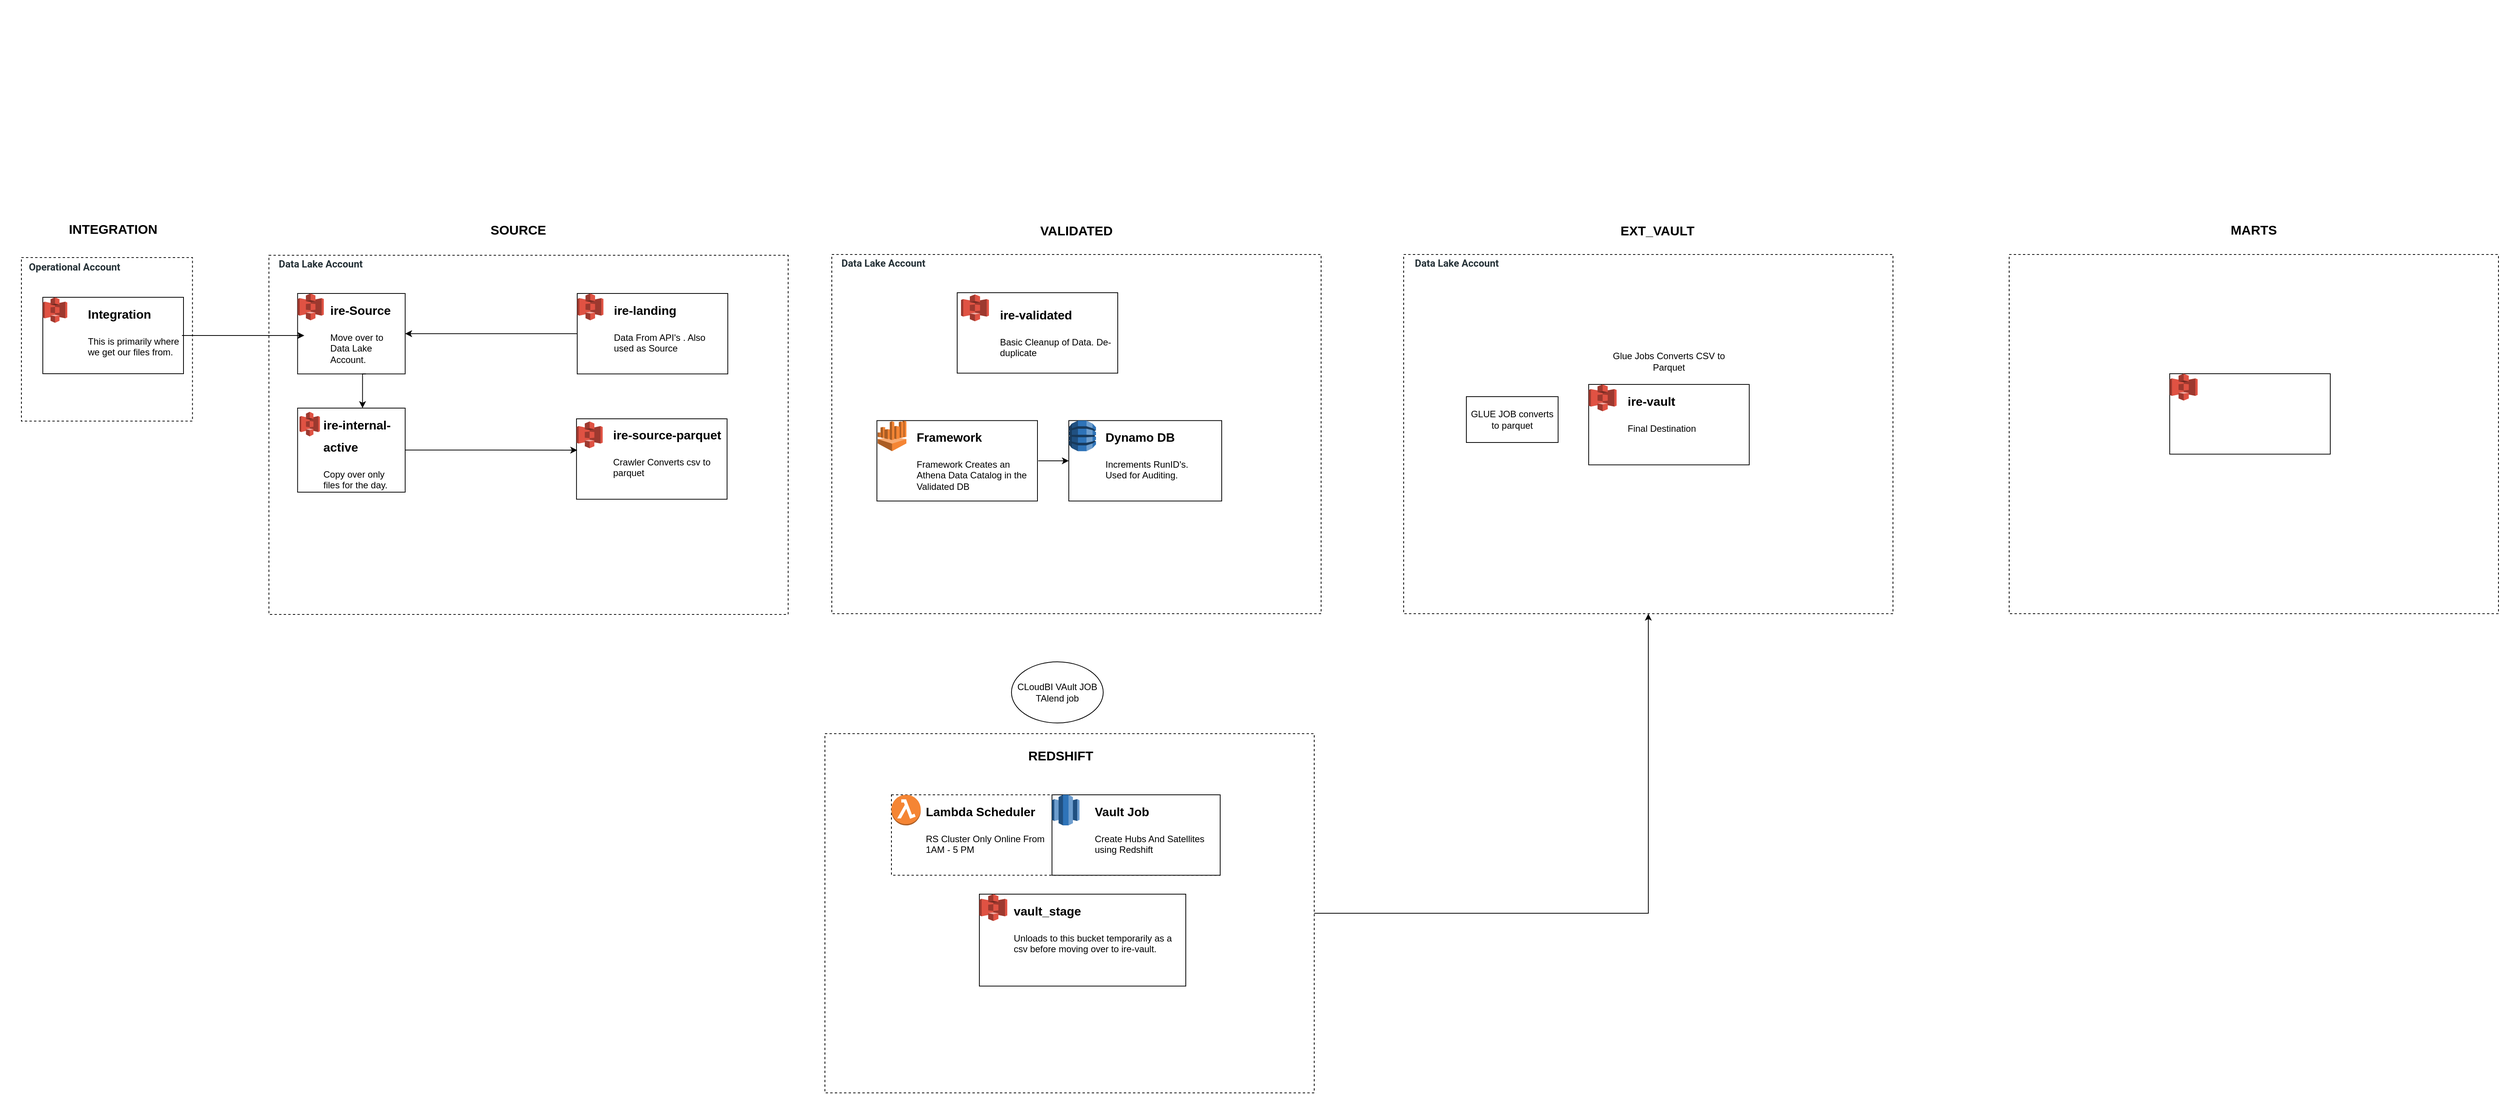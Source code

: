 <mxfile version="13.10.9" type="github" pages="8">
  <diagram id="LloLv-HhQISy6IQBXZDV" name="DL2 Architecture">
    <mxGraphModel dx="1564" dy="956" grid="1" gridSize="10" guides="1" tooltips="1" connect="1" arrows="1" fold="1" page="1" pageScale="1" pageWidth="850" pageHeight="1100" math="0" shadow="0">
      <root>
        <mxCell id="0" />
        <mxCell id="1" parent="0" />
        <mxCell id="bSPKH8pDHS_TcSfJASLg-7" value="" style="group" parent="1" vertex="1" connectable="0">
          <mxGeometry x="70" y="80" width="1690" height="1340" as="geometry" />
        </mxCell>
        <mxCell id="bSPKH8pDHS_TcSfJASLg-70" value="" style="group" parent="bSPKH8pDHS_TcSfJASLg-7" vertex="1" connectable="0">
          <mxGeometry x="622.905" y="-29" width="1067.095" height="1340" as="geometry" />
        </mxCell>
        <mxCell id="bSPKH8pDHS_TcSfJASLg-2" value="" style="rounded=0;whiteSpace=wrap;html=1;fillColor=none;dashed=1;" parent="bSPKH8pDHS_TcSfJASLg-70" vertex="1">
          <mxGeometry x="-299.16" y="334" width="679.16" height="470" as="geometry" />
        </mxCell>
        <mxCell id="bSPKH8pDHS_TcSfJASLg-79" value="" style="rounded=0;whiteSpace=wrap;html=1;fillColor=none;dashed=1;" parent="bSPKH8pDHS_TcSfJASLg-70" vertex="1">
          <mxGeometry x="428.095" y="960" width="640" height="470" as="geometry" />
        </mxCell>
        <mxCell id="bSPKH8pDHS_TcSfJASLg-61" value="" style="rounded=0;whiteSpace=wrap;html=1;" parent="bSPKH8pDHS_TcSfJASLg-70" vertex="1">
          <mxGeometry x="-261.65" y="534" width="140.698" height="110" as="geometry" />
        </mxCell>
        <mxCell id="bSPKH8pDHS_TcSfJASLg-29" value="" style="rounded=0;whiteSpace=wrap;html=1;" parent="bSPKH8pDHS_TcSfJASLg-70" vertex="1">
          <mxGeometry x="-261.65" y="384" width="140.698" height="105.26" as="geometry" />
        </mxCell>
        <mxCell id="bSPKH8pDHS_TcSfJASLg-22" value="" style="rounded=0;whiteSpace=wrap;html=1;" parent="bSPKH8pDHS_TcSfJASLg-70" vertex="1">
          <mxGeometry x="104.098" y="383.998" width="196.942" height="105.263" as="geometry" />
        </mxCell>
        <mxCell id="bSPKH8pDHS_TcSfJASLg-33" value="" style="rounded=0;whiteSpace=wrap;html=1;" parent="bSPKH8pDHS_TcSfJASLg-70" vertex="1">
          <mxGeometry x="103.16" y="547.998" width="196.942" height="105.263" as="geometry" />
        </mxCell>
        <mxCell id="bSPKH8pDHS_TcSfJASLg-74" style="edgeStyle=orthogonalEdgeStyle;rounded=0;orthogonalLoop=1;jettySize=auto;html=1;exitX=0.5;exitY=1;exitDx=0;exitDy=0;entryX=0.5;entryY=0;entryDx=0;entryDy=0;" parent="bSPKH8pDHS_TcSfJASLg-70" source="bSPKH8pDHS_TcSfJASLg-31" target="bSPKH8pDHS_TcSfJASLg-63" edge="1">
          <mxGeometry relative="1" as="geometry">
            <Array as="points">
              <mxPoint x="-176.59" y="489" />
            </Array>
          </mxGeometry>
        </mxCell>
        <mxCell id="bSPKH8pDHS_TcSfJASLg-31" value="&lt;h1&gt;&lt;div&gt;&lt;b&gt;&lt;font style=&quot;font-size: 16px&quot;&gt;ire-Source&lt;/font&gt;&lt;/b&gt;&lt;/div&gt;&lt;/h1&gt;&lt;p&gt;Move over to Data Lake Account.&lt;/p&gt;" style="text;html=1;strokeColor=none;fillColor=none;spacing=5;spacingTop=-20;whiteSpace=wrap;overflow=hidden;rounded=0;" parent="bSPKH8pDHS_TcSfJASLg-70" vertex="1">
          <mxGeometry x="-223.762" y="384" width="102.81" height="105.26" as="geometry" />
        </mxCell>
        <mxCell id="bSPKH8pDHS_TcSfJASLg-25" style="edgeStyle=orthogonalEdgeStyle;rounded=0;orthogonalLoop=1;jettySize=auto;html=1;" parent="bSPKH8pDHS_TcSfJASLg-70" source="bSPKH8pDHS_TcSfJASLg-22" target="bSPKH8pDHS_TcSfJASLg-31" edge="1">
          <mxGeometry relative="1" as="geometry" />
        </mxCell>
        <mxCell id="bSPKH8pDHS_TcSfJASLg-63" value="&lt;h1&gt;&lt;div&gt;&lt;b&gt;&lt;font style=&quot;font-size: 16px&quot;&gt;ire-internal-active&lt;/font&gt;&lt;/b&gt;&lt;/div&gt;&lt;/h1&gt;&lt;div&gt;Copy over only files for the day.&lt;/div&gt;" style="text;html=1;strokeColor=none;fillColor=none;spacing=5;spacingTop=-20;whiteSpace=wrap;overflow=hidden;rounded=0;" parent="bSPKH8pDHS_TcSfJASLg-70" vertex="1">
          <mxGeometry x="-232.477" y="534" width="111.524" height="109.73" as="geometry" />
        </mxCell>
        <mxCell id="bSPKH8pDHS_TcSfJASLg-64" style="edgeStyle=orthogonalEdgeStyle;rounded=0;orthogonalLoop=1;jettySize=auto;html=1;entryX=0;entryY=0.5;entryDx=0;entryDy=0;" parent="bSPKH8pDHS_TcSfJASLg-70" source="bSPKH8pDHS_TcSfJASLg-63" edge="1">
          <mxGeometry relative="1" as="geometry">
            <mxPoint x="104.098" y="589" as="targetPoint" />
          </mxGeometry>
        </mxCell>
        <mxCell id="bSPKH8pDHS_TcSfJASLg-24" value="&lt;h1&gt;&lt;div&gt;&lt;b&gt;&lt;font style=&quot;font-size: 16px&quot;&gt;ire-landing&lt;/font&gt;&lt;/b&gt;&lt;/div&gt;&lt;/h1&gt;&lt;p&gt;Data From API&#39;s . Also used as Source&lt;br&gt;&lt;/p&gt;" style="text;html=1;strokeColor=none;fillColor=none;spacing=5;spacingTop=-20;whiteSpace=wrap;overflow=hidden;rounded=0;" parent="bSPKH8pDHS_TcSfJASLg-70" vertex="1">
          <mxGeometry x="146.911" y="383.998" width="154.129" height="105.263" as="geometry" />
        </mxCell>
        <mxCell id="bSPKH8pDHS_TcSfJASLg-35" value="&lt;h1&gt;&lt;div&gt;&lt;b&gt;&lt;font style=&quot;font-size: 16px&quot;&gt;ire-source-parquet&lt;/font&gt;&lt;/b&gt;&lt;/div&gt;&lt;/h1&gt;&lt;p&gt;Crawler Converts csv to parquet&lt;/p&gt;" style="text;html=1;strokeColor=none;fillColor=none;spacing=5;spacingTop=-20;whiteSpace=wrap;overflow=hidden;rounded=0;" parent="bSPKH8pDHS_TcSfJASLg-70" vertex="1">
          <mxGeometry x="145.974" y="546.998" width="154.129" height="105.263" as="geometry" />
        </mxCell>
        <mxCell id="bSPKH8pDHS_TcSfJASLg-30" value="" style="outlineConnect=0;dashed=0;verticalLabelPosition=bottom;verticalAlign=top;align=center;html=1;shape=mxgraph.aws3.s3;fillColor=#E05243;gradientColor=none;" parent="bSPKH8pDHS_TcSfJASLg-70" vertex="1">
          <mxGeometry x="-261.652" y="383.998" width="34.251" height="35.088" as="geometry" />
        </mxCell>
        <mxCell id="bSPKH8pDHS_TcSfJASLg-23" value="" style="outlineConnect=0;dashed=0;verticalLabelPosition=bottom;verticalAlign=top;align=center;html=1;shape=mxgraph.aws3.s3;fillColor=#E05243;gradientColor=none;" parent="bSPKH8pDHS_TcSfJASLg-70" vertex="1">
          <mxGeometry x="104.098" y="383.998" width="34.251" height="35.088" as="geometry" />
        </mxCell>
        <mxCell id="bSPKH8pDHS_TcSfJASLg-34" value="" style="outlineConnect=0;dashed=0;verticalLabelPosition=bottom;verticalAlign=top;align=center;html=1;shape=mxgraph.aws3.s3;fillColor=#E05243;gradientColor=none;" parent="bSPKH8pDHS_TcSfJASLg-70" vertex="1">
          <mxGeometry x="103.16" y="551.458" width="34.251" height="35.088" as="geometry" />
        </mxCell>
        <mxCell id="bSPKH8pDHS_TcSfJASLg-62" value="" style="outlineConnect=0;dashed=0;verticalLabelPosition=bottom;verticalAlign=top;align=center;html=1;shape=mxgraph.aws3.s3;fillColor=#E05243;gradientColor=none;" parent="bSPKH8pDHS_TcSfJASLg-70" vertex="1">
          <mxGeometry x="-259.11" y="538.86" width="26.64" height="32.084" as="geometry" />
        </mxCell>
        <mxCell id="bSPKH8pDHS_TcSfJASLg-73" value="&lt;span style=&quot;color: rgb(38 , 50 , 56) ; font-family: &amp;#34;roboto&amp;#34; , &amp;#34;arial&amp;#34; , sans-serif ; font-size: 13px ; text-align: left&quot;&gt;&lt;b&gt;Data Lake Account&lt;/b&gt;&lt;/span&gt;" style="text;html=1;strokeColor=none;fillColor=none;align=center;verticalAlign=middle;whiteSpace=wrap;rounded=0;dashed=1;" parent="bSPKH8pDHS_TcSfJASLg-70" vertex="1">
          <mxGeometry x="-299.164" y="334" width="135.046" height="21.053" as="geometry" />
        </mxCell>
        <mxCell id="bSPKH8pDHS_TcSfJASLg-3" value="" style="rounded=0;whiteSpace=wrap;html=1;fillColor=none;dashed=1;" parent="bSPKH8pDHS_TcSfJASLg-70" vertex="1">
          <mxGeometry x="515.095" y="1040" width="430" height="105.26" as="geometry" />
        </mxCell>
        <mxCell id="bSPKH8pDHS_TcSfJASLg-41" value="" style="rounded=0;whiteSpace=wrap;html=1;" parent="bSPKH8pDHS_TcSfJASLg-70" vertex="1">
          <mxGeometry x="725.095" y="1040" width="220" height="105.26" as="geometry" />
        </mxCell>
        <mxCell id="bSPKH8pDHS_TcSfJASLg-42" value="&lt;h1&gt;&lt;div&gt;&lt;font style=&quot;font-size: 16px&quot;&gt;Lambda Scheduler&lt;/font&gt;&lt;/div&gt;&lt;/h1&gt;&lt;div&gt;&lt;div&gt;RS Cluster Only Online From 1AM - 5 PM&lt;/div&gt;&lt;/div&gt;" style="text;html=1;strokeColor=none;fillColor=none;spacing=5;spacingTop=-20;whiteSpace=wrap;overflow=hidden;rounded=0;" parent="bSPKH8pDHS_TcSfJASLg-70" vertex="1">
          <mxGeometry x="555.095" y="1040" width="170" height="105.26" as="geometry" />
        </mxCell>
        <mxCell id="bSPKH8pDHS_TcSfJASLg-43" value="" style="outlineConnect=0;dashed=0;verticalLabelPosition=bottom;verticalAlign=top;align=center;html=1;shape=mxgraph.aws3.lambda_function;fillColor=#F58534;gradientColor=none;" parent="bSPKH8pDHS_TcSfJASLg-70" vertex="1">
          <mxGeometry x="515.095" y="1040" width="38.33" height="40" as="geometry" />
        </mxCell>
        <mxCell id="bSPKH8pDHS_TcSfJASLg-58" value="&lt;h1&gt;&lt;div&gt;&lt;font style=&quot;font-size: 16px&quot;&gt;Vault Job&lt;/font&gt;&lt;/div&gt;&lt;/h1&gt;&lt;div&gt;&lt;div&gt;Create Hubs And Satellites using Redshift&lt;/div&gt;&lt;/div&gt;" style="text;html=1;strokeColor=none;fillColor=none;spacing=5;spacingTop=-20;whiteSpace=wrap;overflow=hidden;rounded=0;" parent="bSPKH8pDHS_TcSfJASLg-70" vertex="1">
          <mxGeometry x="775.747" y="1039.998" width="164.348" height="105.263" as="geometry" />
        </mxCell>
        <mxCell id="bSPKH8pDHS_TcSfJASLg-59" value="" style="outlineConnect=0;dashed=0;verticalLabelPosition=bottom;verticalAlign=top;align=center;html=1;shape=mxgraph.aws3.redshift;fillColor=#2E73B8;gradientColor=none;" parent="bSPKH8pDHS_TcSfJASLg-70" vertex="1">
          <mxGeometry x="725.095" y="1039.998" width="36" height="40" as="geometry" />
        </mxCell>
        <mxCell id="bSPKH8pDHS_TcSfJASLg-65" value="" style="group" parent="bSPKH8pDHS_TcSfJASLg-70" vertex="1" connectable="0">
          <mxGeometry x="630.095" y="1169.998" width="270" height="120.3" as="geometry" />
        </mxCell>
        <mxCell id="bSPKH8pDHS_TcSfJASLg-66" value="" style="rounded=0;whiteSpace=wrap;html=1;" parent="bSPKH8pDHS_TcSfJASLg-65" vertex="1">
          <mxGeometry width="270" height="120.3" as="geometry" />
        </mxCell>
        <mxCell id="bSPKH8pDHS_TcSfJASLg-67" value="" style="outlineConnect=0;dashed=0;verticalLabelPosition=bottom;verticalAlign=top;align=center;html=1;shape=mxgraph.aws3.s3;fillColor=#E05243;gradientColor=none;" parent="bSPKH8pDHS_TcSfJASLg-65" vertex="1">
          <mxGeometry width="36.522" height="35.088" as="geometry" />
        </mxCell>
        <mxCell id="bSPKH8pDHS_TcSfJASLg-68" value="&lt;h1&gt;&lt;div&gt;&lt;b&gt;&lt;font style=&quot;font-size: 16px&quot;&gt;vault_stage&lt;/font&gt;&lt;/b&gt;&lt;/div&gt;&lt;/h1&gt;&lt;div&gt;Unloads to this bucket temporarily as a csv before moving over to ire-vault.&lt;/div&gt;&lt;div&gt;&lt;br&gt;&lt;/div&gt;&lt;div&gt;&lt;br&gt;&lt;/div&gt;&lt;div&gt;&lt;br&gt;&lt;/div&gt;" style="text;html=1;strokeColor=none;fillColor=none;spacing=5;spacingTop=-20;whiteSpace=wrap;overflow=hidden;rounded=0;" parent="bSPKH8pDHS_TcSfJASLg-65" vertex="1">
          <mxGeometry x="40" width="230" height="120" as="geometry" />
        </mxCell>
        <mxCell id="bSPKH8pDHS_TcSfJASLg-83" value="&lt;font style=&quot;font-size: 17px&quot;&gt;&lt;b&gt;REDSHIFT&lt;/b&gt;&lt;/font&gt;" style="text;html=1;strokeColor=none;fillColor=none;align=center;verticalAlign=middle;whiteSpace=wrap;rounded=0;dashed=1;" parent="bSPKH8pDHS_TcSfJASLg-70" vertex="1">
          <mxGeometry x="638" y="970" width="197.1" height="40" as="geometry" />
        </mxCell>
        <mxCell id="Zo51qXvbWINVlq7RiTZH-4" value="CLoudBI VAult JOB TAlend job" style="ellipse;whiteSpace=wrap;html=1;" parent="bSPKH8pDHS_TcSfJASLg-70" vertex="1">
          <mxGeometry x="672.095" y="866" width="120" height="80" as="geometry" />
        </mxCell>
        <mxCell id="bSPKH8pDHS_TcSfJASLg-8" value="" style="rounded=0;whiteSpace=wrap;html=1;fillColor=none;dashed=1;" parent="bSPKH8pDHS_TcSfJASLg-7" vertex="1">
          <mxGeometry y="308" width="223.76" height="214" as="geometry" />
        </mxCell>
        <mxCell id="bSPKH8pDHS_TcSfJASLg-9" value="&lt;span style=&quot;color: rgb(38 , 50 , 56) ; font-family: &amp;#34;roboto&amp;#34; , &amp;#34;arial&amp;#34; , sans-serif ; font-size: 13px ; text-align: left&quot;&gt;&lt;b&gt;Operational Account&lt;/b&gt;&lt;/span&gt;" style="text;html=1;strokeColor=none;fillColor=none;align=center;verticalAlign=middle;whiteSpace=wrap;rounded=0;dashed=1;" parent="bSPKH8pDHS_TcSfJASLg-7" vertex="1">
          <mxGeometry x="-27.87" y="300" width="194.87" height="40" as="geometry" />
        </mxCell>
        <mxCell id="bSPKH8pDHS_TcSfJASLg-80" value="" style="rounded=0;whiteSpace=wrap;html=1;fillColor=none;dashed=1;" parent="1" vertex="1">
          <mxGeometry x="1878" y="384" width="640" height="470" as="geometry" />
        </mxCell>
        <mxCell id="bSPKH8pDHS_TcSfJASLg-76" value="" style="rounded=0;whiteSpace=wrap;html=1;fillColor=none;dashed=1;" parent="1" vertex="1">
          <mxGeometry x="1130" y="384" width="640" height="470" as="geometry" />
        </mxCell>
        <mxCell id="bSPKH8pDHS_TcSfJASLg-12" value="" style="group" parent="1" vertex="1" connectable="0">
          <mxGeometry x="112" y="440" width="184" height="100" as="geometry" />
        </mxCell>
        <mxCell id="bSPKH8pDHS_TcSfJASLg-13" value="" style="rounded=0;whiteSpace=wrap;html=1;" parent="bSPKH8pDHS_TcSfJASLg-12" vertex="1">
          <mxGeometry x="-14" width="184" height="100" as="geometry" />
        </mxCell>
        <mxCell id="bSPKH8pDHS_TcSfJASLg-14" value="" style="outlineConnect=0;dashed=0;verticalLabelPosition=bottom;verticalAlign=top;align=center;html=1;shape=mxgraph.aws3.s3;fillColor=#E05243;gradientColor=none;" parent="bSPKH8pDHS_TcSfJASLg-12" vertex="1">
          <mxGeometry x="-14" width="32.0" height="33.333" as="geometry" />
        </mxCell>
        <mxCell id="bSPKH8pDHS_TcSfJASLg-15" value="&lt;h1&gt;&lt;div&gt;&lt;b&gt;&lt;font style=&quot;font-size: 16px&quot;&gt;Integration&lt;/font&gt;&lt;/b&gt;&lt;/div&gt;&lt;/h1&gt;&lt;p&gt;This is primarily where we get our files from.&lt;/p&gt;" style="text;html=1;strokeColor=none;fillColor=none;spacing=5;spacingTop=-20;whiteSpace=wrap;overflow=hidden;rounded=0;" parent="bSPKH8pDHS_TcSfJASLg-12" vertex="1">
          <mxGeometry x="40.0" width="144.0" height="100" as="geometry" />
        </mxCell>
        <mxCell id="bSPKH8pDHS_TcSfJASLg-16" value="" style="group" parent="1" vertex="1" connectable="0">
          <mxGeometry x="2120" y="553.998" width="210" height="105.263" as="geometry" />
        </mxCell>
        <mxCell id="bSPKH8pDHS_TcSfJASLg-17" value="" style="rounded=0;whiteSpace=wrap;html=1;" parent="bSPKH8pDHS_TcSfJASLg-16" vertex="1">
          <mxGeometry width="210" height="105.263" as="geometry" />
        </mxCell>
        <mxCell id="bSPKH8pDHS_TcSfJASLg-18" value="" style="outlineConnect=0;dashed=0;verticalLabelPosition=bottom;verticalAlign=top;align=center;html=1;shape=mxgraph.aws3.s3;fillColor=#E05243;gradientColor=none;" parent="bSPKH8pDHS_TcSfJASLg-16" vertex="1">
          <mxGeometry width="36.522" height="35.088" as="geometry" />
        </mxCell>
        <mxCell id="bSPKH8pDHS_TcSfJASLg-19" value="&lt;h1&gt;&lt;div&gt;&lt;b&gt;&lt;font style=&quot;font-size: 16px&quot;&gt;ire-vault&lt;/font&gt;&lt;/b&gt;&lt;/div&gt;&lt;/h1&gt;&lt;p&gt;Final Destination&lt;/p&gt;" style="text;html=1;strokeColor=none;fillColor=none;spacing=5;spacingTop=-20;whiteSpace=wrap;overflow=hidden;rounded=0;" parent="bSPKH8pDHS_TcSfJASLg-16" vertex="1">
          <mxGeometry x="45.652" width="164.348" height="105.263" as="geometry" />
        </mxCell>
        <mxCell id="bSPKH8pDHS_TcSfJASLg-20" value="&lt;font style=&quot;font-size: 17px&quot;&gt;&lt;b&gt;INTEGRATION&lt;/b&gt;&lt;/font&gt;" style="text;html=1;strokeColor=none;fillColor=none;align=center;verticalAlign=middle;whiteSpace=wrap;rounded=0;dashed=1;" parent="1" vertex="1">
          <mxGeometry x="80" y="332" width="220" height="40" as="geometry" />
        </mxCell>
        <mxCell id="bSPKH8pDHS_TcSfJASLg-44" value="" style="group" parent="1" vertex="1" connectable="0">
          <mxGeometry x="1190" y="601.328" width="210" height="105.263" as="geometry" />
        </mxCell>
        <mxCell id="bSPKH8pDHS_TcSfJASLg-45" value="" style="rounded=0;whiteSpace=wrap;html=1;" parent="bSPKH8pDHS_TcSfJASLg-44" vertex="1">
          <mxGeometry x="-1" width="210" height="105.263" as="geometry" />
        </mxCell>
        <mxCell id="bSPKH8pDHS_TcSfJASLg-46" value="&lt;h1&gt;&lt;div&gt;&lt;font style=&quot;font-size: 16px&quot;&gt;Framework&amp;nbsp;&lt;/font&gt;&lt;/div&gt;&lt;/h1&gt;&lt;div&gt;Framework Creates an Athena Data Catalog in the Validated DB&lt;/div&gt;" style="text;html=1;strokeColor=none;fillColor=none;spacing=5;spacingTop=-20;whiteSpace=wrap;overflow=hidden;rounded=0;" parent="bSPKH8pDHS_TcSfJASLg-44" vertex="1">
          <mxGeometry x="45.652" width="164.348" height="105.263" as="geometry" />
        </mxCell>
        <mxCell id="bSPKH8pDHS_TcSfJASLg-47" value="" style="outlineConnect=0;dashed=0;verticalLabelPosition=bottom;verticalAlign=top;align=center;html=1;shape=mxgraph.aws3.athena;fillColor=#F58534;gradientColor=none;" parent="bSPKH8pDHS_TcSfJASLg-44" vertex="1">
          <mxGeometry width="37.55" height="40" as="geometry" />
        </mxCell>
        <mxCell id="bSPKH8pDHS_TcSfJASLg-48" value="" style="group" parent="1" vertex="1" connectable="0">
          <mxGeometry x="1440" y="601.33" width="200" height="105.26" as="geometry" />
        </mxCell>
        <mxCell id="bSPKH8pDHS_TcSfJASLg-49" value="" style="group" parent="bSPKH8pDHS_TcSfJASLg-48" vertex="1" connectable="0">
          <mxGeometry width="200" height="105.26" as="geometry" />
        </mxCell>
        <mxCell id="bSPKH8pDHS_TcSfJASLg-50" value="" style="group" parent="bSPKH8pDHS_TcSfJASLg-49" vertex="1" connectable="0">
          <mxGeometry width="200" height="105.26" as="geometry" />
        </mxCell>
        <mxCell id="bSPKH8pDHS_TcSfJASLg-51" value="" style="rounded=0;whiteSpace=wrap;html=1;" parent="bSPKH8pDHS_TcSfJASLg-50" vertex="1">
          <mxGeometry width="200" height="105.26" as="geometry" />
        </mxCell>
        <mxCell id="bSPKH8pDHS_TcSfJASLg-52" value="&lt;h1&gt;&lt;div&gt;&lt;font style=&quot;font-size: 16px&quot;&gt;Dynamo DB&lt;/font&gt;&lt;span style=&quot;font-size: 23px&quot;&gt;&amp;nbsp;&lt;/span&gt;&lt;/div&gt;&lt;/h1&gt;&lt;div&gt;Increments RunID&#39;s.&lt;/div&gt;&lt;div&gt;Used for Auditing.&lt;/div&gt;" style="text;html=1;strokeColor=none;fillColor=none;spacing=5;spacingTop=-20;whiteSpace=wrap;overflow=hidden;rounded=0;" parent="bSPKH8pDHS_TcSfJASLg-50" vertex="1">
          <mxGeometry x="43.478" width="156.522" height="105.26" as="geometry" />
        </mxCell>
        <mxCell id="bSPKH8pDHS_TcSfJASLg-53" value="" style="outlineConnect=0;dashed=0;verticalLabelPosition=bottom;verticalAlign=top;align=center;html=1;shape=mxgraph.aws3.dynamo_db;fillColor=#2E73B8;gradientColor=none;" parent="bSPKH8pDHS_TcSfJASLg-50" vertex="1">
          <mxGeometry width="35.56" height="40" as="geometry" />
        </mxCell>
        <mxCell id="bSPKH8pDHS_TcSfJASLg-54" style="edgeStyle=orthogonalEdgeStyle;rounded=0;orthogonalLoop=1;jettySize=auto;html=1;entryX=0;entryY=0.5;entryDx=0;entryDy=0;" parent="1" source="bSPKH8pDHS_TcSfJASLg-46" target="bSPKH8pDHS_TcSfJASLg-51" edge="1">
          <mxGeometry relative="1" as="geometry" />
        </mxCell>
        <mxCell id="bSPKH8pDHS_TcSfJASLg-55" value="" style="rounded=0;whiteSpace=wrap;html=1;" parent="1" vertex="1">
          <mxGeometry x="1294" y="433.998" width="210" height="105.263" as="geometry" />
        </mxCell>
        <mxCell id="bSPKH8pDHS_TcSfJASLg-56" value="&lt;h1&gt;&lt;div&gt;&lt;b&gt;&lt;font style=&quot;font-size: 16px&quot;&gt;ire-validated&lt;/font&gt;&lt;/b&gt;&lt;/div&gt;&lt;/h1&gt;&lt;p&gt;Basic Cleanup of Data. De-duplicate&amp;nbsp;&lt;/p&gt;" style="text;html=1;strokeColor=none;fillColor=none;spacing=5;spacingTop=-20;whiteSpace=wrap;overflow=hidden;rounded=0;" parent="1" vertex="1">
          <mxGeometry x="1344.652" y="441.328" width="164.348" height="105.263" as="geometry" />
        </mxCell>
        <mxCell id="bSPKH8pDHS_TcSfJASLg-57" value="" style="outlineConnect=0;dashed=0;verticalLabelPosition=bottom;verticalAlign=top;align=center;html=1;shape=mxgraph.aws3.s3;fillColor=#E05243;gradientColor=none;" parent="1" vertex="1">
          <mxGeometry x="1299" y="436.238" width="36.522" height="35.088" as="geometry" />
        </mxCell>
        <mxCell id="bSPKH8pDHS_TcSfJASLg-69" value="Glue Jobs Converts CSV to Parquet" style="text;html=1;strokeColor=none;fillColor=none;align=center;verticalAlign=middle;whiteSpace=wrap;rounded=0;" parent="1" vertex="1">
          <mxGeometry x="2141" y="514" width="168" height="20" as="geometry" />
        </mxCell>
        <mxCell id="bSPKH8pDHS_TcSfJASLg-75" style="edgeStyle=orthogonalEdgeStyle;rounded=0;orthogonalLoop=1;jettySize=auto;html=1;" parent="1" edge="1">
          <mxGeometry relative="1" as="geometry">
            <mxPoint x="280" y="490" as="sourcePoint" />
            <mxPoint x="440" y="490" as="targetPoint" />
          </mxGeometry>
        </mxCell>
        <mxCell id="bSPKH8pDHS_TcSfJASLg-77" value="&lt;font style=&quot;font-size: 17px&quot;&gt;&lt;b&gt;SOURCE&lt;/b&gt;&lt;/font&gt;" style="text;html=1;strokeColor=none;fillColor=none;align=center;verticalAlign=middle;whiteSpace=wrap;rounded=0;dashed=1;" parent="1" vertex="1">
          <mxGeometry x="610" y="333" width="220" height="40" as="geometry" />
        </mxCell>
        <mxCell id="bSPKH8pDHS_TcSfJASLg-78" value="&lt;font style=&quot;font-size: 17px&quot;&gt;&lt;b&gt;VALIDATED&lt;/b&gt;&lt;/font&gt;" style="text;html=1;strokeColor=none;fillColor=none;align=center;verticalAlign=middle;whiteSpace=wrap;rounded=0;dashed=1;" parent="1" vertex="1">
          <mxGeometry x="1340" y="334" width="220" height="40" as="geometry" />
        </mxCell>
        <mxCell id="bSPKH8pDHS_TcSfJASLg-82" value="&lt;font style=&quot;font-size: 17px&quot;&gt;&lt;b&gt;EXT_VAULT&lt;/b&gt;&lt;/font&gt;" style="text;html=1;strokeColor=none;fillColor=none;align=center;verticalAlign=middle;whiteSpace=wrap;rounded=0;dashed=1;" parent="1" vertex="1">
          <mxGeometry x="2100" y="334" width="220" height="40" as="geometry" />
        </mxCell>
        <mxCell id="Zo51qXvbWINVlq7RiTZH-5" value="GLUE JOB converts to parquet" style="rounded=0;whiteSpace=wrap;html=1;" parent="1" vertex="1">
          <mxGeometry x="1960" y="570" width="120" height="60" as="geometry" />
        </mxCell>
        <mxCell id="UiaG_xg2E3MHfGOlfeMv-1" style="edgeStyle=orthogonalEdgeStyle;rounded=0;orthogonalLoop=1;jettySize=auto;html=1;entryX=0.5;entryY=1;entryDx=0;entryDy=0;" parent="1" source="bSPKH8pDHS_TcSfJASLg-79" target="bSPKH8pDHS_TcSfJASLg-80" edge="1">
          <mxGeometry relative="1" as="geometry" />
        </mxCell>
        <mxCell id="PpraTLC4139mDq8E7nWi-2" value="" style="rounded=0;whiteSpace=wrap;html=1;fillColor=none;dashed=1;" parent="1" vertex="1">
          <mxGeometry x="2670" y="384" width="640" height="470" as="geometry" />
        </mxCell>
        <mxCell id="PpraTLC4139mDq8E7nWi-3" value="&lt;font style=&quot;font-size: 17px&quot;&gt;&lt;b&gt;MARTS&lt;/b&gt;&lt;/font&gt;" style="text;html=1;strokeColor=none;fillColor=none;align=center;verticalAlign=middle;whiteSpace=wrap;rounded=0;dashed=1;" parent="1" vertex="1">
          <mxGeometry x="2880" y="333" width="220" height="40" as="geometry" />
        </mxCell>
        <mxCell id="PpraTLC4139mDq8E7nWi-4" value="" style="group" parent="1" vertex="1" connectable="0">
          <mxGeometry x="2880" y="539.998" width="210" height="105.263" as="geometry" />
        </mxCell>
        <mxCell id="PpraTLC4139mDq8E7nWi-5" value="" style="rounded=0;whiteSpace=wrap;html=1;" parent="PpraTLC4139mDq8E7nWi-4" vertex="1">
          <mxGeometry width="210" height="105.263" as="geometry" />
        </mxCell>
        <mxCell id="PpraTLC4139mDq8E7nWi-6" value="" style="outlineConnect=0;dashed=0;verticalLabelPosition=bottom;verticalAlign=top;align=center;html=1;shape=mxgraph.aws3.s3;fillColor=#E05243;gradientColor=none;" parent="PpraTLC4139mDq8E7nWi-4" vertex="1">
          <mxGeometry width="36.522" height="35.088" as="geometry" />
        </mxCell>
        <mxCell id="PpraTLC4139mDq8E7nWi-7" value="&lt;h1&gt;&lt;br&gt;&lt;/h1&gt;" style="text;html=1;strokeColor=none;fillColor=none;spacing=5;spacingTop=-20;whiteSpace=wrap;overflow=hidden;rounded=0;" parent="PpraTLC4139mDq8E7nWi-4" vertex="1">
          <mxGeometry x="45.652" width="164.348" height="105.263" as="geometry" />
        </mxCell>
        <mxCell id="qpPN_H1YAn41-zCao_K--1" value="&lt;span style=&quot;color: rgb(38 , 50 , 56) ; font-family: &amp;#34;roboto&amp;#34; , &amp;#34;arial&amp;#34; , sans-serif ; font-size: 13px ; text-align: left&quot;&gt;&lt;b&gt;Data Lake Account&lt;/b&gt;&lt;/span&gt;" style="text;html=1;strokeColor=none;fillColor=none;align=center;verticalAlign=middle;whiteSpace=wrap;rounded=0;dashed=1;" vertex="1" parent="1">
          <mxGeometry x="1880.0" y="384" width="135.046" height="21.053" as="geometry" />
        </mxCell>
        <mxCell id="qpPN_H1YAn41-zCao_K--2" value="&lt;span style=&quot;color: rgb(38 , 50 , 56) ; font-family: &amp;#34;roboto&amp;#34; , &amp;#34;arial&amp;#34; , sans-serif ; font-size: 13px ; text-align: left&quot;&gt;&lt;b&gt;Data Lake Account&lt;/b&gt;&lt;/span&gt;" style="text;html=1;strokeColor=none;fillColor=none;align=center;verticalAlign=middle;whiteSpace=wrap;rounded=0;dashed=1;" vertex="1" parent="1">
          <mxGeometry x="1130.0" y="384" width="135.046" height="21.053" as="geometry" />
        </mxCell>
      </root>
    </mxGraphModel>
  </diagram>
  <diagram name="Data Vault Flow" id="zTgO6YFBWq-rgxbn00B2">
    <mxGraphModel dx="1022" dy="478" grid="1" gridSize="10" guides="1" tooltips="1" connect="1" arrows="1" fold="1" page="1" pageScale="1" pageWidth="850" pageHeight="1100" math="0" shadow="0">
      <root>
        <mxCell id="vkzRMXjAtv4tOVzKnnkS-0" />
        <mxCell id="vkzRMXjAtv4tOVzKnnkS-1" parent="vkzRMXjAtv4tOVzKnnkS-0" />
        <mxCell id="9jiOMMXvrW691rPdCseq-0" value="" style="group" parent="vkzRMXjAtv4tOVzKnnkS-1" vertex="1" connectable="0">
          <mxGeometry x="350" y="250" width="270" height="150" as="geometry" />
        </mxCell>
        <mxCell id="9jiOMMXvrW691rPdCseq-1" value="" style="rounded=0;whiteSpace=wrap;html=1;" parent="9jiOMMXvrW691rPdCseq-0" vertex="1">
          <mxGeometry width="270" height="150" as="geometry" />
        </mxCell>
        <mxCell id="9jiOMMXvrW691rPdCseq-3" value="&lt;h1&gt;&lt;span style=&quot;font-size: 16px&quot;&gt;cloudbi_load_vault_config&lt;/span&gt;&lt;br&gt;&lt;/h1&gt;&lt;p&gt;Calls the proc to create the config table. (cloudbi_vault_create_layout)&lt;/p&gt;&lt;p&gt;Loads the config to a temp table active in the session&lt;/p&gt;&lt;div&gt;&lt;br&gt;&lt;/div&gt;" style="text;html=1;strokeColor=none;fillColor=none;spacing=5;spacingTop=-20;whiteSpace=wrap;overflow=hidden;rounded=0;" parent="9jiOMMXvrW691rPdCseq-0" vertex="1">
          <mxGeometry x="40" width="230" height="150" as="geometry" />
        </mxCell>
        <mxCell id="szGTEj4UXnfYo2mtKF-j-7" value="" style="outlineConnect=0;dashed=0;verticalLabelPosition=bottom;verticalAlign=top;align=center;html=1;shape=mxgraph.aws3.redshift;fillColor=#2E73B8;gradientColor=none;" parent="9jiOMMXvrW691rPdCseq-0" vertex="1">
          <mxGeometry width="30" height="40" as="geometry" />
        </mxCell>
        <mxCell id="DCaPT3VjZkjkm_LsVTUr-0" value="&lt;font style=&quot;font-size: 17px&quot;&gt;&lt;b&gt;Data Vault Flow&lt;/b&gt;&lt;/font&gt;" style="text;html=1;strokeColor=none;fillColor=none;align=center;verticalAlign=middle;whiteSpace=wrap;rounded=0;dashed=1;" parent="vkzRMXjAtv4tOVzKnnkS-1" vertex="1">
          <mxGeometry width="140" height="40" as="geometry" />
        </mxCell>
        <mxCell id="2DaiutEb-OPDFCmQDwea-0" value="" style="group" parent="vkzRMXjAtv4tOVzKnnkS-1" vertex="1" connectable="0">
          <mxGeometry x="370" y="90" width="230" height="130" as="geometry" />
        </mxCell>
        <mxCell id="2DaiutEb-OPDFCmQDwea-1" value="" style="rounded=0;whiteSpace=wrap;html=1;" parent="2DaiutEb-OPDFCmQDwea-0" vertex="1">
          <mxGeometry width="230" height="130" as="geometry" />
        </mxCell>
        <mxCell id="2DaiutEb-OPDFCmQDwea-3" value="&lt;h1&gt;&lt;div&gt;&lt;font&gt;&lt;span style=&quot;font-size: 16px&quot;&gt;Input Parameters&amp;nbsp;&lt;/span&gt;&lt;/font&gt;&lt;/div&gt;&lt;/h1&gt;&lt;p&gt;PARAM_solution_name&lt;br&gt;PARAM_vault_type&lt;br&gt;PARAM_adhoc_filter&lt;br&gt;PARAM_Create_Red_Vault&lt;br&gt;PARAM_Create_External_Vault&lt;br&gt;&lt;/p&gt;" style="text;html=1;strokeColor=none;fillColor=none;spacing=5;spacingTop=-20;whiteSpace=wrap;overflow=hidden;rounded=0;" parent="2DaiutEb-OPDFCmQDwea-0" vertex="1">
          <mxGeometry x="45.65" width="184.35" height="130" as="geometry" />
        </mxCell>
        <mxCell id="2DaiutEb-OPDFCmQDwea-4" value="" style="shape=image;html=1;verticalAlign=top;verticalLabelPosition=bottom;labelBackgroundColor=#ffffff;imageAspect=0;aspect=fixed;image=https://cdn4.iconfinder.com/data/icons/developer-set-3/128/settings-128.png" parent="2DaiutEb-OPDFCmQDwea-0" vertex="1">
          <mxGeometry width="40" height="40" as="geometry" />
        </mxCell>
        <mxCell id="K1YGa00iEb9tIoXZwmLV-0" value="" style="group" parent="vkzRMXjAtv4tOVzKnnkS-1" vertex="1" connectable="0">
          <mxGeometry x="40" y="180" width="270" height="290" as="geometry" />
        </mxCell>
        <mxCell id="K1YGa00iEb9tIoXZwmLV-1" value="" style="rounded=0;whiteSpace=wrap;html=1;" parent="K1YGa00iEb9tIoXZwmLV-0" vertex="1">
          <mxGeometry width="270" height="290" as="geometry" />
        </mxCell>
        <mxCell id="K1YGa00iEb9tIoXZwmLV-3" value="&lt;h1&gt;&lt;span style=&quot;font-size: 16px&quot;&gt;cloudbi_vault_create_layout&lt;/span&gt;&lt;br&gt;&lt;/h1&gt;&lt;p&gt;Loads the &amp;lt;solution&amp;gt;_vc.json.&amp;nbsp;&amp;nbsp;&lt;/p&gt;&lt;p&gt;Load column names from validated table schema.&lt;/p&gt;&lt;p&gt;Using the config and column list creates the &amp;lt;solution&amp;gt;_config table&lt;/p&gt;&lt;p&gt;&amp;nbsp;in schema vault_control&lt;/p&gt;&lt;p&gt;&lt;br&gt;&lt;/p&gt;&lt;p&gt;NB.&amp;nbsp; The table will only created when not already exist&lt;/p&gt;&lt;p&gt;Drop the table if you require a change or made a mistake on the _vc.json&lt;/p&gt;&lt;div&gt;&lt;br&gt;&lt;/div&gt;" style="text;html=1;strokeColor=none;fillColor=none;spacing=5;spacingTop=-20;whiteSpace=wrap;overflow=hidden;rounded=0;" parent="K1YGa00iEb9tIoXZwmLV-0" vertex="1">
          <mxGeometry x="40" width="230" height="290" as="geometry" />
        </mxCell>
        <mxCell id="szGTEj4UXnfYo2mtKF-j-2" value="" style="outlineConnect=0;dashed=0;verticalLabelPosition=bottom;verticalAlign=top;align=center;html=1;shape=mxgraph.aws3.redshift;fillColor=#2E73B8;gradientColor=none;" parent="K1YGa00iEb9tIoXZwmLV-0" vertex="1">
          <mxGeometry width="30" height="40" as="geometry" />
        </mxCell>
        <mxCell id="K1YGa00iEb9tIoXZwmLV-20" value="" style="group" parent="vkzRMXjAtv4tOVzKnnkS-1" vertex="1" connectable="0">
          <mxGeometry x="350" y="430" width="270" height="270" as="geometry" />
        </mxCell>
        <mxCell id="K1YGa00iEb9tIoXZwmLV-21" value="" style="rounded=0;whiteSpace=wrap;html=1;" parent="K1YGa00iEb9tIoXZwmLV-20" vertex="1">
          <mxGeometry width="270" height="260" as="geometry" />
        </mxCell>
        <mxCell id="K1YGa00iEb9tIoXZwmLV-23" value="&lt;h1&gt;&lt;span style=&quot;font-size: 16px&quot;&gt;cloudbi_vault_setup_tables&lt;/span&gt;&lt;br&gt;&lt;/h1&gt;&lt;p&gt;Creates the SAT and HUB table using the previously created config table.&lt;/p&gt;&lt;p&gt;Master Date:&amp;nbsp; will have SAT and HUB&lt;/p&gt;&lt;p&gt;Transaction Date: will only have a SAT&lt;/p&gt;&lt;p&gt;NB.&amp;nbsp; The SAT and HUB will only create when not exist.&lt;/p&gt;&lt;p&gt;Drop/Alter the table if you require a change or made a mistake on the _vc.json&lt;/p&gt;&lt;div&gt;&lt;br&gt;&lt;/div&gt;" style="text;html=1;strokeColor=none;fillColor=none;spacing=5;spacingTop=-20;whiteSpace=wrap;overflow=hidden;rounded=0;" parent="K1YGa00iEb9tIoXZwmLV-20" vertex="1">
          <mxGeometry x="40" width="230" height="250.0" as="geometry" />
        </mxCell>
        <mxCell id="szGTEj4UXnfYo2mtKF-j-6" value="" style="outlineConnect=0;dashed=0;verticalLabelPosition=bottom;verticalAlign=top;align=center;html=1;shape=mxgraph.aws3.redshift;fillColor=#2E73B8;gradientColor=none;" parent="K1YGa00iEb9tIoXZwmLV-20" vertex="1">
          <mxGeometry width="30" height="40" as="geometry" />
        </mxCell>
        <mxCell id="fM5T6olJiMNOOJs-w1F2-13" style="edgeStyle=orthogonalEdgeStyle;rounded=0;orthogonalLoop=1;jettySize=auto;html=1;entryX=0.37;entryY=0.01;entryDx=0;entryDy=0;entryPerimeter=0;" parent="vkzRMXjAtv4tOVzKnnkS-1" source="fM5T6olJiMNOOJs-w1F2-0" target="fM5T6olJiMNOOJs-w1F2-8" edge="1">
          <mxGeometry relative="1" as="geometry">
            <Array as="points">
              <mxPoint x="136" y="790" />
            </Array>
          </mxGeometry>
        </mxCell>
        <mxCell id="fM5T6olJiMNOOJs-w1F2-14" style="edgeStyle=orthogonalEdgeStyle;rounded=0;orthogonalLoop=1;jettySize=auto;html=1;entryX=0.403;entryY=0.006;entryDx=0;entryDy=0;entryPerimeter=0;" parent="vkzRMXjAtv4tOVzKnnkS-1" source="fM5T6olJiMNOOJs-w1F2-0" target="fM5T6olJiMNOOJs-w1F2-12" edge="1">
          <mxGeometry relative="1" as="geometry" />
        </mxCell>
        <mxCell id="fM5T6olJiMNOOJs-w1F2-0" value="Run_Type" style="strokeWidth=2;html=1;shape=mxgraph.flowchart.decision;whiteSpace=wrap;" parent="vkzRMXjAtv4tOVzKnnkS-1" vertex="1">
          <mxGeometry x="346" y="740" width="100" height="100" as="geometry" />
        </mxCell>
        <mxCell id="fM5T6olJiMNOOJs-w1F2-1" style="edgeStyle=orthogonalEdgeStyle;rounded=0;orthogonalLoop=1;jettySize=auto;html=1;entryX=0.5;entryY=0;entryDx=0;entryDy=0;entryPerimeter=0;" parent="vkzRMXjAtv4tOVzKnnkS-1" target="fM5T6olJiMNOOJs-w1F2-0" edge="1">
          <mxGeometry relative="1" as="geometry">
            <mxPoint x="496" y="690" as="sourcePoint" />
            <Array as="points">
              <mxPoint x="490" y="690" />
              <mxPoint x="490" y="740" />
            </Array>
          </mxGeometry>
        </mxCell>
        <mxCell id="fM5T6olJiMNOOJs-w1F2-2" style="edgeStyle=orthogonalEdgeStyle;rounded=0;orthogonalLoop=1;jettySize=auto;html=1;entryX=0.412;entryY=-0.002;entryDx=0;entryDy=0;entryPerimeter=0;" parent="vkzRMXjAtv4tOVzKnnkS-1" source="9jiOMMXvrW691rPdCseq-1" target="K1YGa00iEb9tIoXZwmLV-23" edge="1">
          <mxGeometry relative="1" as="geometry" />
        </mxCell>
        <mxCell id="fM5T6olJiMNOOJs-w1F2-3" style="edgeStyle=orthogonalEdgeStyle;rounded=0;orthogonalLoop=1;jettySize=auto;html=1;entryX=1;entryY=0.5;entryDx=0;entryDy=0;" parent="vkzRMXjAtv4tOVzKnnkS-1" source="9jiOMMXvrW691rPdCseq-1" target="K1YGa00iEb9tIoXZwmLV-3" edge="1">
          <mxGeometry relative="1" as="geometry" />
        </mxCell>
        <mxCell id="fM5T6olJiMNOOJs-w1F2-4" style="edgeStyle=orthogonalEdgeStyle;rounded=0;orthogonalLoop=1;jettySize=auto;html=1;entryX=0.412;entryY=-0.014;entryDx=0;entryDy=0;entryPerimeter=0;" parent="vkzRMXjAtv4tOVzKnnkS-1" source="2DaiutEb-OPDFCmQDwea-1" target="9jiOMMXvrW691rPdCseq-3" edge="1">
          <mxGeometry relative="1" as="geometry" />
        </mxCell>
        <mxCell id="fM5T6olJiMNOOJs-w1F2-5" value="" style="group" parent="vkzRMXjAtv4tOVzKnnkS-1" vertex="1" connectable="0">
          <mxGeometry x="11" y="810" width="270" height="200" as="geometry" />
        </mxCell>
        <mxCell id="fM5T6olJiMNOOJs-w1F2-6" value="" style="rounded=0;whiteSpace=wrap;html=1;" parent="fM5T6olJiMNOOJs-w1F2-5" vertex="1">
          <mxGeometry width="270" height="200" as="geometry" />
        </mxCell>
        <mxCell id="fM5T6olJiMNOOJs-w1F2-8" value="&lt;h1&gt;&lt;span style=&quot;font-size: 16px&quot;&gt;cloudbi_vault_retrieve_data&lt;/span&gt;&lt;br&gt;&lt;/h1&gt;&lt;p&gt;Loads data from validated table.&amp;nbsp; Data are loaded to staging.land_&amp;lt;solution&amp;gt;&lt;/p&gt;&lt;p&gt;Only data not previously loaded are loaded,&amp;nbsp; a control table are kept,&amp;nbsp; Table vault.vault_control&amp;nbsp;&lt;/p&gt;&lt;p&gt;NB.&amp;nbsp; staging.land_&amp;lt;solution&amp;gt; should not be empty&lt;/p&gt;&lt;div&gt;&lt;br&gt;&lt;/div&gt;" style="text;html=1;strokeColor=none;fillColor=none;spacing=5;spacingTop=-20;whiteSpace=wrap;overflow=hidden;rounded=0;" parent="fM5T6olJiMNOOJs-w1F2-5" vertex="1">
          <mxGeometry x="40" width="230" height="200" as="geometry" />
        </mxCell>
        <mxCell id="szGTEj4UXnfYo2mtKF-j-4" value="" style="outlineConnect=0;dashed=0;verticalLabelPosition=bottom;verticalAlign=top;align=center;html=1;shape=mxgraph.aws3.redshift;fillColor=#2E73B8;gradientColor=none;" parent="fM5T6olJiMNOOJs-w1F2-5" vertex="1">
          <mxGeometry width="30" height="40" as="geometry" />
        </mxCell>
        <mxCell id="fM5T6olJiMNOOJs-w1F2-9" value="" style="group" parent="vkzRMXjAtv4tOVzKnnkS-1" vertex="1" connectable="0">
          <mxGeometry x="526" y="810" width="300" height="100" as="geometry" />
        </mxCell>
        <mxCell id="fM5T6olJiMNOOJs-w1F2-10" value="" style="rounded=0;whiteSpace=wrap;html=1;" parent="fM5T6olJiMNOOJs-w1F2-9" vertex="1">
          <mxGeometry width="300" height="100" as="geometry" />
        </mxCell>
        <mxCell id="fM5T6olJiMNOOJs-w1F2-12" value="&lt;h1&gt;&lt;span style=&quot;font-size: 16px&quot;&gt;cloudbi_vault_retrieve_data_hst&lt;/span&gt;&lt;br&gt;&lt;/h1&gt;&lt;p&gt;Does the same cloudbi_vault_retrieve_data.&amp;nbsp; Runs the adhoc filter instead of using Table vault.vault_control&amp;nbsp;&lt;/p&gt;" style="text;html=1;strokeColor=none;fillColor=none;spacing=5;spacingTop=-20;whiteSpace=wrap;overflow=hidden;rounded=0;" parent="fM5T6olJiMNOOJs-w1F2-9" vertex="1">
          <mxGeometry x="44.444" width="255.556" height="100" as="geometry" />
        </mxCell>
        <mxCell id="szGTEj4UXnfYo2mtKF-j-3" value="" style="outlineConnect=0;dashed=0;verticalLabelPosition=bottom;verticalAlign=top;align=center;html=1;shape=mxgraph.aws3.redshift;fillColor=#2E73B8;gradientColor=none;" parent="fM5T6olJiMNOOJs-w1F2-9" vertex="1">
          <mxGeometry width="30" height="40" as="geometry" />
        </mxCell>
        <mxCell id="2" value="N = Default/Normal" style="text;html=1;align=center;verticalAlign=middle;resizable=0;points=[];autosize=1;" parent="vkzRMXjAtv4tOVzKnnkS-1" vertex="1">
          <mxGeometry x="166" y="760" width="120" height="20" as="geometry" />
        </mxCell>
        <mxCell id="fM5T6olJiMNOOJs-w1F2-15" value="A = History/Custom" style="text;html=1;align=center;verticalAlign=middle;resizable=0;points=[];autosize=1;" parent="vkzRMXjAtv4tOVzKnnkS-1" vertex="1">
          <mxGeometry x="476" y="760" width="120" height="20" as="geometry" />
        </mxCell>
        <mxCell id="fM5T6olJiMNOOJs-w1F2-22" style="edgeStyle=orthogonalEdgeStyle;rounded=0;orthogonalLoop=1;jettySize=auto;html=1;entryX=0.41;entryY=0.002;entryDx=0;entryDy=0;entryPerimeter=0;" parent="vkzRMXjAtv4tOVzKnnkS-1" source="fM5T6olJiMNOOJs-w1F2-24" target="fM5T6olJiMNOOJs-w1F2-28" edge="1">
          <mxGeometry relative="1" as="geometry">
            <mxPoint x="301" y="1110" as="targetPoint" />
          </mxGeometry>
        </mxCell>
        <mxCell id="fM5T6olJiMNOOJs-w1F2-40" style="edgeStyle=orthogonalEdgeStyle;rounded=0;orthogonalLoop=1;jettySize=auto;html=1;entryX=0.419;entryY=-0.014;entryDx=0;entryDy=0;entryPerimeter=0;" parent="vkzRMXjAtv4tOVzKnnkS-1" source="fM5T6olJiMNOOJs-w1F2-24" target="fM5T6olJiMNOOJs-w1F2-38" edge="1">
          <mxGeometry relative="1" as="geometry">
            <Array as="points">
              <mxPoint x="688" y="1110" />
            </Array>
          </mxGeometry>
        </mxCell>
        <mxCell id="fM5T6olJiMNOOJs-w1F2-24" value="Vault Type" style="strokeWidth=2;html=1;shape=mxgraph.flowchart.decision;whiteSpace=wrap;" parent="vkzRMXjAtv4tOVzKnnkS-1" vertex="1">
          <mxGeometry x="361" y="1060" width="100" height="100" as="geometry" />
        </mxCell>
        <mxCell id="fM5T6olJiMNOOJs-w1F2-25" value="" style="group" parent="vkzRMXjAtv4tOVzKnnkS-1" vertex="1" connectable="0">
          <mxGeometry x="36" y="1130" width="270" height="130" as="geometry" />
        </mxCell>
        <mxCell id="fM5T6olJiMNOOJs-w1F2-26" value="" style="rounded=0;whiteSpace=wrap;html=1;" parent="fM5T6olJiMNOOJs-w1F2-25" vertex="1">
          <mxGeometry width="270" height="130" as="geometry" />
        </mxCell>
        <mxCell id="fM5T6olJiMNOOJs-w1F2-28" value="&lt;h1&gt;&lt;span style=&quot;font-size: 16px&quot;&gt;cloudbi_vault_validate_data&lt;/span&gt;&lt;br&gt;&lt;/h1&gt;&lt;p&gt;Same as cloudbi_vault_validate_tran_data.&amp;nbsp;&amp;nbsp;&lt;/p&gt;&lt;p&gt;Duplicates are checked on HKEY and date_key&lt;/p&gt;&lt;div&gt;&lt;br&gt;&lt;/div&gt;" style="text;html=1;strokeColor=none;fillColor=none;spacing=5;spacingTop=-20;whiteSpace=wrap;overflow=hidden;rounded=0;" parent="fM5T6olJiMNOOJs-w1F2-25" vertex="1">
          <mxGeometry x="40" width="230" height="130" as="geometry" />
        </mxCell>
        <mxCell id="szGTEj4UXnfYo2mtKF-j-9" value="" style="outlineConnect=0;dashed=0;verticalLabelPosition=bottom;verticalAlign=top;align=center;html=1;shape=mxgraph.aws3.redshift;fillColor=#2E73B8;gradientColor=none;" parent="fM5T6olJiMNOOJs-w1F2-25" vertex="1">
          <mxGeometry width="30" height="40" as="geometry" />
        </mxCell>
        <mxCell id="fM5T6olJiMNOOJs-w1F2-30" value="M = Master Data" style="text;html=1;align=center;verticalAlign=middle;resizable=0;points=[];autosize=1;" parent="vkzRMXjAtv4tOVzKnnkS-1" vertex="1">
          <mxGeometry x="186" y="1080" width="100" height="20" as="geometry" />
        </mxCell>
        <mxCell id="fM5T6olJiMNOOJs-w1F2-31" value="T = Transactions" style="text;html=1;align=center;verticalAlign=middle;resizable=0;points=[];autosize=1;" parent="vkzRMXjAtv4tOVzKnnkS-1" vertex="1">
          <mxGeometry x="496" y="1080" width="100" height="20" as="geometry" />
        </mxCell>
        <mxCell id="fM5T6olJiMNOOJs-w1F2-32" style="edgeStyle=orthogonalEdgeStyle;rounded=0;orthogonalLoop=1;jettySize=auto;html=1;entryX=0.5;entryY=0;entryDx=0;entryDy=0;entryPerimeter=0;" parent="vkzRMXjAtv4tOVzKnnkS-1" source="fM5T6olJiMNOOJs-w1F2-6" target="fM5T6olJiMNOOJs-w1F2-24" edge="1">
          <mxGeometry relative="1" as="geometry">
            <Array as="points">
              <mxPoint x="146" y="1030" />
              <mxPoint x="411" y="1030" />
            </Array>
          </mxGeometry>
        </mxCell>
        <mxCell id="fM5T6olJiMNOOJs-w1F2-34" style="edgeStyle=orthogonalEdgeStyle;rounded=0;orthogonalLoop=1;jettySize=auto;html=1;entryX=0.5;entryY=0;entryDx=0;entryDy=0;entryPerimeter=0;" parent="vkzRMXjAtv4tOVzKnnkS-1" source="fM5T6olJiMNOOJs-w1F2-10" target="fM5T6olJiMNOOJs-w1F2-24" edge="1">
          <mxGeometry relative="1" as="geometry">
            <Array as="points">
              <mxPoint x="676" y="1030" />
              <mxPoint x="411" y="1030" />
            </Array>
          </mxGeometry>
        </mxCell>
        <mxCell id="fM5T6olJiMNOOJs-w1F2-35" value="" style="group" parent="vkzRMXjAtv4tOVzKnnkS-1" vertex="1" connectable="0">
          <mxGeometry x="531" y="1130" width="310" height="270" as="geometry" />
        </mxCell>
        <mxCell id="fM5T6olJiMNOOJs-w1F2-36" value="" style="rounded=0;whiteSpace=wrap;html=1;" parent="fM5T6olJiMNOOJs-w1F2-35" vertex="1">
          <mxGeometry width="310" height="260" as="geometry" />
        </mxCell>
        <mxCell id="fM5T6olJiMNOOJs-w1F2-38" value="&lt;h1&gt;&lt;span style=&quot;font-size: 16px&quot;&gt;cloudbi_vault_validate_tran_data&lt;/span&gt;&lt;br&gt;&lt;/h1&gt;&lt;p&gt;Validate data against config supplied, also removes duplicates&lt;/p&gt;&lt;p&gt;Valid rows are loaded to staging.prep_&amp;lt;solution&amp;gt;&lt;/p&gt;&lt;p&gt;Duplicates are checked on HKEY&lt;/p&gt;&lt;p&gt;&lt;br&gt;&lt;/p&gt;&lt;p&gt;NB.&amp;nbsp; staging.prep_&amp;lt;solution&amp;gt; can be empty, when all rows are not valid according to config.&amp;nbsp;&amp;nbsp;&lt;/p&gt;&lt;p&gt;Please check config if all rows are rejected.&lt;/p&gt;&lt;div&gt;&lt;br&gt;&lt;/div&gt;" style="text;html=1;strokeColor=none;fillColor=none;spacing=5;spacingTop=-20;whiteSpace=wrap;overflow=hidden;rounded=0;" parent="fM5T6olJiMNOOJs-w1F2-35" vertex="1">
          <mxGeometry x="45.93" width="264.07" height="240" as="geometry" />
        </mxCell>
        <mxCell id="szGTEj4UXnfYo2mtKF-j-10" value="" style="outlineConnect=0;dashed=0;verticalLabelPosition=bottom;verticalAlign=top;align=center;html=1;shape=mxgraph.aws3.redshift;fillColor=#2E73B8;gradientColor=none;" parent="fM5T6olJiMNOOJs-w1F2-35" vertex="1">
          <mxGeometry width="30" height="40" as="geometry" />
        </mxCell>
        <mxCell id="fM5T6olJiMNOOJs-w1F2-46" value="" style="group" parent="vkzRMXjAtv4tOVzKnnkS-1" vertex="1" connectable="0">
          <mxGeometry x="490" y="1440" width="360" height="100" as="geometry" />
        </mxCell>
        <mxCell id="fM5T6olJiMNOOJs-w1F2-47" value="" style="rounded=0;whiteSpace=wrap;html=1;" parent="fM5T6olJiMNOOJs-w1F2-46" vertex="1">
          <mxGeometry width="360" height="100" as="geometry" />
        </mxCell>
        <mxCell id="fM5T6olJiMNOOJs-w1F2-49" value="&lt;h1&gt;&lt;span style=&quot;font-size: 16px&quot;&gt;cloudbi_vault_append_transaction_data&lt;/span&gt;&lt;br&gt;&lt;/h1&gt;&lt;p&gt;Prep table date are loaded to SAT where the HKEY are not already in the SAT&amp;nbsp;&lt;/p&gt;" style="text;html=1;strokeColor=none;fillColor=none;spacing=5;spacingTop=-20;whiteSpace=wrap;overflow=hidden;rounded=0;" parent="fM5T6olJiMNOOJs-w1F2-46" vertex="1">
          <mxGeometry x="40" width="320" height="100" as="geometry" />
        </mxCell>
        <mxCell id="szGTEj4UXnfYo2mtKF-j-8" value="" style="outlineConnect=0;dashed=0;verticalLabelPosition=bottom;verticalAlign=top;align=center;html=1;shape=mxgraph.aws3.redshift;fillColor=#2E73B8;gradientColor=none;" parent="fM5T6olJiMNOOJs-w1F2-46" vertex="1">
          <mxGeometry width="30" height="40" as="geometry" />
        </mxCell>
        <mxCell id="fM5T6olJiMNOOJs-w1F2-50" style="edgeStyle=orthogonalEdgeStyle;rounded=0;orthogonalLoop=1;jettySize=auto;html=1;entryX=0.37;entryY=0.01;entryDx=0;entryDy=0;entryPerimeter=0;" parent="vkzRMXjAtv4tOVzKnnkS-1" source="fM5T6olJiMNOOJs-w1F2-52" target="fM5T6olJiMNOOJs-w1F2-56" edge="1">
          <mxGeometry relative="1" as="geometry">
            <Array as="points">
              <mxPoint x="149" y="1710" />
            </Array>
          </mxGeometry>
        </mxCell>
        <mxCell id="fM5T6olJiMNOOJs-w1F2-51" style="edgeStyle=orthogonalEdgeStyle;rounded=0;orthogonalLoop=1;jettySize=auto;html=1;entryX=0.419;entryY=-0.014;entryDx=0;entryDy=0;entryPerimeter=0;" parent="vkzRMXjAtv4tOVzKnnkS-1" source="fM5T6olJiMNOOJs-w1F2-52" target="fM5T6olJiMNOOJs-w1F2-62" edge="1">
          <mxGeometry relative="1" as="geometry">
            <Array as="points">
              <mxPoint x="678" y="1710" />
            </Array>
          </mxGeometry>
        </mxCell>
        <mxCell id="fM5T6olJiMNOOJs-w1F2-52" value="Run_Type" style="strokeWidth=2;html=1;shape=mxgraph.flowchart.decision;whiteSpace=wrap;" parent="vkzRMXjAtv4tOVzKnnkS-1" vertex="1">
          <mxGeometry x="346" y="1660" width="100" height="100" as="geometry" />
        </mxCell>
        <mxCell id="fM5T6olJiMNOOJs-w1F2-53" value="" style="group" parent="vkzRMXjAtv4tOVzKnnkS-1" vertex="1" connectable="0">
          <mxGeometry x="1" y="1740" width="320" height="120" as="geometry" />
        </mxCell>
        <mxCell id="fM5T6olJiMNOOJs-w1F2-54" value="" style="rounded=0;whiteSpace=wrap;html=1;" parent="fM5T6olJiMNOOJs-w1F2-53" vertex="1">
          <mxGeometry width="320" height="120" as="geometry" />
        </mxCell>
        <mxCell id="fM5T6olJiMNOOJs-w1F2-56" value="&lt;h1&gt;&lt;span style=&quot;font-size: 16px&quot;&gt;cloudbi_vault_control_update_hst&lt;/span&gt;&lt;br&gt;&lt;/h1&gt;&lt;p&gt;Same as cloudbi_vault_control_update.&lt;/p&gt;&lt;p&gt;Update date are changed to “2000-01-01”&amp;nbsp; instead of run date / current date&lt;br&gt;&lt;/p&gt;" style="text;html=1;strokeColor=none;fillColor=none;spacing=5;spacingTop=-20;whiteSpace=wrap;overflow=hidden;rounded=0;" parent="fM5T6olJiMNOOJs-w1F2-53" vertex="1">
          <mxGeometry x="47.41" width="272.59" height="120" as="geometry" />
        </mxCell>
        <mxCell id="szGTEj4UXnfYo2mtKF-j-11" value="" style="outlineConnect=0;dashed=0;verticalLabelPosition=bottom;verticalAlign=top;align=center;html=1;shape=mxgraph.aws3.redshift;fillColor=#2E73B8;gradientColor=none;" parent="fM5T6olJiMNOOJs-w1F2-53" vertex="1">
          <mxGeometry x="-1" width="30" height="40" as="geometry" />
        </mxCell>
        <mxCell id="fM5T6olJiMNOOJs-w1F2-57" value="A = History/Custom" style="text;html=1;align=center;verticalAlign=middle;resizable=0;points=[];autosize=1;" parent="vkzRMXjAtv4tOVzKnnkS-1" vertex="1">
          <mxGeometry x="171" y="1690" width="120" height="20" as="geometry" />
        </mxCell>
        <mxCell id="fM5T6olJiMNOOJs-w1F2-58" value="N = Default/Normal" style="text;html=1;align=center;verticalAlign=middle;resizable=0;points=[];autosize=1;" parent="vkzRMXjAtv4tOVzKnnkS-1" vertex="1">
          <mxGeometry x="481" y="1690" width="120" height="20" as="geometry" />
        </mxCell>
        <mxCell id="fM5T6olJiMNOOJs-w1F2-59" value="" style="group" parent="vkzRMXjAtv4tOVzKnnkS-1" vertex="1" connectable="0">
          <mxGeometry x="521" y="1740" width="310" height="200" as="geometry" />
        </mxCell>
        <mxCell id="fM5T6olJiMNOOJs-w1F2-60" value="" style="rounded=0;whiteSpace=wrap;html=1;" parent="fM5T6olJiMNOOJs-w1F2-59" vertex="1">
          <mxGeometry width="310.0" height="200" as="geometry" />
        </mxCell>
        <mxCell id="fM5T6olJiMNOOJs-w1F2-62" value="&lt;h1&gt;&lt;span style=&quot;font-size: 16px&quot;&gt;cloudbi_vault_control_update&lt;/span&gt;&lt;br&gt;&lt;/h1&gt;&lt;p&gt;Updates the vault.vault_control table with control values&lt;/p&gt;&lt;p&gt;Updates the vault_rejects.&amp;lt;solution&amp;gt; with keys of invalid rows.&lt;/p&gt;&lt;p&gt;&lt;br&gt;&lt;/p&gt;&lt;p&gt;NB.&amp;nbsp; When staging.prep_&amp;lt;solution&amp;gt;&amp;nbsp; this proc will force a failure.&amp;nbsp;&amp;nbsp;&lt;/p&gt;&lt;div&gt;&lt;br&gt;&lt;/div&gt;" style="text;html=1;strokeColor=none;fillColor=none;spacing=5;spacingTop=-20;whiteSpace=wrap;overflow=hidden;rounded=0;" parent="fM5T6olJiMNOOJs-w1F2-59" vertex="1">
          <mxGeometry x="45.926" width="264.074" height="200" as="geometry" />
        </mxCell>
        <mxCell id="szGTEj4UXnfYo2mtKF-j-12" value="" style="outlineConnect=0;dashed=0;verticalLabelPosition=bottom;verticalAlign=top;align=center;html=1;shape=mxgraph.aws3.redshift;fillColor=#2E73B8;gradientColor=none;" parent="fM5T6olJiMNOOJs-w1F2-59" vertex="1">
          <mxGeometry width="30" height="40" as="geometry" />
        </mxCell>
        <mxCell id="fM5T6olJiMNOOJs-w1F2-63" style="edgeStyle=orthogonalEdgeStyle;rounded=0;orthogonalLoop=1;jettySize=auto;html=1;entryX=0.5;entryY=0;entryDx=0;entryDy=0;entryPerimeter=0;" parent="vkzRMXjAtv4tOVzKnnkS-1" source="fM5T6olJiMNOOJs-w1F2-43" target="fM5T6olJiMNOOJs-w1F2-52" edge="1">
          <mxGeometry relative="1" as="geometry">
            <Array as="points">
              <mxPoint x="151" y="1640" />
              <mxPoint x="396" y="1640" />
            </Array>
          </mxGeometry>
        </mxCell>
        <mxCell id="fM5T6olJiMNOOJs-w1F2-64" style="edgeStyle=orthogonalEdgeStyle;rounded=0;orthogonalLoop=1;jettySize=auto;html=1;entryX=0.5;entryY=0;entryDx=0;entryDy=0;entryPerimeter=0;" parent="vkzRMXjAtv4tOVzKnnkS-1" target="fM5T6olJiMNOOJs-w1F2-52" edge="1">
          <mxGeometry relative="1" as="geometry">
            <mxPoint x="671" y="1540" as="sourcePoint" />
            <Array as="points">
              <mxPoint x="671" y="1640" />
              <mxPoint x="396" y="1640" />
            </Array>
          </mxGeometry>
        </mxCell>
        <mxCell id="fM5T6olJiMNOOJs-w1F2-65" style="edgeStyle=orthogonalEdgeStyle;rounded=0;orthogonalLoop=1;jettySize=auto;html=1;entryX=0.463;entryY=0.004;entryDx=0;entryDy=0;entryPerimeter=0;" parent="vkzRMXjAtv4tOVzKnnkS-1" source="fM5T6olJiMNOOJs-w1F2-26" target="fM5T6olJiMNOOJs-w1F2-45" edge="1">
          <mxGeometry relative="1" as="geometry">
            <mxPoint x="160" y="1330" as="targetPoint" />
          </mxGeometry>
        </mxCell>
        <mxCell id="fM5T6olJiMNOOJs-w1F2-71" style="edgeStyle=orthogonalEdgeStyle;rounded=0;orthogonalLoop=1;jettySize=auto;html=1;entryX=0.414;entryY=-0.01;entryDx=0;entryDy=0;entryPerimeter=0;" parent="vkzRMXjAtv4tOVzKnnkS-1" source="fM5T6olJiMNOOJs-w1F2-60" target="fM5T6olJiMNOOJs-w1F2-70" edge="1">
          <mxGeometry relative="1" as="geometry" />
        </mxCell>
        <mxCell id="fM5T6olJiMNOOJs-w1F2-74" style="edgeStyle=orthogonalEdgeStyle;rounded=0;orthogonalLoop=1;jettySize=auto;html=1;entryX=0.453;entryY=0.007;entryDx=0;entryDy=0;entryPerimeter=0;" parent="vkzRMXjAtv4tOVzKnnkS-1" source="fM5T6olJiMNOOJs-w1F2-36" edge="1">
          <mxGeometry relative="1" as="geometry">
            <mxPoint x="685.96" y="1440.7" as="targetPoint" />
          </mxGeometry>
        </mxCell>
        <mxCell id="fM5T6olJiMNOOJs-w1F2-43" value="" style="rounded=0;whiteSpace=wrap;html=1;" parent="vkzRMXjAtv4tOVzKnnkS-1" vertex="1">
          <mxGeometry x="1" y="1430" width="320" height="180" as="geometry" />
        </mxCell>
        <mxCell id="fM5T6olJiMNOOJs-w1F2-45" value="&lt;h1&gt;&lt;span style=&quot;font-size: 16px&quot;&gt;cloubbi_vault_append_master_data&lt;/span&gt;&lt;br&gt;&lt;/h1&gt;&lt;p&gt;Prep table are processed per day if more than one day’s date are loaded&lt;/p&gt;&lt;p&gt;Prep table are check against HUB for new records (HKEY not in HUB) and inserted&lt;/p&gt;&lt;p&gt;Prep table are then checked against SAT for any changes, new row gets inserted for any change found&lt;/p&gt;&lt;div&gt;&lt;br&gt;&lt;/div&gt;" style="text;html=1;strokeColor=none;fillColor=none;spacing=5;spacingTop=-20;whiteSpace=wrap;overflow=hidden;rounded=0;" parent="vkzRMXjAtv4tOVzKnnkS-1" vertex="1">
          <mxGeometry x="41" y="1430" width="280" height="190" as="geometry" />
        </mxCell>
        <mxCell id="fM5T6olJiMNOOJs-w1F2-68" value="" style="rounded=0;whiteSpace=wrap;html=1;" parent="vkzRMXjAtv4tOVzKnnkS-1" vertex="1">
          <mxGeometry x="521" y="1980" width="310" height="130" as="geometry" />
        </mxCell>
        <mxCell id="fM5T6olJiMNOOJs-w1F2-70" value="&lt;h1&gt;&lt;span style=&quot;font-size: 16px&quot;&gt;cloudbi_vault_load_summary&lt;/span&gt;&lt;br&gt;&lt;/h1&gt;&lt;p&gt;Maintains a Athena table with details of data loaded per SAT&amp;nbsp;&lt;/p&gt;&lt;p&gt;This is updated by CRAWLER on DMPROD account&lt;/p&gt;&lt;div&gt;&lt;br&gt;&lt;/div&gt;" style="text;html=1;strokeColor=none;fillColor=none;spacing=5;spacingTop=-20;whiteSpace=wrap;overflow=hidden;rounded=0;" parent="vkzRMXjAtv4tOVzKnnkS-1" vertex="1">
          <mxGeometry x="566.93" y="1980" width="264.07" height="120" as="geometry" />
        </mxCell>
        <mxCell id="szGTEj4UXnfYo2mtKF-j-5" value="" style="outlineConnect=0;dashed=0;verticalLabelPosition=bottom;verticalAlign=top;align=center;html=1;shape=mxgraph.aws3.redshift;fillColor=#2E73B8;gradientColor=none;" parent="vkzRMXjAtv4tOVzKnnkS-1" vertex="1">
          <mxGeometry x="521" y="1980" width="30" height="40" as="geometry" />
        </mxCell>
        <mxCell id="szGTEj4UXnfYo2mtKF-j-13" value="" style="outlineConnect=0;dashed=0;verticalLabelPosition=bottom;verticalAlign=top;align=center;html=1;shape=mxgraph.aws3.redshift;fillColor=#2E73B8;gradientColor=none;" parent="vkzRMXjAtv4tOVzKnnkS-1" vertex="1">
          <mxGeometry x="1" y="1430" width="30" height="40" as="geometry" />
        </mxCell>
      </root>
    </mxGraphModel>
  </diagram>
  <diagram name="Process Flow" id="X29PR051hbE-kV3_7D1B">
    <mxGraphModel dx="1022" dy="478" grid="1" gridSize="10" guides="1" tooltips="1" connect="1" arrows="1" fold="1" page="1" pageScale="1" pageWidth="850" pageHeight="1100" math="0" shadow="0">
      <root>
        <mxCell id="YgXuZ_QayaBn2CygE-uv-0" />
        <mxCell id="YgXuZ_QayaBn2CygE-uv-1" parent="YgXuZ_QayaBn2CygE-uv-0" />
        <mxCell id="SWKkpwv9qWdozbcCiSLs-7" value="" style="rounded=0;whiteSpace=wrap;html=1;fillColor=none;dashed=1;" parent="YgXuZ_QayaBn2CygE-uv-1" vertex="1">
          <mxGeometry x="80" y="690" width="680" height="430" as="geometry" />
        </mxCell>
        <mxCell id="w4SBRk8cgmdtrNX9JEKg-43" style="edgeStyle=orthogonalEdgeStyle;rounded=0;orthogonalLoop=1;jettySize=auto;html=1;entryX=0.5;entryY=0;entryDx=0;entryDy=0;" parent="YgXuZ_QayaBn2CygE-uv-1" source="w4SBRk8cgmdtrNX9JEKg-2" target="SWKkpwv9qWdozbcCiSLs-3" edge="1">
          <mxGeometry relative="1" as="geometry" />
        </mxCell>
        <mxCell id="w4SBRk8cgmdtrNX9JEKg-2" value="" style="rounded=0;whiteSpace=wrap;html=1;fillColor=none;dashed=1;" parent="YgXuZ_QayaBn2CygE-uv-1" vertex="1">
          <mxGeometry x="80" y="260" width="680" height="300" as="geometry" />
        </mxCell>
        <mxCell id="2lbPvLYqHkMttCjtp7Bn-0" value="&lt;font style=&quot;font-size: 17px&quot;&gt;&lt;b&gt;Basic Process Flow&lt;/b&gt;&lt;/font&gt;" style="text;html=1;strokeColor=none;fillColor=none;align=center;verticalAlign=middle;whiteSpace=wrap;rounded=0;dashed=1;" parent="YgXuZ_QayaBn2CygE-uv-1" vertex="1">
          <mxGeometry width="192.17" height="20" as="geometry" />
        </mxCell>
        <mxCell id="w4SBRk8cgmdtrNX9JEKg-44" style="edgeStyle=orthogonalEdgeStyle;rounded=0;orthogonalLoop=1;jettySize=auto;html=1;entryX=0.5;entryY=0;entryDx=0;entryDy=0;" parent="YgXuZ_QayaBn2CygE-uv-1" source="SWKkpwv9qWdozbcCiSLs-3" target="SWKkpwv9qWdozbcCiSLs-7" edge="1">
          <mxGeometry relative="1" as="geometry" />
        </mxCell>
        <mxCell id="SWKkpwv9qWdozbcCiSLs-3" value="" style="rounded=0;whiteSpace=wrap;html=1;fillColor=none;dashed=1;" parent="YgXuZ_QayaBn2CygE-uv-1" vertex="1">
          <mxGeometry x="80" y="605" width="680" height="40" as="geometry" />
        </mxCell>
        <mxCell id="SWKkpwv9qWdozbcCiSLs-4" value="&lt;span style=&quot;color: rgb(38 , 50 , 56) ; font-family: &amp;#34;roboto&amp;#34; , &amp;#34;arial&amp;#34; , sans-serif ; font-size: 13px ; text-align: left&quot;&gt;&lt;b&gt;Nexus&lt;/b&gt;&lt;/span&gt;" style="text;html=1;strokeColor=none;fillColor=none;align=center;verticalAlign=middle;whiteSpace=wrap;rounded=0;dashed=1;" parent="YgXuZ_QayaBn2CygE-uv-1" vertex="1">
          <mxGeometry x="85.91" y="605" width="44.09" height="20" as="geometry" />
        </mxCell>
        <mxCell id="SWKkpwv9qWdozbcCiSLs-5" value="" style="rounded=1;whiteSpace=wrap;html=1;fillColor=none;dashed=1;" parent="YgXuZ_QayaBn2CygE-uv-1" vertex="1">
          <mxGeometry x="80" y="900" width="680" height="190" as="geometry" />
        </mxCell>
        <mxCell id="SWKkpwv9qWdozbcCiSLs-6" value="&lt;span style=&quot;color: rgb(38 , 50 , 56) ; font-family: &amp;#34;roboto&amp;#34; , &amp;#34;arial&amp;#34; , sans-serif ; font-size: 13px ; text-align: left&quot;&gt;&lt;b&gt;Talend&lt;/b&gt;&lt;/span&gt;" style="text;html=1;strokeColor=none;fillColor=none;align=center;verticalAlign=middle;whiteSpace=wrap;rounded=0;dashed=1;" parent="YgXuZ_QayaBn2CygE-uv-1" vertex="1">
          <mxGeometry x="100" y="910" width="50" height="20" as="geometry" />
        </mxCell>
        <mxCell id="SWKkpwv9qWdozbcCiSLs-8" value="&lt;span style=&quot;color: rgb(38 , 50 , 56) ; font-family: &amp;#34;roboto&amp;#34; , &amp;#34;arial&amp;#34; , sans-serif ; font-size: 13px ; text-align: left&quot;&gt;&lt;b&gt;Control M&lt;/b&gt;&lt;/span&gt;" style="text;html=1;strokeColor=none;fillColor=none;align=center;verticalAlign=middle;whiteSpace=wrap;rounded=0;dashed=1;" parent="YgXuZ_QayaBn2CygE-uv-1" vertex="1">
          <mxGeometry x="80" y="690" width="70" height="20" as="geometry" />
        </mxCell>
        <mxCell id="XzvFGYFcr9ZeSXMpApE6-0" value="" style="group" parent="YgXuZ_QayaBn2CygE-uv-1" vertex="1" connectable="0">
          <mxGeometry x="150" y="440" width="230" height="100" as="geometry" />
        </mxCell>
        <mxCell id="XzvFGYFcr9ZeSXMpApE6-1" value="" style="rounded=0;whiteSpace=wrap;html=1;" parent="XzvFGYFcr9ZeSXMpApE6-0" vertex="1">
          <mxGeometry width="230" height="100" as="geometry" />
        </mxCell>
        <mxCell id="XzvFGYFcr9ZeSXMpApE6-2" value="" style="outlineConnect=0;dashed=0;verticalLabelPosition=bottom;verticalAlign=top;align=center;html=1;shape=mxgraph.aws3.s3;fillColor=#E05243;gradientColor=none;" parent="XzvFGYFcr9ZeSXMpApE6-0" vertex="1">
          <mxGeometry width="36.522" height="33.333" as="geometry" />
        </mxCell>
        <mxCell id="XzvFGYFcr9ZeSXMpApE6-3" value="&lt;h1&gt;&lt;div&gt;&lt;span style=&quot;font-size: 16px&quot;&gt;ire-solution-config&lt;/span&gt;&lt;/div&gt;&lt;div style=&quot;line-height: 90%&quot;&gt;&lt;span style=&quot;font-size: 12px&quot;&gt;s3_upload.py&lt;/span&gt;&lt;span style=&quot;font-size: 12px ; font-weight: normal&quot;&gt; copies files&amp;nbsp;&lt;/span&gt;&lt;span style=&quot;font-size: 12px ; font-weight: normal ; line-height: 110%&quot;&gt;here using AWS CLI copy command.&amp;nbsp;&lt;/span&gt;&lt;br&gt;&lt;/div&gt;&lt;/h1&gt;" style="text;html=1;strokeColor=none;fillColor=none;spacing=5;spacingTop=-20;whiteSpace=wrap;overflow=hidden;rounded=0;" parent="XzvFGYFcr9ZeSXMpApE6-0" vertex="1">
          <mxGeometry x="45.65" width="184.35" height="100" as="geometry" />
        </mxCell>
        <mxCell id="w4SBRk8cgmdtrNX9JEKg-52" style="edgeStyle=orthogonalEdgeStyle;rounded=0;orthogonalLoop=1;jettySize=auto;html=1;entryX=0.5;entryY=0;entryDx=0;entryDy=0;" parent="YgXuZ_QayaBn2CygE-uv-1" source="XzvFGYFcr9ZeSXMpApE6-4" target="SWKkpwv9qWdozbcCiSLs-5" edge="1">
          <mxGeometry relative="1" as="geometry" />
        </mxCell>
        <mxCell id="XzvFGYFcr9ZeSXMpApE6-4" value="Runable Jar File To Integrate With S3&amp;nbsp;" style="text;html=1;strokeColor=none;align=center;verticalAlign=middle;whiteSpace=wrap;rounded=0;fillColor=#ffffff;" parent="YgXuZ_QayaBn2CygE-uv-1" vertex="1">
          <mxGeometry x="310" y="850" width="220" height="20" as="geometry" />
        </mxCell>
        <mxCell id="w4SBRk8cgmdtrNX9JEKg-5" value="" style="group" parent="YgXuZ_QayaBn2CygE-uv-1" vertex="1" connectable="0">
          <mxGeometry x="150" y="280" width="230" height="100" as="geometry" />
        </mxCell>
        <mxCell id="w4SBRk8cgmdtrNX9JEKg-6" value="" style="rounded=0;whiteSpace=wrap;html=1;" parent="w4SBRk8cgmdtrNX9JEKg-5" vertex="1">
          <mxGeometry width="230" height="100" as="geometry" />
        </mxCell>
        <mxCell id="w4SBRk8cgmdtrNX9JEKg-8" value="&lt;h1&gt;&lt;div&gt;&lt;span style=&quot;font-size: 16px&quot;&gt;Pipelines&lt;/span&gt;&lt;/div&gt;&lt;div style=&quot;line-height: 90%&quot;&gt;&lt;span style=&quot;font-size: 12px ; font-weight: normal&quot;&gt;Bitbucket pipelines reads the &lt;/span&gt;&lt;span style=&quot;font-size: 12px&quot;&gt;bitbucket-pipeline.yml&lt;/span&gt;&lt;span style=&quot;font-size: 12px ; font-weight: normal&quot;&gt; file&lt;/span&gt;&lt;span style=&quot;font-size: 12px ; font-weight: normal ; line-height: 110%&quot;&gt;.&amp;nbsp;&lt;/span&gt;&lt;br&gt;&lt;/div&gt;&lt;/h1&gt;" style="text;html=1;strokeColor=none;fillColor=none;spacing=5;spacingTop=-20;whiteSpace=wrap;overflow=hidden;rounded=0;" parent="w4SBRk8cgmdtrNX9JEKg-5" vertex="1">
          <mxGeometry x="45.65" width="184.35" height="100" as="geometry" />
        </mxCell>
        <mxCell id="w4SBRk8cgmdtrNX9JEKg-4" value="" style="outlineConnect=0;fontColor=#232F3E;gradientColor=none;fillColor=#277116;strokeColor=none;dashed=0;verticalLabelPosition=bottom;verticalAlign=top;align=center;html=1;fontSize=12;fontStyle=0;aspect=fixed;pointerEvents=1;shape=mxgraph.aws4.iot_analytics_pipeline;" parent="w4SBRk8cgmdtrNX9JEKg-5" vertex="1">
          <mxGeometry width="37.14" height="20" as="geometry" />
        </mxCell>
        <mxCell id="w4SBRk8cgmdtrNX9JEKg-9" value="" style="group" parent="YgXuZ_QayaBn2CygE-uv-1" vertex="1" connectable="0">
          <mxGeometry x="470" y="280" width="230" height="100" as="geometry" />
        </mxCell>
        <mxCell id="w4SBRk8cgmdtrNX9JEKg-10" value="" style="rounded=0;whiteSpace=wrap;html=1;" parent="w4SBRk8cgmdtrNX9JEKg-9" vertex="1">
          <mxGeometry width="230" height="100" as="geometry" />
        </mxCell>
        <mxCell id="w4SBRk8cgmdtrNX9JEKg-11" value="&lt;h1&gt;&lt;div&gt;&lt;span style=&quot;font-size: 16px&quot;&gt;s3_upload.py&lt;/span&gt;&lt;/div&gt;&lt;div style=&quot;line-height: 90%&quot;&gt;&lt;span style=&quot;font-size: 12px ; font-weight: normal ; line-height: 110%&quot;&gt;Runs the &lt;/span&gt;&lt;span style=&quot;font-size: 12px ; line-height: 110%&quot;&gt;s3_upload.py&lt;/span&gt;&lt;span style=&quot;font-size: 12px ; font-weight: normal ; line-height: 110%&quot;&gt; script&amp;nbsp;&lt;/span&gt;&lt;br&gt;&lt;/div&gt;&lt;/h1&gt;" style="text;html=1;strokeColor=none;fillColor=none;spacing=5;spacingTop=-20;whiteSpace=wrap;overflow=hidden;rounded=0;" parent="w4SBRk8cgmdtrNX9JEKg-9" vertex="1">
          <mxGeometry x="45.65" width="184.35" height="100" as="geometry" />
        </mxCell>
        <mxCell id="w4SBRk8cgmdtrNX9JEKg-13" value="" style="shape=image;html=1;verticalAlign=top;verticalLabelPosition=bottom;labelBackgroundColor=#ffffff;imageAspect=0;aspect=fixed;image=https://cdn3.iconfinder.com/data/icons/logos-and-brands-adobe/512/267_Python-128.png;dashed=1;fillColor=none;" parent="w4SBRk8cgmdtrNX9JEKg-9" vertex="1">
          <mxGeometry width="30" height="30" as="geometry" />
        </mxCell>
        <mxCell id="w4SBRk8cgmdtrNX9JEKg-15" style="edgeStyle=orthogonalEdgeStyle;rounded=0;orthogonalLoop=1;jettySize=auto;html=1;entryX=0;entryY=0.5;entryDx=0;entryDy=0;" parent="YgXuZ_QayaBn2CygE-uv-1" source="w4SBRk8cgmdtrNX9JEKg-8" target="w4SBRk8cgmdtrNX9JEKg-10" edge="1">
          <mxGeometry relative="1" as="geometry" />
        </mxCell>
        <mxCell id="w4SBRk8cgmdtrNX9JEKg-16" value="" style="group" parent="YgXuZ_QayaBn2CygE-uv-1" vertex="1" connectable="0">
          <mxGeometry x="470" y="440" width="230" height="100" as="geometry" />
        </mxCell>
        <mxCell id="w4SBRk8cgmdtrNX9JEKg-17" value="" style="rounded=0;whiteSpace=wrap;html=1;" parent="w4SBRk8cgmdtrNX9JEKg-16" vertex="1">
          <mxGeometry width="230" height="100" as="geometry" />
        </mxCell>
        <mxCell id="w4SBRk8cgmdtrNX9JEKg-18" value="&lt;h1&gt;&lt;div&gt;&lt;span style=&quot;font-size: 16px&quot;&gt;Reads Artifacts&lt;/span&gt;&lt;/div&gt;&lt;div style=&quot;line-height: 90%&quot;&gt;&lt;span style=&quot;font-size: 12px ; font-weight: 400&quot;&gt;Loop over each Artifact in &lt;/span&gt;&lt;span style=&quot;font-size: 12px&quot;&gt;atrifacts.txt&lt;/span&gt;&lt;/div&gt;&lt;/h1&gt;" style="text;html=1;strokeColor=none;fillColor=none;spacing=5;spacingTop=-20;whiteSpace=wrap;overflow=hidden;rounded=0;" parent="w4SBRk8cgmdtrNX9JEKg-16" vertex="1">
          <mxGeometry x="45.65" width="184.35" height="100" as="geometry" />
        </mxCell>
        <mxCell id="w4SBRk8cgmdtrNX9JEKg-21" value="" style="aspect=fixed;html=1;points=[];align=center;image;fontSize=12;image=img/lib/mscae/Azure_Artifacts.svg;dashed=1;fillColor=none;" parent="w4SBRk8cgmdtrNX9JEKg-16" vertex="1">
          <mxGeometry width="40" height="40" as="geometry" />
        </mxCell>
        <mxCell id="w4SBRk8cgmdtrNX9JEKg-22" style="edgeStyle=orthogonalEdgeStyle;rounded=0;orthogonalLoop=1;jettySize=auto;html=1;entryX=0.377;entryY=-0.026;entryDx=0;entryDy=0;entryPerimeter=0;" parent="YgXuZ_QayaBn2CygE-uv-1" source="w4SBRk8cgmdtrNX9JEKg-10" target="w4SBRk8cgmdtrNX9JEKg-18" edge="1">
          <mxGeometry relative="1" as="geometry" />
        </mxCell>
        <mxCell id="w4SBRk8cgmdtrNX9JEKg-23" style="edgeStyle=orthogonalEdgeStyle;rounded=0;orthogonalLoop=1;jettySize=auto;html=1;entryX=1;entryY=0.5;entryDx=0;entryDy=0;" parent="YgXuZ_QayaBn2CygE-uv-1" source="w4SBRk8cgmdtrNX9JEKg-17" target="XzvFGYFcr9ZeSXMpApE6-3" edge="1">
          <mxGeometry relative="1" as="geometry" />
        </mxCell>
        <mxCell id="w4SBRk8cgmdtrNX9JEKg-24" style="edgeStyle=orthogonalEdgeStyle;rounded=0;orthogonalLoop=1;jettySize=auto;html=1;entryX=0.5;entryY=0;entryDx=0;entryDy=0;" parent="YgXuZ_QayaBn2CygE-uv-1" target="w4SBRk8cgmdtrNX9JEKg-2" edge="1">
          <mxGeometry relative="1" as="geometry">
            <mxPoint x="420" y="225" as="sourcePoint" />
          </mxGeometry>
        </mxCell>
        <mxCell id="w4SBRk8cgmdtrNX9JEKg-25" value="Prod Branch is deployed only after approval&amp;nbsp;" style="text;html=1;strokeColor=none;align=center;verticalAlign=middle;whiteSpace=wrap;rounded=0;dashed=1;fillColor=#ffffff;" parent="YgXuZ_QayaBn2CygE-uv-1" vertex="1">
          <mxGeometry x="440" y="230" width="300" height="20" as="geometry" />
        </mxCell>
        <mxCell id="w4SBRk8cgmdtrNX9JEKg-26" value="Dev and QA is deployed without Approval" style="text;html=1;strokeColor=none;align=center;verticalAlign=middle;whiteSpace=wrap;rounded=0;dashed=1;fillColor=#ffffff;" parent="YgXuZ_QayaBn2CygE-uv-1" vertex="1">
          <mxGeometry x="85.91" y="230" width="300" height="20" as="geometry" />
        </mxCell>
        <mxCell id="w4SBRk8cgmdtrNX9JEKg-40" value="Registers jobs to Talend&amp;nbsp;&amp;nbsp;" style="text;html=1;strokeColor=none;align=center;verticalAlign=middle;whiteSpace=wrap;rounded=0;dashed=1;fillColor=#ffffff;" parent="YgXuZ_QayaBn2CygE-uv-1" vertex="1">
          <mxGeometry x="320" y="615" width="210" height="20" as="geometry" />
        </mxCell>
        <mxCell id="SWKkpwv9qWdozbcCiSLs-1" value="" style="rounded=0;whiteSpace=wrap;html=1;fillColor=none;dashed=1;" parent="YgXuZ_QayaBn2CygE-uv-1" vertex="1">
          <mxGeometry x="80" y="70" width="680" height="150" as="geometry" />
        </mxCell>
        <mxCell id="SWKkpwv9qWdozbcCiSLs-2" value="&lt;span style=&quot;color: rgb(38 , 50 , 56) ; font-family: &amp;#34;roboto&amp;#34; , &amp;#34;arial&amp;#34; , sans-serif ; font-size: 13px ; text-align: left&quot;&gt;&lt;b&gt;BitBucket&lt;/b&gt;&lt;/span&gt;" style="text;html=1;strokeColor=none;fillColor=none;align=center;verticalAlign=middle;whiteSpace=wrap;rounded=0;dashed=1;" parent="YgXuZ_QayaBn2CygE-uv-1" vertex="1">
          <mxGeometry x="80" y="70" width="84.09" height="20" as="geometry" />
        </mxCell>
        <mxCell id="w4SBRk8cgmdtrNX9JEKg-32" value="" style="group" parent="YgXuZ_QayaBn2CygE-uv-1" vertex="1" connectable="0">
          <mxGeometry x="315" y="100" width="210" height="100" as="geometry" />
        </mxCell>
        <mxCell id="w4SBRk8cgmdtrNX9JEKg-33" value="" style="rounded=0;whiteSpace=wrap;html=1;" parent="w4SBRk8cgmdtrNX9JEKg-32" vertex="1">
          <mxGeometry width="210" height="100" as="geometry" />
        </mxCell>
        <mxCell id="w4SBRk8cgmdtrNX9JEKg-34" value="&lt;h1&gt;&lt;div&gt;&lt;span style=&quot;font-size: 16px&quot;&gt;solution-config&lt;/span&gt;&lt;/div&gt;&lt;div&gt;&lt;span style=&quot;font-size: 12px ; font-weight: normal ; line-height: 80%&quot;&gt;Contains PySpark code that&#39;s used for ETL.&lt;/span&gt;&lt;br&gt;&lt;/div&gt;&lt;/h1&gt;" style="text;html=1;strokeColor=none;fillColor=none;spacing=5;spacingTop=-20;whiteSpace=wrap;overflow=hidden;rounded=0;" parent="w4SBRk8cgmdtrNX9JEKg-32" vertex="1">
          <mxGeometry x="41.68" width="168.32" height="100" as="geometry" />
        </mxCell>
        <mxCell id="w4SBRk8cgmdtrNX9JEKg-35" value="" style="aspect=fixed;perimeter=ellipsePerimeter;html=1;align=center;shadow=0;dashed=0;spacingTop=3;image;image=img/lib/active_directory/folder.svg;fillColor=none;" parent="w4SBRk8cgmdtrNX9JEKg-32" vertex="1">
          <mxGeometry width="33.326" height="45.652" as="geometry" />
        </mxCell>
        <mxCell id="w4SBRk8cgmdtrNX9JEKg-27" value="" style="group" parent="YgXuZ_QayaBn2CygE-uv-1" vertex="1" connectable="0">
          <mxGeometry x="90" y="100" width="210" height="100" as="geometry" />
        </mxCell>
        <mxCell id="w4SBRk8cgmdtrNX9JEKg-28" value="" style="rounded=0;whiteSpace=wrap;html=1;" parent="w4SBRk8cgmdtrNX9JEKg-27" vertex="1">
          <mxGeometry width="210" height="100" as="geometry" />
        </mxCell>
        <mxCell id="w4SBRk8cgmdtrNX9JEKg-29" value="&lt;h1&gt;&lt;div&gt;&lt;span style=&quot;font-size: 16px&quot;&gt;build&lt;/span&gt;&lt;/div&gt;&lt;div&gt;&lt;span style=&quot;font-size: 12px ; font-weight: normal ; line-height: 80%&quot;&gt;Defines Environment like EMR type and name.&lt;/span&gt;&lt;br&gt;&lt;/div&gt;&lt;/h1&gt;" style="text;html=1;strokeColor=none;fillColor=none;spacing=5;spacingTop=-20;whiteSpace=wrap;overflow=hidden;rounded=0;" parent="w4SBRk8cgmdtrNX9JEKg-27" vertex="1">
          <mxGeometry x="41.68" width="168.32" height="100" as="geometry" />
        </mxCell>
        <mxCell id="w4SBRk8cgmdtrNX9JEKg-31" value="" style="aspect=fixed;perimeter=ellipsePerimeter;html=1;align=center;shadow=0;dashed=0;spacingTop=3;image;image=img/lib/active_directory/folder.svg;fillColor=none;" parent="w4SBRk8cgmdtrNX9JEKg-27" vertex="1">
          <mxGeometry width="33.326" height="45.652" as="geometry" />
        </mxCell>
        <mxCell id="w4SBRk8cgmdtrNX9JEKg-36" value="" style="group" parent="YgXuZ_QayaBn2CygE-uv-1" vertex="1" connectable="0">
          <mxGeometry x="540" y="100" width="210" height="100" as="geometry" />
        </mxCell>
        <mxCell id="w4SBRk8cgmdtrNX9JEKg-37" value="" style="rounded=0;whiteSpace=wrap;html=1;" parent="w4SBRk8cgmdtrNX9JEKg-36" vertex="1">
          <mxGeometry width="210" height="100" as="geometry" />
        </mxCell>
        <mxCell id="w4SBRk8cgmdtrNX9JEKg-38" value="&lt;h1&gt;&lt;div&gt;&lt;span style=&quot;font-size: 16px&quot;&gt;vault&lt;/span&gt;&lt;/div&gt;&lt;div&gt;&lt;span style=&quot;font-size: 12px ; font-weight: 400 ; line-height: 80%&quot;&gt;Defines the primary/value keys and delimiter type&lt;/span&gt;&lt;/div&gt;&lt;/h1&gt;" style="text;html=1;strokeColor=none;fillColor=none;spacing=5;spacingTop=-20;whiteSpace=wrap;overflow=hidden;rounded=0;" parent="w4SBRk8cgmdtrNX9JEKg-36" vertex="1">
          <mxGeometry x="41.68" width="168.32" height="100" as="geometry" />
        </mxCell>
        <mxCell id="w4SBRk8cgmdtrNX9JEKg-39" value="" style="aspect=fixed;perimeter=ellipsePerimeter;html=1;align=center;shadow=0;dashed=0;spacingTop=3;image;image=img/lib/active_directory/folder.svg;fillColor=none;" parent="w4SBRk8cgmdtrNX9JEKg-36" vertex="1">
          <mxGeometry width="33.326" height="45.652" as="geometry" />
        </mxCell>
        <mxCell id="w4SBRk8cgmdtrNX9JEKg-46" value="" style="group" parent="YgXuZ_QayaBn2CygE-uv-1" vertex="1" connectable="0">
          <mxGeometry x="305" y="710" width="230" height="100" as="geometry" />
        </mxCell>
        <mxCell id="w4SBRk8cgmdtrNX9JEKg-47" value="" style="rounded=0;whiteSpace=wrap;html=1;" parent="w4SBRk8cgmdtrNX9JEKg-46" vertex="1">
          <mxGeometry width="230" height="100" as="geometry" />
        </mxCell>
        <mxCell id="w4SBRk8cgmdtrNX9JEKg-48" value="&lt;h1&gt;&lt;div&gt;&lt;span style=&quot;font-size: 16px&quot;&gt;Schedules&lt;/span&gt;&lt;/div&gt;&lt;div style=&quot;line-height: 90%&quot;&gt;&lt;span style=&quot;font-size: 12px ; font-weight: normal ; line-height: 80%&quot;&gt;Per schedule a Jar File is called that in turn then calls a Talend Job&amp;nbsp;&lt;/span&gt;&lt;br&gt;&lt;/div&gt;&lt;/h1&gt;" style="text;html=1;strokeColor=none;fillColor=none;spacing=5;spacingTop=-20;whiteSpace=wrap;overflow=hidden;rounded=0;" parent="w4SBRk8cgmdtrNX9JEKg-46" vertex="1">
          <mxGeometry x="45.65" width="184.35" height="100" as="geometry" />
        </mxCell>
        <mxCell id="w4SBRk8cgmdtrNX9JEKg-45" value="" style="shape=image;html=1;verticalAlign=top;verticalLabelPosition=bottom;labelBackgroundColor=#ffffff;imageAspect=0;aspect=fixed;image=https://cdn1.iconfinder.com/data/icons/material-core/20/schedule-128.png;rounded=1;dashed=1;fillColor=#ffffff;" parent="w4SBRk8cgmdtrNX9JEKg-46" vertex="1">
          <mxGeometry width="30.625" height="30.625" as="geometry" />
        </mxCell>
        <mxCell id="w4SBRk8cgmdtrNX9JEKg-51" style="edgeStyle=orthogonalEdgeStyle;rounded=0;orthogonalLoop=1;jettySize=auto;html=1;entryX=0.5;entryY=0;entryDx=0;entryDy=0;" parent="YgXuZ_QayaBn2CygE-uv-1" source="w4SBRk8cgmdtrNX9JEKg-47" target="XzvFGYFcr9ZeSXMpApE6-4" edge="1">
          <mxGeometry relative="1" as="geometry" />
        </mxCell>
        <mxCell id="KQxCS1AuDIknbRtN88YY-2" value="&lt;h1&gt;Setup Job&lt;/h1&gt;&lt;p&gt;&lt;ul&gt;&lt;li&gt;&lt;span&gt;Run Build -&amp;gt; Project name in build folder .json file.&lt;/span&gt;&lt;/li&gt;&lt;/ul&gt;&lt;/p&gt;" style="text;html=1;strokeColor=none;fillColor=none;spacing=5;spacingTop=-20;whiteSpace=wrap;overflow=hidden;rounded=0;dashed=1;" parent="YgXuZ_QayaBn2CygE-uv-1" vertex="1">
          <mxGeometry x="100" y="935" width="640" height="145" as="geometry" />
        </mxCell>
      </root>
    </mxGraphModel>
  </diagram>
  <diagram name="Data Marts" id="diY6wdQiB_gBMS8S5WmG">
    <mxGraphModel dx="1022" dy="478" grid="1" gridSize="10" guides="1" tooltips="1" connect="1" arrows="1" fold="1" page="1" pageScale="1" pageWidth="850" pageHeight="1100" math="0" shadow="0">
      <root>
        <mxCell id="iOca9XYl1A162su0ZTC7-0" />
        <mxCell id="iOca9XYl1A162su0ZTC7-1" parent="iOca9XYl1A162su0ZTC7-0" />
        <mxCell id="I6RwqblBSvtFIAIRsZoT-0" value="" style="rounded=0;whiteSpace=wrap;html=1;fillColor=none;dashed=1;" parent="iOca9XYl1A162su0ZTC7-1" vertex="1">
          <mxGeometry x="75" y="20" width="680" height="1070" as="geometry" />
        </mxCell>
        <mxCell id="-zn7F3XiOB0crRqT0lBT-0" value="" style="group" parent="iOca9XYl1A162su0ZTC7-1" vertex="1" connectable="0">
          <mxGeometry x="400" y="79.998" width="210" height="105.263" as="geometry" />
        </mxCell>
        <mxCell id="-zn7F3XiOB0crRqT0lBT-1" value="" style="rounded=0;whiteSpace=wrap;html=1;" parent="-zn7F3XiOB0crRqT0lBT-0" vertex="1">
          <mxGeometry width="210" height="105.263" as="geometry" />
        </mxCell>
        <mxCell id="-zn7F3XiOB0crRqT0lBT-2" value="" style="outlineConnect=0;dashed=0;verticalLabelPosition=bottom;verticalAlign=top;align=center;html=1;shape=mxgraph.aws3.s3;fillColor=#E05243;gradientColor=none;" parent="-zn7F3XiOB0crRqT0lBT-0" vertex="1">
          <mxGeometry width="36.522" height="35.088" as="geometry" />
        </mxCell>
        <mxCell id="-zn7F3XiOB0crRqT0lBT-3" value="&lt;h1&gt;&lt;div&gt;&lt;b&gt;&lt;font style=&quot;font-size: 16px&quot;&gt;ire-vault&lt;/font&gt;&lt;/b&gt;&lt;/div&gt;&lt;/h1&gt;&lt;p&gt;Source Destination For Data Marts&lt;/p&gt;" style="text;html=1;strokeColor=none;fillColor=none;spacing=5;spacingTop=-20;whiteSpace=wrap;overflow=hidden;rounded=0;" parent="-zn7F3XiOB0crRqT0lBT-0" vertex="1">
          <mxGeometry x="45.652" width="164.348" height="105.263" as="geometry" />
        </mxCell>
        <mxCell id="we7mvJ1UXBJnCsix9oG7-0" value="&lt;span style=&quot;color: rgb(38 , 50 , 56) ; font-family: &amp;#34;roboto&amp;#34; , &amp;#34;arial&amp;#34; , sans-serif ; font-size: 13px ; text-align: left&quot;&gt;&lt;b&gt;Operational Account&lt;/b&gt;&lt;/span&gt;" style="text;html=1;strokeColor=none;fillColor=none;align=center;verticalAlign=middle;whiteSpace=wrap;rounded=0;dashed=1;" parent="iOca9XYl1A162su0ZTC7-1" vertex="1">
          <mxGeometry x="86" y="30" width="144" height="21.053" as="geometry" />
        </mxCell>
        <mxCell id="NwvbWHM5FVFvlyqgQWuU-0" value="" style="group" parent="iOca9XYl1A162su0ZTC7-1" vertex="1" connectable="0">
          <mxGeometry x="117" y="230" width="490" height="105.262" as="geometry" />
        </mxCell>
        <mxCell id="NwvbWHM5FVFvlyqgQWuU-1" value="" style="rounded=0;whiteSpace=wrap;html=1;fillColor=none;dashed=1;" parent="NwvbWHM5FVFvlyqgQWuU-0" vertex="1">
          <mxGeometry width="490" height="105.26" as="geometry" />
        </mxCell>
        <mxCell id="NwvbWHM5FVFvlyqgQWuU-2" value="&lt;h1&gt;&lt;div&gt;&lt;font style=&quot;font-size: 16px&quot;&gt;Lambda Scheduler&lt;/font&gt;&lt;/div&gt;&lt;/h1&gt;&lt;div&gt;&lt;div&gt;RS Cluster Only Online From 1AM - 5 PM&lt;/div&gt;&lt;/div&gt;" style="text;html=1;strokeColor=none;fillColor=none;spacing=5;spacingTop=-20;whiteSpace=wrap;overflow=hidden;rounded=0;" parent="NwvbWHM5FVFvlyqgQWuU-0" vertex="1">
          <mxGeometry x="40" width="180" height="105.26" as="geometry" />
        </mxCell>
        <mxCell id="NwvbWHM5FVFvlyqgQWuU-3" value="" style="outlineConnect=0;dashed=0;verticalLabelPosition=bottom;verticalAlign=top;align=center;html=1;shape=mxgraph.aws3.lambda_function;fillColor=#F58534;gradientColor=none;" parent="NwvbWHM5FVFvlyqgQWuU-0" vertex="1">
          <mxGeometry width="38.33" height="40" as="geometry" />
        </mxCell>
        <mxCell id="6nhczsjSwXp74ruoPcNR-0" value="" style="group" parent="NwvbWHM5FVFvlyqgQWuU-0" vertex="1" connectable="0">
          <mxGeometry x="280" y="-0.002" width="210" height="105.263" as="geometry" />
        </mxCell>
        <mxCell id="6nhczsjSwXp74ruoPcNR-1" value="" style="rounded=0;whiteSpace=wrap;html=1;" parent="6nhczsjSwXp74ruoPcNR-0" vertex="1">
          <mxGeometry width="210" height="105.263" as="geometry" />
        </mxCell>
        <mxCell id="6nhczsjSwXp74ruoPcNR-2" value="&lt;h1&gt;&lt;div&gt;&lt;font style=&quot;font-size: 16px&quot;&gt;Build Marts&lt;/font&gt;&lt;/div&gt;&lt;/h1&gt;&lt;div&gt;&lt;div&gt;Using Redshift We Build Our Data Marts&lt;/div&gt;&lt;/div&gt;" style="text;html=1;strokeColor=none;fillColor=none;spacing=5;spacingTop=-20;whiteSpace=wrap;overflow=hidden;rounded=0;" parent="6nhczsjSwXp74ruoPcNR-0" vertex="1">
          <mxGeometry x="45.652" width="164.348" height="105.263" as="geometry" />
        </mxCell>
        <mxCell id="6nhczsjSwXp74ruoPcNR-3" value="" style="outlineConnect=0;dashed=0;verticalLabelPosition=bottom;verticalAlign=top;align=center;html=1;shape=mxgraph.aws3.redshift;fillColor=#2E73B8;gradientColor=none;" parent="6nhczsjSwXp74ruoPcNR-0" vertex="1">
          <mxGeometry width="36" height="40" as="geometry" />
        </mxCell>
        <mxCell id="hRiv8JwPRq8RVGdfrM47-0" style="edgeStyle=orthogonalEdgeStyle;rounded=0;orthogonalLoop=1;jettySize=auto;html=1;entryX=0.379;entryY=0.01;entryDx=0;entryDy=0;entryPerimeter=0;" parent="iOca9XYl1A162su0ZTC7-1" source="-zn7F3XiOB0crRqT0lBT-1" target="6nhczsjSwXp74ruoPcNR-2" edge="1">
          <mxGeometry relative="1" as="geometry" />
        </mxCell>
      </root>
    </mxGraphModel>
  </diagram>
  <diagram name="Page-1" id="H0LzPJcRgX9F6SF8foOV">
    <mxGraphModel dx="1022" dy="478" grid="1" gridSize="10" guides="1" tooltips="1" connect="1" arrows="1" fold="1" page="1" pageScale="1" pageWidth="850" pageHeight="1100" math="0" shadow="0">
      <root>
        <mxCell id="0" />
        <mxCell id="1" parent="0" />
        <mxCell id="bSPKH8pDHS_TcSfJASLg-1" style="edgeStyle=orthogonalEdgeStyle;rounded=0;orthogonalLoop=1;jettySize=auto;html=1;entryX=0.306;entryY=-0.006;entryDx=0;entryDy=0;entryPerimeter=0;" parent="1" source="bSPKH8pDHS_TcSfJASLg-2" target="bSPKH8pDHS_TcSfJASLg-19" edge="1">
          <mxGeometry relative="1" as="geometry" />
        </mxCell>
        <mxCell id="bSPKH8pDHS_TcSfJASLg-2" value="" style="rounded=0;whiteSpace=wrap;html=1;fillColor=none;dashed=1;" parent="1" vertex="1">
          <mxGeometry x="80" y="280" width="680" height="1190" as="geometry" />
        </mxCell>
        <mxCell id="bSPKH8pDHS_TcSfJASLg-3" value="" style="rounded=0;whiteSpace=wrap;html=1;fillColor=none;dashed=1;" parent="1" vertex="1">
          <mxGeometry x="210" y="1160" width="430" height="105.26" as="geometry" />
        </mxCell>
        <mxCell id="bSPKH8pDHS_TcSfJASLg-4" value="" style="rounded=1;whiteSpace=wrap;html=1;fillColor=none;dashed=1;" parent="1" vertex="1">
          <mxGeometry x="80" y="770" width="680" height="342" as="geometry" />
        </mxCell>
        <mxCell id="bSPKH8pDHS_TcSfJASLg-5" style="edgeStyle=orthogonalEdgeStyle;rounded=0;orthogonalLoop=1;jettySize=auto;html=1;entryX=0.5;entryY=0;entryDx=0;entryDy=0;" parent="1" source="bSPKH8pDHS_TcSfJASLg-4" target="bSPKH8pDHS_TcSfJASLg-6" edge="1">
          <mxGeometry relative="1" as="geometry" />
        </mxCell>
        <mxCell id="bSPKH8pDHS_TcSfJASLg-6" value="" style="rounded=1;whiteSpace=wrap;html=1;fillColor=none;dashed=1;" parent="1" vertex="1">
          <mxGeometry x="80" y="1138" width="680" height="312" as="geometry" />
        </mxCell>
        <mxCell id="bSPKH8pDHS_TcSfJASLg-7" value="" style="group" parent="1" vertex="1" connectable="0">
          <mxGeometry x="80" y="50" width="680" height="190" as="geometry" />
        </mxCell>
        <mxCell id="bSPKH8pDHS_TcSfJASLg-8" value="" style="rounded=0;whiteSpace=wrap;html=1;fillColor=none;dashed=1;" parent="bSPKH8pDHS_TcSfJASLg-7" vertex="1">
          <mxGeometry width="680" height="190" as="geometry" />
        </mxCell>
        <mxCell id="bSPKH8pDHS_TcSfJASLg-9" value="&lt;span style=&quot;color: rgb(38 , 50 , 56) ; font-family: &amp;#34;roboto&amp;#34; , &amp;#34;arial&amp;#34; , sans-serif ; font-size: 13px ; text-align: left&quot;&gt;&lt;b&gt;Operational Account&lt;/b&gt;&lt;/span&gt;" style="text;html=1;strokeColor=none;fillColor=none;align=center;verticalAlign=middle;whiteSpace=wrap;rounded=0;dashed=1;" parent="bSPKH8pDHS_TcSfJASLg-7" vertex="1">
          <mxGeometry x="5.913" width="141.913" height="20" as="geometry" />
        </mxCell>
        <mxCell id="bSPKH8pDHS_TcSfJASLg-10" style="edgeStyle=orthogonalEdgeStyle;rounded=0;orthogonalLoop=1;jettySize=auto;html=1;entryX=0.337;entryY=0.02;entryDx=0;entryDy=0;entryPerimeter=0;" parent="1" source="bSPKH8pDHS_TcSfJASLg-13" target="bSPKH8pDHS_TcSfJASLg-31" edge="1">
          <mxGeometry relative="1" as="geometry" />
        </mxCell>
        <mxCell id="bSPKH8pDHS_TcSfJASLg-11" value="&lt;span style=&quot;color: rgb(38 , 50 , 56) ; font-family: &amp;#34;roboto&amp;#34; , &amp;#34;arial&amp;#34; , sans-serif ; font-size: 13px ; text-align: left&quot;&gt;&lt;b&gt;Data Lake Account&lt;/b&gt;&lt;/span&gt;" style="text;html=1;strokeColor=none;fillColor=none;align=center;verticalAlign=middle;whiteSpace=wrap;rounded=0;dashed=1;" parent="1" vertex="1">
          <mxGeometry x="80" y="280" width="144" height="21.053" as="geometry" />
        </mxCell>
        <mxCell id="bSPKH8pDHS_TcSfJASLg-12" value="" style="group" parent="1" vertex="1" connectable="0">
          <mxGeometry x="116" y="120" width="210" height="100" as="geometry" />
        </mxCell>
        <mxCell id="bSPKH8pDHS_TcSfJASLg-13" value="" style="rounded=0;whiteSpace=wrap;html=1;" parent="bSPKH8pDHS_TcSfJASLg-12" vertex="1">
          <mxGeometry width="210" height="100" as="geometry" />
        </mxCell>
        <mxCell id="bSPKH8pDHS_TcSfJASLg-14" value="" style="outlineConnect=0;dashed=0;verticalLabelPosition=bottom;verticalAlign=top;align=center;html=1;shape=mxgraph.aws3.s3;fillColor=#E05243;gradientColor=none;" parent="bSPKH8pDHS_TcSfJASLg-12" vertex="1">
          <mxGeometry width="36.522" height="33.333" as="geometry" />
        </mxCell>
        <mxCell id="bSPKH8pDHS_TcSfJASLg-15" value="&lt;h1&gt;&lt;div&gt;&lt;b&gt;&lt;font style=&quot;font-size: 16px&quot;&gt;Integration&lt;/font&gt;&lt;/b&gt;&lt;/div&gt;&lt;/h1&gt;&lt;p&gt;This is primarily where we get our files from.&lt;/p&gt;" style="text;html=1;strokeColor=none;fillColor=none;spacing=5;spacingTop=-20;whiteSpace=wrap;overflow=hidden;rounded=0;" parent="bSPKH8pDHS_TcSfJASLg-12" vertex="1">
          <mxGeometry x="45.652" width="164.348" height="100" as="geometry" />
        </mxCell>
        <mxCell id="bSPKH8pDHS_TcSfJASLg-16" value="" style="group" parent="1" vertex="1" connectable="0">
          <mxGeometry x="324" y="1529.998" width="210" height="105.263" as="geometry" />
        </mxCell>
        <mxCell id="bSPKH8pDHS_TcSfJASLg-17" value="" style="rounded=0;whiteSpace=wrap;html=1;" parent="bSPKH8pDHS_TcSfJASLg-16" vertex="1">
          <mxGeometry width="210" height="105.263" as="geometry" />
        </mxCell>
        <mxCell id="bSPKH8pDHS_TcSfJASLg-18" value="" style="outlineConnect=0;dashed=0;verticalLabelPosition=bottom;verticalAlign=top;align=center;html=1;shape=mxgraph.aws3.s3;fillColor=#E05243;gradientColor=none;" parent="bSPKH8pDHS_TcSfJASLg-16" vertex="1">
          <mxGeometry width="36.522" height="35.088" as="geometry" />
        </mxCell>
        <mxCell id="bSPKH8pDHS_TcSfJASLg-19" value="&lt;h1&gt;&lt;div&gt;&lt;b&gt;&lt;font style=&quot;font-size: 16px&quot;&gt;ire-vault&lt;/font&gt;&lt;/b&gt;&lt;/div&gt;&lt;/h1&gt;&lt;p&gt;Final Destination&lt;/p&gt;" style="text;html=1;strokeColor=none;fillColor=none;spacing=5;spacingTop=-20;whiteSpace=wrap;overflow=hidden;rounded=0;" parent="bSPKH8pDHS_TcSfJASLg-16" vertex="1">
          <mxGeometry x="45.652" width="164.348" height="105.263" as="geometry" />
        </mxCell>
        <mxCell id="bSPKH8pDHS_TcSfJASLg-20" value="&lt;font style=&quot;font-size: 17px&quot;&gt;&lt;b&gt;Data Lake Basic Data Flow&lt;/b&gt;&lt;/font&gt;" style="text;html=1;strokeColor=none;fillColor=none;align=center;verticalAlign=middle;whiteSpace=wrap;rounded=0;dashed=1;" parent="1" vertex="1">
          <mxGeometry x="80" width="220" height="40" as="geometry" />
        </mxCell>
        <mxCell id="bSPKH8pDHS_TcSfJASLg-21" value="" style="group" parent="1" vertex="1" connectable="0">
          <mxGeometry x="510" y="329.998" width="210" height="105.263" as="geometry" />
        </mxCell>
        <mxCell id="bSPKH8pDHS_TcSfJASLg-22" value="" style="rounded=0;whiteSpace=wrap;html=1;" parent="bSPKH8pDHS_TcSfJASLg-21" vertex="1">
          <mxGeometry width="210" height="105.263" as="geometry" />
        </mxCell>
        <mxCell id="bSPKH8pDHS_TcSfJASLg-23" value="" style="outlineConnect=0;dashed=0;verticalLabelPosition=bottom;verticalAlign=top;align=center;html=1;shape=mxgraph.aws3.s3;fillColor=#E05243;gradientColor=none;" parent="bSPKH8pDHS_TcSfJASLg-21" vertex="1">
          <mxGeometry width="36.522" height="35.088" as="geometry" />
        </mxCell>
        <mxCell id="bSPKH8pDHS_TcSfJASLg-24" value="&lt;h1&gt;&lt;div&gt;&lt;b&gt;&lt;font style=&quot;font-size: 16px&quot;&gt;ire-landing&lt;/font&gt;&lt;/b&gt;&lt;/div&gt;&lt;/h1&gt;&lt;p&gt;Data From API Submissions. Also used as Source for Dev&lt;br&gt;&lt;/p&gt;" style="text;html=1;strokeColor=none;fillColor=none;spacing=5;spacingTop=-20;whiteSpace=wrap;overflow=hidden;rounded=0;" parent="bSPKH8pDHS_TcSfJASLg-21" vertex="1">
          <mxGeometry x="45.652" width="164.348" height="105.263" as="geometry" />
        </mxCell>
        <mxCell id="bSPKH8pDHS_TcSfJASLg-25" style="edgeStyle=orthogonalEdgeStyle;rounded=0;orthogonalLoop=1;jettySize=auto;html=1;entryX=1;entryY=0.5;entryDx=0;entryDy=0;" parent="1" source="bSPKH8pDHS_TcSfJASLg-22" target="bSPKH8pDHS_TcSfJASLg-31" edge="1">
          <mxGeometry relative="1" as="geometry" />
        </mxCell>
        <mxCell id="bSPKH8pDHS_TcSfJASLg-26" style="edgeStyle=orthogonalEdgeStyle;rounded=0;orthogonalLoop=1;jettySize=auto;html=1;entryX=0.5;entryY=0;entryDx=0;entryDy=0;" parent="1" source="bSPKH8pDHS_TcSfJASLg-33" target="bSPKH8pDHS_TcSfJASLg-4" edge="1">
          <mxGeometry relative="1" as="geometry" />
        </mxCell>
        <mxCell id="bSPKH8pDHS_TcSfJASLg-27" value="" style="outlineConnect=0;dashed=0;verticalLabelPosition=bottom;verticalAlign=top;align=center;html=1;shape=mxgraph.aws3.s3;fillColor=#E05243;gradientColor=none;" parent="1" vertex="1">
          <mxGeometry x="304" y="789.998" width="36.522" height="35.088" as="geometry" />
        </mxCell>
        <mxCell id="bSPKH8pDHS_TcSfJASLg-28" style="edgeStyle=orthogonalEdgeStyle;rounded=0;orthogonalLoop=1;jettySize=auto;html=1;entryX=0.412;entryY=0.013;entryDx=0;entryDy=0;entryPerimeter=0;" parent="1" source="bSPKH8pDHS_TcSfJASLg-29" target="bSPKH8pDHS_TcSfJASLg-63" edge="1">
          <mxGeometry relative="1" as="geometry" />
        </mxCell>
        <mxCell id="bSPKH8pDHS_TcSfJASLg-29" value="" style="rounded=0;whiteSpace=wrap;html=1;" parent="1" vertex="1">
          <mxGeometry x="120" y="329.998" width="210" height="105.263" as="geometry" />
        </mxCell>
        <mxCell id="bSPKH8pDHS_TcSfJASLg-30" value="" style="outlineConnect=0;dashed=0;verticalLabelPosition=bottom;verticalAlign=top;align=center;html=1;shape=mxgraph.aws3.s3;fillColor=#E05243;gradientColor=none;" parent="1" vertex="1">
          <mxGeometry x="120" y="329.998" width="36.522" height="35.088" as="geometry" />
        </mxCell>
        <mxCell id="bSPKH8pDHS_TcSfJASLg-31" value="&lt;h1&gt;&lt;div&gt;&lt;b&gt;&lt;font style=&quot;font-size: 16px&quot;&gt;ire-Source&lt;/font&gt;&lt;/b&gt;&lt;/div&gt;&lt;/h1&gt;&lt;p&gt;Move over to Data Lake Account.&lt;/p&gt;" style="text;html=1;strokeColor=none;fillColor=none;spacing=5;spacingTop=-20;whiteSpace=wrap;overflow=hidden;rounded=0;" parent="1" vertex="1">
          <mxGeometry x="165.652" y="329.998" width="164.348" height="105.263" as="geometry" />
        </mxCell>
        <mxCell id="bSPKH8pDHS_TcSfJASLg-32" value="" style="group" parent="1" vertex="1" connectable="0">
          <mxGeometry x="509" y="619.998" width="210" height="105.263" as="geometry" />
        </mxCell>
        <mxCell id="bSPKH8pDHS_TcSfJASLg-33" value="" style="rounded=0;whiteSpace=wrap;html=1;" parent="bSPKH8pDHS_TcSfJASLg-32" vertex="1">
          <mxGeometry width="210" height="105.263" as="geometry" />
        </mxCell>
        <mxCell id="bSPKH8pDHS_TcSfJASLg-34" value="" style="outlineConnect=0;dashed=0;verticalLabelPosition=bottom;verticalAlign=top;align=center;html=1;shape=mxgraph.aws3.s3;fillColor=#E05243;gradientColor=none;" parent="bSPKH8pDHS_TcSfJASLg-32" vertex="1">
          <mxGeometry width="36.522" height="35.088" as="geometry" />
        </mxCell>
        <mxCell id="bSPKH8pDHS_TcSfJASLg-35" value="&lt;h1&gt;&lt;div&gt;&lt;b&gt;&lt;font style=&quot;font-size: 16px&quot;&gt;ire-source-parquet&lt;/font&gt;&lt;/b&gt;&lt;/div&gt;&lt;/h1&gt;&lt;p&gt;Crawler Converts csv to parquet&lt;/p&gt;" style="text;html=1;strokeColor=none;fillColor=none;spacing=5;spacingTop=-20;whiteSpace=wrap;overflow=hidden;rounded=0;" parent="bSPKH8pDHS_TcSfJASLg-32" vertex="1">
          <mxGeometry x="45.652" width="164.348" height="105.263" as="geometry" />
        </mxCell>
        <mxCell id="bSPKH8pDHS_TcSfJASLg-36" style="edgeStyle=orthogonalEdgeStyle;rounded=0;orthogonalLoop=1;jettySize=auto;html=1;entryX=0.367;entryY=0;entryDx=0;entryDy=0;entryPerimeter=0;" parent="1" source="bSPKH8pDHS_TcSfJASLg-38" target="bSPKH8pDHS_TcSfJASLg-35" edge="1">
          <mxGeometry relative="1" as="geometry" />
        </mxCell>
        <mxCell id="bSPKH8pDHS_TcSfJASLg-37" value="" style="group" parent="1" vertex="1" connectable="0">
          <mxGeometry x="510" y="480" width="210" height="110" as="geometry" />
        </mxCell>
        <mxCell id="bSPKH8pDHS_TcSfJASLg-38" value="" style="rounded=0;whiteSpace=wrap;html=1;" parent="bSPKH8pDHS_TcSfJASLg-37" vertex="1">
          <mxGeometry width="210" height="110" as="geometry" />
        </mxCell>
        <mxCell id="bSPKH8pDHS_TcSfJASLg-39" value="&lt;h1&gt;&lt;div&gt;&lt;font style=&quot;font-size: 16px&quot;&gt;Glue Job&lt;/font&gt;&lt;/div&gt;&lt;/h1&gt;&lt;div&gt;Using AWS Glue We Convert The CSV Back To a P&lt;span&gt;arquet File&lt;/span&gt;&lt;/div&gt;" style="text;html=1;strokeColor=none;fillColor=none;spacing=5;spacingTop=-20;whiteSpace=wrap;overflow=hidden;rounded=0;" parent="bSPKH8pDHS_TcSfJASLg-37" vertex="1">
          <mxGeometry x="45.652" width="164.348" height="110" as="geometry" />
        </mxCell>
        <mxCell id="bSPKH8pDHS_TcSfJASLg-40" value="" style="outlineConnect=0;dashed=0;verticalLabelPosition=bottom;verticalAlign=top;align=center;html=1;shape=mxgraph.aws3.glue;fillColor=#F58534;gradientColor=none;" parent="bSPKH8pDHS_TcSfJASLg-37" vertex="1">
          <mxGeometry x="2" width="33.33" height="41.8" as="geometry" />
        </mxCell>
        <mxCell id="bSPKH8pDHS_TcSfJASLg-41" value="" style="rounded=0;whiteSpace=wrap;html=1;" parent="1" vertex="1">
          <mxGeometry x="420" y="1160" width="220" height="105.26" as="geometry" />
        </mxCell>
        <mxCell id="bSPKH8pDHS_TcSfJASLg-42" value="&lt;h1&gt;&lt;div&gt;&lt;font style=&quot;font-size: 16px&quot;&gt;Lambda Scheduler&lt;/font&gt;&lt;/div&gt;&lt;/h1&gt;&lt;div&gt;&lt;div&gt;RS Cluster Only Online From 1AM - 5 PM&lt;/div&gt;&lt;/div&gt;" style="text;html=1;strokeColor=none;fillColor=none;spacing=5;spacingTop=-20;whiteSpace=wrap;overflow=hidden;rounded=0;" parent="1" vertex="1">
          <mxGeometry x="250" y="1160" width="170" height="105.26" as="geometry" />
        </mxCell>
        <mxCell id="bSPKH8pDHS_TcSfJASLg-43" value="" style="outlineConnect=0;dashed=0;verticalLabelPosition=bottom;verticalAlign=top;align=center;html=1;shape=mxgraph.aws3.lambda_function;fillColor=#F58534;gradientColor=none;" parent="1" vertex="1">
          <mxGeometry x="210" y="1160" width="38.33" height="40" as="geometry" />
        </mxCell>
        <mxCell id="bSPKH8pDHS_TcSfJASLg-44" value="" style="group" parent="1" vertex="1" connectable="0">
          <mxGeometry x="196" y="949.998" width="210" height="105.263" as="geometry" />
        </mxCell>
        <mxCell id="bSPKH8pDHS_TcSfJASLg-45" value="" style="rounded=0;whiteSpace=wrap;html=1;" parent="bSPKH8pDHS_TcSfJASLg-44" vertex="1">
          <mxGeometry width="210" height="105.263" as="geometry" />
        </mxCell>
        <mxCell id="bSPKH8pDHS_TcSfJASLg-46" value="&lt;h1&gt;&lt;div&gt;&lt;font style=&quot;font-size: 16px&quot;&gt;Framework&amp;nbsp;&lt;/font&gt;&lt;/div&gt;&lt;/h1&gt;&lt;div&gt;Framework Creates an Athena Data Catalog in the Validated DB&lt;/div&gt;" style="text;html=1;strokeColor=none;fillColor=none;spacing=5;spacingTop=-20;whiteSpace=wrap;overflow=hidden;rounded=0;" parent="bSPKH8pDHS_TcSfJASLg-44" vertex="1">
          <mxGeometry x="45.652" width="164.348" height="105.263" as="geometry" />
        </mxCell>
        <mxCell id="bSPKH8pDHS_TcSfJASLg-47" value="" style="outlineConnect=0;dashed=0;verticalLabelPosition=bottom;verticalAlign=top;align=center;html=1;shape=mxgraph.aws3.athena;fillColor=#F58534;gradientColor=none;" parent="bSPKH8pDHS_TcSfJASLg-44" vertex="1">
          <mxGeometry width="37.55" height="40" as="geometry" />
        </mxCell>
        <mxCell id="bSPKH8pDHS_TcSfJASLg-48" value="" style="group" parent="1" vertex="1" connectable="0">
          <mxGeometry x="446" y="950" width="200" height="105.26" as="geometry" />
        </mxCell>
        <mxCell id="bSPKH8pDHS_TcSfJASLg-49" value="" style="group" parent="bSPKH8pDHS_TcSfJASLg-48" vertex="1" connectable="0">
          <mxGeometry width="200" height="105.26" as="geometry" />
        </mxCell>
        <mxCell id="bSPKH8pDHS_TcSfJASLg-50" value="" style="group" parent="bSPKH8pDHS_TcSfJASLg-49" vertex="1" connectable="0">
          <mxGeometry width="200" height="105.26" as="geometry" />
        </mxCell>
        <mxCell id="bSPKH8pDHS_TcSfJASLg-51" value="" style="rounded=0;whiteSpace=wrap;html=1;" parent="bSPKH8pDHS_TcSfJASLg-50" vertex="1">
          <mxGeometry width="200" height="105.26" as="geometry" />
        </mxCell>
        <mxCell id="bSPKH8pDHS_TcSfJASLg-52" value="&lt;h1&gt;&lt;div&gt;&lt;font style=&quot;font-size: 16px&quot;&gt;Dynamo DB&lt;/font&gt;&lt;span style=&quot;font-size: 23px&quot;&gt;&amp;nbsp;&lt;/span&gt;&lt;/div&gt;&lt;/h1&gt;&lt;div&gt;Increments RunID&#39;s.&lt;/div&gt;&lt;div&gt;Used for Auditing.&lt;/div&gt;" style="text;html=1;strokeColor=none;fillColor=none;spacing=5;spacingTop=-20;whiteSpace=wrap;overflow=hidden;rounded=0;" parent="bSPKH8pDHS_TcSfJASLg-50" vertex="1">
          <mxGeometry x="43.478" width="156.522" height="105.26" as="geometry" />
        </mxCell>
        <mxCell id="bSPKH8pDHS_TcSfJASLg-53" value="" style="outlineConnect=0;dashed=0;verticalLabelPosition=bottom;verticalAlign=top;align=center;html=1;shape=mxgraph.aws3.dynamo_db;fillColor=#2E73B8;gradientColor=none;" parent="bSPKH8pDHS_TcSfJASLg-50" vertex="1">
          <mxGeometry width="35.56" height="40" as="geometry" />
        </mxCell>
        <mxCell id="bSPKH8pDHS_TcSfJASLg-54" style="edgeStyle=orthogonalEdgeStyle;rounded=0;orthogonalLoop=1;jettySize=auto;html=1;entryX=0;entryY=0.5;entryDx=0;entryDy=0;" parent="1" source="bSPKH8pDHS_TcSfJASLg-46" target="bSPKH8pDHS_TcSfJASLg-51" edge="1">
          <mxGeometry relative="1" as="geometry" />
        </mxCell>
        <mxCell id="bSPKH8pDHS_TcSfJASLg-55" value="" style="rounded=0;whiteSpace=wrap;html=1;" parent="1" vertex="1">
          <mxGeometry x="315" y="789.998" width="210" height="105.263" as="geometry" />
        </mxCell>
        <mxCell id="bSPKH8pDHS_TcSfJASLg-56" value="&lt;h1&gt;&lt;div&gt;&lt;b&gt;&lt;font style=&quot;font-size: 16px&quot;&gt;ire-validated&lt;/font&gt;&lt;/b&gt;&lt;/div&gt;&lt;/h1&gt;&lt;p&gt;Basic Cleanup of Data. De-duplicate&amp;nbsp;&lt;/p&gt;" style="text;html=1;strokeColor=none;fillColor=none;spacing=5;spacingTop=-20;whiteSpace=wrap;overflow=hidden;rounded=0;" parent="1" vertex="1">
          <mxGeometry x="349.652" y="789.998" width="164.348" height="105.263" as="geometry" />
        </mxCell>
        <mxCell id="bSPKH8pDHS_TcSfJASLg-57" value="" style="outlineConnect=0;dashed=0;verticalLabelPosition=bottom;verticalAlign=top;align=center;html=1;shape=mxgraph.aws3.s3;fillColor=#E05243;gradientColor=none;" parent="1" vertex="1">
          <mxGeometry x="304" y="784.908" width="36.522" height="35.088" as="geometry" />
        </mxCell>
        <mxCell id="bSPKH8pDHS_TcSfJASLg-58" value="&lt;h1&gt;&lt;div&gt;&lt;font style=&quot;font-size: 16px&quot;&gt;Vault Job&lt;/font&gt;&lt;/div&gt;&lt;/h1&gt;&lt;div&gt;&lt;div&gt;Create Hubs And Satellites using Redshift&lt;/div&gt;&lt;/div&gt;" style="text;html=1;strokeColor=none;fillColor=none;spacing=5;spacingTop=-20;whiteSpace=wrap;overflow=hidden;rounded=0;" parent="1" vertex="1">
          <mxGeometry x="470.652" y="1159.998" width="164.348" height="105.263" as="geometry" />
        </mxCell>
        <mxCell id="bSPKH8pDHS_TcSfJASLg-59" value="" style="outlineConnect=0;dashed=0;verticalLabelPosition=bottom;verticalAlign=top;align=center;html=1;shape=mxgraph.aws3.redshift;fillColor=#2E73B8;gradientColor=none;" parent="1" vertex="1">
          <mxGeometry x="420" y="1159.998" width="36" height="40" as="geometry" />
        </mxCell>
        <mxCell id="bSPKH8pDHS_TcSfJASLg-60" value="" style="group" parent="1" vertex="1" connectable="0">
          <mxGeometry x="120" y="480" width="210" height="110" as="geometry" />
        </mxCell>
        <mxCell id="bSPKH8pDHS_TcSfJASLg-61" value="" style="rounded=0;whiteSpace=wrap;html=1;" parent="bSPKH8pDHS_TcSfJASLg-60" vertex="1">
          <mxGeometry width="210" height="110.0" as="geometry" />
        </mxCell>
        <mxCell id="bSPKH8pDHS_TcSfJASLg-62" value="" style="outlineConnect=0;dashed=0;verticalLabelPosition=bottom;verticalAlign=top;align=center;html=1;shape=mxgraph.aws3.s3;fillColor=#E05243;gradientColor=none;" parent="bSPKH8pDHS_TcSfJASLg-60" vertex="1">
          <mxGeometry width="28.406" height="32.084" as="geometry" />
        </mxCell>
        <mxCell id="bSPKH8pDHS_TcSfJASLg-63" value="&lt;h1&gt;&lt;div&gt;&lt;b&gt;&lt;font style=&quot;font-size: 16px&quot;&gt;ire-internal-active&lt;/font&gt;&lt;/b&gt;&lt;/div&gt;&lt;/h1&gt;&lt;div&gt;Copy over only files for the day.&lt;/div&gt;" style="text;html=1;strokeColor=none;fillColor=none;spacing=5;spacingTop=-20;whiteSpace=wrap;overflow=hidden;rounded=0;" parent="bSPKH8pDHS_TcSfJASLg-60" vertex="1">
          <mxGeometry x="31.111" width="178.889" height="109.726" as="geometry" />
        </mxCell>
        <mxCell id="bSPKH8pDHS_TcSfJASLg-64" style="edgeStyle=orthogonalEdgeStyle;rounded=0;orthogonalLoop=1;jettySize=auto;html=1;entryX=0;entryY=0.5;entryDx=0;entryDy=0;" parent="1" source="bSPKH8pDHS_TcSfJASLg-63" target="bSPKH8pDHS_TcSfJASLg-38" edge="1">
          <mxGeometry relative="1" as="geometry" />
        </mxCell>
        <mxCell id="bSPKH8pDHS_TcSfJASLg-65" value="" style="group" parent="1" vertex="1" connectable="0">
          <mxGeometry x="290" y="1289.998" width="270" height="120.3" as="geometry" />
        </mxCell>
        <mxCell id="bSPKH8pDHS_TcSfJASLg-66" value="" style="rounded=0;whiteSpace=wrap;html=1;" parent="bSPKH8pDHS_TcSfJASLg-65" vertex="1">
          <mxGeometry width="270" height="120.3" as="geometry" />
        </mxCell>
        <mxCell id="bSPKH8pDHS_TcSfJASLg-67" value="" style="outlineConnect=0;dashed=0;verticalLabelPosition=bottom;verticalAlign=top;align=center;html=1;shape=mxgraph.aws3.s3;fillColor=#E05243;gradientColor=none;" parent="bSPKH8pDHS_TcSfJASLg-65" vertex="1">
          <mxGeometry width="36.522" height="35.088" as="geometry" />
        </mxCell>
        <mxCell id="bSPKH8pDHS_TcSfJASLg-68" value="&lt;h1&gt;&lt;div&gt;&lt;b&gt;&lt;font style=&quot;font-size: 16px&quot;&gt;vault_stage&lt;/font&gt;&lt;/b&gt;&lt;/div&gt;&lt;/h1&gt;&lt;div&gt;Unloads to this bucket temporarily as a csv before moving over to ire-vault.&lt;/div&gt;" style="text;html=1;strokeColor=none;fillColor=none;spacing=5;spacingTop=-20;whiteSpace=wrap;overflow=hidden;rounded=0;" parent="bSPKH8pDHS_TcSfJASLg-65" vertex="1">
          <mxGeometry x="40" width="230" height="120" as="geometry" />
        </mxCell>
        <mxCell id="bSPKH8pDHS_TcSfJASLg-69" value="Glue Jobs Converts CSV Back to Parquet" style="text;html=1;strokeColor=none;fillColor=none;align=center;verticalAlign=middle;whiteSpace=wrap;rounded=0;" parent="1" vertex="1">
          <mxGeometry x="432" y="1490" width="168" height="20" as="geometry" />
        </mxCell>
      </root>
    </mxGraphModel>
  </diagram>
  <diagram name="Data Vault Flow" id="cKB8cL_KOwXeecz29CLT">
    <mxGraphModel dx="1022" dy="478" grid="1" gridSize="10" guides="1" tooltips="1" connect="1" arrows="1" fold="1" page="1" pageScale="1" pageWidth="850" pageHeight="1100" math="0" shadow="0">
      <root>
        <mxCell id="vkzRMXjAtv4tOVzKnnkS-0" />
        <mxCell id="vkzRMXjAtv4tOVzKnnkS-1" parent="vkzRMXjAtv4tOVzKnnkS-0" />
        <mxCell id="9jiOMMXvrW691rPdCseq-0" value="" style="group" parent="vkzRMXjAtv4tOVzKnnkS-1" vertex="1" connectable="0">
          <mxGeometry x="350" y="250" width="270" height="150" as="geometry" />
        </mxCell>
        <mxCell id="9jiOMMXvrW691rPdCseq-1" value="" style="rounded=0;whiteSpace=wrap;html=1;" parent="9jiOMMXvrW691rPdCseq-0" vertex="1">
          <mxGeometry width="270" height="150" as="geometry" />
        </mxCell>
        <mxCell id="9jiOMMXvrW691rPdCseq-3" value="&lt;h1&gt;&lt;span style=&quot;font-size: 16px&quot;&gt;cloudbi_load_vault_config&lt;/span&gt;&lt;br&gt;&lt;/h1&gt;&lt;p&gt;Calls the proc to create the config table. (cloudbi_vault_create_layout)&lt;/p&gt;&lt;p&gt;Loads the config to a temp table active in the session&lt;/p&gt;&lt;div&gt;&lt;br&gt;&lt;/div&gt;" style="text;html=1;strokeColor=none;fillColor=none;spacing=5;spacingTop=-20;whiteSpace=wrap;overflow=hidden;rounded=0;" parent="9jiOMMXvrW691rPdCseq-0" vertex="1">
          <mxGeometry x="40" width="230" height="150" as="geometry" />
        </mxCell>
        <mxCell id="szGTEj4UXnfYo2mtKF-j-7" value="" style="outlineConnect=0;dashed=0;verticalLabelPosition=bottom;verticalAlign=top;align=center;html=1;shape=mxgraph.aws3.redshift;fillColor=#2E73B8;gradientColor=none;" parent="9jiOMMXvrW691rPdCseq-0" vertex="1">
          <mxGeometry width="30" height="40" as="geometry" />
        </mxCell>
        <mxCell id="DCaPT3VjZkjkm_LsVTUr-0" value="&lt;font style=&quot;font-size: 17px&quot;&gt;&lt;b&gt;Data Vault Flow&lt;/b&gt;&lt;/font&gt;" style="text;html=1;strokeColor=none;fillColor=none;align=center;verticalAlign=middle;whiteSpace=wrap;rounded=0;dashed=1;" parent="vkzRMXjAtv4tOVzKnnkS-1" vertex="1">
          <mxGeometry width="140" height="40" as="geometry" />
        </mxCell>
        <mxCell id="2DaiutEb-OPDFCmQDwea-0" value="" style="group" parent="vkzRMXjAtv4tOVzKnnkS-1" vertex="1" connectable="0">
          <mxGeometry x="370" y="90" width="230" height="130" as="geometry" />
        </mxCell>
        <mxCell id="2DaiutEb-OPDFCmQDwea-1" value="" style="rounded=0;whiteSpace=wrap;html=1;" parent="2DaiutEb-OPDFCmQDwea-0" vertex="1">
          <mxGeometry width="230" height="130" as="geometry" />
        </mxCell>
        <mxCell id="2DaiutEb-OPDFCmQDwea-3" value="&lt;h1&gt;&lt;div&gt;&lt;font&gt;&lt;span style=&quot;font-size: 16px&quot;&gt;Input Parameters&amp;nbsp;&lt;/span&gt;&lt;/font&gt;&lt;/div&gt;&lt;/h1&gt;&lt;p&gt;PARAM_solution_name&lt;br&gt;PARAM_vault_type&lt;br&gt;PARAM_adhoc_filter&lt;br&gt;PARAM_Create_Red_Vault&lt;br&gt;PARAM_Create_External_Vault&lt;br&gt;&lt;/p&gt;" style="text;html=1;strokeColor=none;fillColor=none;spacing=5;spacingTop=-20;whiteSpace=wrap;overflow=hidden;rounded=0;" parent="2DaiutEb-OPDFCmQDwea-0" vertex="1">
          <mxGeometry x="45.65" width="184.35" height="130" as="geometry" />
        </mxCell>
        <mxCell id="2DaiutEb-OPDFCmQDwea-4" value="" style="shape=image;html=1;verticalAlign=top;verticalLabelPosition=bottom;labelBackgroundColor=#ffffff;imageAspect=0;aspect=fixed;image=https://cdn4.iconfinder.com/data/icons/developer-set-3/128/settings-128.png" parent="2DaiutEb-OPDFCmQDwea-0" vertex="1">
          <mxGeometry width="40" height="40" as="geometry" />
        </mxCell>
        <mxCell id="K1YGa00iEb9tIoXZwmLV-0" value="" style="group" parent="vkzRMXjAtv4tOVzKnnkS-1" vertex="1" connectable="0">
          <mxGeometry x="40" y="180" width="270" height="290" as="geometry" />
        </mxCell>
        <mxCell id="K1YGa00iEb9tIoXZwmLV-1" value="" style="rounded=0;whiteSpace=wrap;html=1;" parent="K1YGa00iEb9tIoXZwmLV-0" vertex="1">
          <mxGeometry width="270" height="290" as="geometry" />
        </mxCell>
        <mxCell id="K1YGa00iEb9tIoXZwmLV-3" value="&lt;h1&gt;&lt;span style=&quot;font-size: 16px&quot;&gt;cloudbi_vault_create_layout&lt;/span&gt;&lt;br&gt;&lt;/h1&gt;&lt;p&gt;Loads the &amp;lt;solution&amp;gt;_vc.json.&amp;nbsp;&amp;nbsp;&lt;/p&gt;&lt;p&gt;Load column names from validated table schema.&lt;/p&gt;&lt;p&gt;Using the config and column list creates the &amp;lt;solution&amp;gt;_config table&lt;/p&gt;&lt;p&gt;&amp;nbsp;in schema vault_control&lt;/p&gt;&lt;p&gt;&lt;br&gt;&lt;/p&gt;&lt;p&gt;NB.&amp;nbsp; The table will only created when not already exist&lt;/p&gt;&lt;p&gt;Drop the table if you require a change or made a mistake on the _vc.json&lt;/p&gt;&lt;div&gt;&lt;br&gt;&lt;/div&gt;" style="text;html=1;strokeColor=none;fillColor=none;spacing=5;spacingTop=-20;whiteSpace=wrap;overflow=hidden;rounded=0;" parent="K1YGa00iEb9tIoXZwmLV-0" vertex="1">
          <mxGeometry x="40" width="230" height="290" as="geometry" />
        </mxCell>
        <mxCell id="szGTEj4UXnfYo2mtKF-j-2" value="" style="outlineConnect=0;dashed=0;verticalLabelPosition=bottom;verticalAlign=top;align=center;html=1;shape=mxgraph.aws3.redshift;fillColor=#2E73B8;gradientColor=none;" parent="K1YGa00iEb9tIoXZwmLV-0" vertex="1">
          <mxGeometry width="30" height="40" as="geometry" />
        </mxCell>
        <mxCell id="K1YGa00iEb9tIoXZwmLV-20" value="" style="group" parent="vkzRMXjAtv4tOVzKnnkS-1" vertex="1" connectable="0">
          <mxGeometry x="350" y="430" width="270" height="270" as="geometry" />
        </mxCell>
        <mxCell id="K1YGa00iEb9tIoXZwmLV-21" value="" style="rounded=0;whiteSpace=wrap;html=1;" parent="K1YGa00iEb9tIoXZwmLV-20" vertex="1">
          <mxGeometry width="270" height="260" as="geometry" />
        </mxCell>
        <mxCell id="K1YGa00iEb9tIoXZwmLV-23" value="&lt;h1&gt;&lt;span style=&quot;font-size: 16px&quot;&gt;cloudbi_vault_setup_tables&lt;/span&gt;&lt;br&gt;&lt;/h1&gt;&lt;p&gt;Creates the SAT and HUB table using the previously created config table.&lt;/p&gt;&lt;p&gt;Master Date:&amp;nbsp; will have SAT and HUB&lt;/p&gt;&lt;p&gt;Transaction Date: will only have a SAT&lt;/p&gt;&lt;p&gt;NB.&amp;nbsp; The SAT and HUB will only create when not exist.&lt;/p&gt;&lt;p&gt;Drop/Alter the table if you require a change or made a mistake on the _vc.json&lt;/p&gt;&lt;div&gt;&lt;br&gt;&lt;/div&gt;" style="text;html=1;strokeColor=none;fillColor=none;spacing=5;spacingTop=-20;whiteSpace=wrap;overflow=hidden;rounded=0;" parent="K1YGa00iEb9tIoXZwmLV-20" vertex="1">
          <mxGeometry x="40" width="230" height="250.0" as="geometry" />
        </mxCell>
        <mxCell id="szGTEj4UXnfYo2mtKF-j-6" value="" style="outlineConnect=0;dashed=0;verticalLabelPosition=bottom;verticalAlign=top;align=center;html=1;shape=mxgraph.aws3.redshift;fillColor=#2E73B8;gradientColor=none;" parent="K1YGa00iEb9tIoXZwmLV-20" vertex="1">
          <mxGeometry width="30" height="40" as="geometry" />
        </mxCell>
        <mxCell id="fM5T6olJiMNOOJs-w1F2-13" style="edgeStyle=orthogonalEdgeStyle;rounded=0;orthogonalLoop=1;jettySize=auto;html=1;entryX=0.37;entryY=0.01;entryDx=0;entryDy=0;entryPerimeter=0;" parent="vkzRMXjAtv4tOVzKnnkS-1" source="fM5T6olJiMNOOJs-w1F2-0" target="fM5T6olJiMNOOJs-w1F2-8" edge="1">
          <mxGeometry relative="1" as="geometry">
            <Array as="points">
              <mxPoint x="136" y="790" />
            </Array>
          </mxGeometry>
        </mxCell>
        <mxCell id="fM5T6olJiMNOOJs-w1F2-14" style="edgeStyle=orthogonalEdgeStyle;rounded=0;orthogonalLoop=1;jettySize=auto;html=1;entryX=0.403;entryY=0.006;entryDx=0;entryDy=0;entryPerimeter=0;" parent="vkzRMXjAtv4tOVzKnnkS-1" source="fM5T6olJiMNOOJs-w1F2-0" target="fM5T6olJiMNOOJs-w1F2-12" edge="1">
          <mxGeometry relative="1" as="geometry" />
        </mxCell>
        <mxCell id="fM5T6olJiMNOOJs-w1F2-0" value="Run_Type" style="strokeWidth=2;html=1;shape=mxgraph.flowchart.decision;whiteSpace=wrap;" parent="vkzRMXjAtv4tOVzKnnkS-1" vertex="1">
          <mxGeometry x="346" y="740" width="100" height="100" as="geometry" />
        </mxCell>
        <mxCell id="fM5T6olJiMNOOJs-w1F2-1" style="edgeStyle=orthogonalEdgeStyle;rounded=0;orthogonalLoop=1;jettySize=auto;html=1;entryX=0.5;entryY=0;entryDx=0;entryDy=0;entryPerimeter=0;" parent="vkzRMXjAtv4tOVzKnnkS-1" target="fM5T6olJiMNOOJs-w1F2-0" edge="1">
          <mxGeometry relative="1" as="geometry">
            <mxPoint x="496" y="690" as="sourcePoint" />
            <Array as="points">
              <mxPoint x="490" y="690" />
              <mxPoint x="490" y="740" />
            </Array>
          </mxGeometry>
        </mxCell>
        <mxCell id="fM5T6olJiMNOOJs-w1F2-2" style="edgeStyle=orthogonalEdgeStyle;rounded=0;orthogonalLoop=1;jettySize=auto;html=1;entryX=0.412;entryY=-0.002;entryDx=0;entryDy=0;entryPerimeter=0;" parent="vkzRMXjAtv4tOVzKnnkS-1" source="9jiOMMXvrW691rPdCseq-1" target="K1YGa00iEb9tIoXZwmLV-23" edge="1">
          <mxGeometry relative="1" as="geometry" />
        </mxCell>
        <mxCell id="fM5T6olJiMNOOJs-w1F2-3" style="edgeStyle=orthogonalEdgeStyle;rounded=0;orthogonalLoop=1;jettySize=auto;html=1;entryX=1;entryY=0.5;entryDx=0;entryDy=0;" parent="vkzRMXjAtv4tOVzKnnkS-1" source="9jiOMMXvrW691rPdCseq-1" target="K1YGa00iEb9tIoXZwmLV-3" edge="1">
          <mxGeometry relative="1" as="geometry" />
        </mxCell>
        <mxCell id="fM5T6olJiMNOOJs-w1F2-4" style="edgeStyle=orthogonalEdgeStyle;rounded=0;orthogonalLoop=1;jettySize=auto;html=1;entryX=0.412;entryY=-0.014;entryDx=0;entryDy=0;entryPerimeter=0;" parent="vkzRMXjAtv4tOVzKnnkS-1" source="2DaiutEb-OPDFCmQDwea-1" target="9jiOMMXvrW691rPdCseq-3" edge="1">
          <mxGeometry relative="1" as="geometry" />
        </mxCell>
        <mxCell id="fM5T6olJiMNOOJs-w1F2-5" value="" style="group" parent="vkzRMXjAtv4tOVzKnnkS-1" vertex="1" connectable="0">
          <mxGeometry x="11" y="810" width="270" height="200" as="geometry" />
        </mxCell>
        <mxCell id="fM5T6olJiMNOOJs-w1F2-6" value="" style="rounded=0;whiteSpace=wrap;html=1;" parent="fM5T6olJiMNOOJs-w1F2-5" vertex="1">
          <mxGeometry width="270" height="200" as="geometry" />
        </mxCell>
        <mxCell id="fM5T6olJiMNOOJs-w1F2-8" value="&lt;h1&gt;&lt;span style=&quot;font-size: 16px&quot;&gt;cloudbi_vault_retrieve_data&lt;/span&gt;&lt;br&gt;&lt;/h1&gt;&lt;p&gt;Loads data from validated table.&amp;nbsp; Data are loaded to staging.land_&amp;lt;solution&amp;gt;&lt;/p&gt;&lt;p&gt;Only data not previously loaded are loaded,&amp;nbsp; a control table are kept,&amp;nbsp; Table vault.vault_control&amp;nbsp;&lt;/p&gt;&lt;p&gt;NB.&amp;nbsp; staging.land_&amp;lt;solution&amp;gt; should not be empty&lt;/p&gt;&lt;div&gt;&lt;br&gt;&lt;/div&gt;" style="text;html=1;strokeColor=none;fillColor=none;spacing=5;spacingTop=-20;whiteSpace=wrap;overflow=hidden;rounded=0;" parent="fM5T6olJiMNOOJs-w1F2-5" vertex="1">
          <mxGeometry x="40" width="230" height="200" as="geometry" />
        </mxCell>
        <mxCell id="szGTEj4UXnfYo2mtKF-j-4" value="" style="outlineConnect=0;dashed=0;verticalLabelPosition=bottom;verticalAlign=top;align=center;html=1;shape=mxgraph.aws3.redshift;fillColor=#2E73B8;gradientColor=none;" parent="fM5T6olJiMNOOJs-w1F2-5" vertex="1">
          <mxGeometry width="30" height="40" as="geometry" />
        </mxCell>
        <mxCell id="fM5T6olJiMNOOJs-w1F2-9" value="" style="group" parent="vkzRMXjAtv4tOVzKnnkS-1" vertex="1" connectable="0">
          <mxGeometry x="526" y="810" width="300" height="100" as="geometry" />
        </mxCell>
        <mxCell id="fM5T6olJiMNOOJs-w1F2-10" value="" style="rounded=0;whiteSpace=wrap;html=1;" parent="fM5T6olJiMNOOJs-w1F2-9" vertex="1">
          <mxGeometry width="300" height="100" as="geometry" />
        </mxCell>
        <mxCell id="fM5T6olJiMNOOJs-w1F2-12" value="&lt;h1&gt;&lt;span style=&quot;font-size: 16px&quot;&gt;cloudbi_vault_retrieve_data_hst&lt;/span&gt;&lt;br&gt;&lt;/h1&gt;&lt;p&gt;Does the same cloudbi_vault_retrieve_data.&amp;nbsp; Runs the adhoc filter instead of using Table vault.vault_control&amp;nbsp;&lt;/p&gt;" style="text;html=1;strokeColor=none;fillColor=none;spacing=5;spacingTop=-20;whiteSpace=wrap;overflow=hidden;rounded=0;" parent="fM5T6olJiMNOOJs-w1F2-9" vertex="1">
          <mxGeometry x="44.444" width="255.556" height="100" as="geometry" />
        </mxCell>
        <mxCell id="szGTEj4UXnfYo2mtKF-j-3" value="" style="outlineConnect=0;dashed=0;verticalLabelPosition=bottom;verticalAlign=top;align=center;html=1;shape=mxgraph.aws3.redshift;fillColor=#2E73B8;gradientColor=none;" parent="fM5T6olJiMNOOJs-w1F2-9" vertex="1">
          <mxGeometry width="30" height="40" as="geometry" />
        </mxCell>
        <mxCell id="2" value="N = Default/Normal" style="text;html=1;align=center;verticalAlign=middle;resizable=0;points=[];autosize=1;" parent="vkzRMXjAtv4tOVzKnnkS-1" vertex="1">
          <mxGeometry x="166" y="760" width="120" height="20" as="geometry" />
        </mxCell>
        <mxCell id="fM5T6olJiMNOOJs-w1F2-15" value="A = History/Custom" style="text;html=1;align=center;verticalAlign=middle;resizable=0;points=[];autosize=1;" parent="vkzRMXjAtv4tOVzKnnkS-1" vertex="1">
          <mxGeometry x="476" y="760" width="120" height="20" as="geometry" />
        </mxCell>
        <mxCell id="fM5T6olJiMNOOJs-w1F2-22" style="edgeStyle=orthogonalEdgeStyle;rounded=0;orthogonalLoop=1;jettySize=auto;html=1;entryX=0.41;entryY=0.002;entryDx=0;entryDy=0;entryPerimeter=0;" parent="vkzRMXjAtv4tOVzKnnkS-1" source="fM5T6olJiMNOOJs-w1F2-24" target="fM5T6olJiMNOOJs-w1F2-28" edge="1">
          <mxGeometry relative="1" as="geometry">
            <mxPoint x="301" y="1110" as="targetPoint" />
          </mxGeometry>
        </mxCell>
        <mxCell id="fM5T6olJiMNOOJs-w1F2-40" style="edgeStyle=orthogonalEdgeStyle;rounded=0;orthogonalLoop=1;jettySize=auto;html=1;entryX=0.419;entryY=-0.014;entryDx=0;entryDy=0;entryPerimeter=0;" parent="vkzRMXjAtv4tOVzKnnkS-1" source="fM5T6olJiMNOOJs-w1F2-24" target="fM5T6olJiMNOOJs-w1F2-38" edge="1">
          <mxGeometry relative="1" as="geometry">
            <Array as="points">
              <mxPoint x="688" y="1110" />
            </Array>
          </mxGeometry>
        </mxCell>
        <mxCell id="fM5T6olJiMNOOJs-w1F2-24" value="Vault Type" style="strokeWidth=2;html=1;shape=mxgraph.flowchart.decision;whiteSpace=wrap;" parent="vkzRMXjAtv4tOVzKnnkS-1" vertex="1">
          <mxGeometry x="361" y="1060" width="100" height="100" as="geometry" />
        </mxCell>
        <mxCell id="fM5T6olJiMNOOJs-w1F2-25" value="" style="group" parent="vkzRMXjAtv4tOVzKnnkS-1" vertex="1" connectable="0">
          <mxGeometry x="36" y="1130" width="270" height="130" as="geometry" />
        </mxCell>
        <mxCell id="fM5T6olJiMNOOJs-w1F2-26" value="" style="rounded=0;whiteSpace=wrap;html=1;" parent="fM5T6olJiMNOOJs-w1F2-25" vertex="1">
          <mxGeometry width="270" height="130" as="geometry" />
        </mxCell>
        <mxCell id="fM5T6olJiMNOOJs-w1F2-28" value="&lt;h1&gt;&lt;span style=&quot;font-size: 16px&quot;&gt;cloudbi_vault_validate_data&lt;/span&gt;&lt;br&gt;&lt;/h1&gt;&lt;p&gt;Same as cloudbi_vault_validate_tran_data.&amp;nbsp;&amp;nbsp;&lt;/p&gt;&lt;p&gt;Duplicates are checked on HKEY and date_key&lt;/p&gt;&lt;div&gt;&lt;br&gt;&lt;/div&gt;" style="text;html=1;strokeColor=none;fillColor=none;spacing=5;spacingTop=-20;whiteSpace=wrap;overflow=hidden;rounded=0;" parent="fM5T6olJiMNOOJs-w1F2-25" vertex="1">
          <mxGeometry x="40" width="230" height="130" as="geometry" />
        </mxCell>
        <mxCell id="szGTEj4UXnfYo2mtKF-j-9" value="" style="outlineConnect=0;dashed=0;verticalLabelPosition=bottom;verticalAlign=top;align=center;html=1;shape=mxgraph.aws3.redshift;fillColor=#2E73B8;gradientColor=none;" parent="fM5T6olJiMNOOJs-w1F2-25" vertex="1">
          <mxGeometry width="30" height="40" as="geometry" />
        </mxCell>
        <mxCell id="fM5T6olJiMNOOJs-w1F2-30" value="M = Master Data" style="text;html=1;align=center;verticalAlign=middle;resizable=0;points=[];autosize=1;" parent="vkzRMXjAtv4tOVzKnnkS-1" vertex="1">
          <mxGeometry x="186" y="1080" width="100" height="20" as="geometry" />
        </mxCell>
        <mxCell id="fM5T6olJiMNOOJs-w1F2-31" value="T = Transactions" style="text;html=1;align=center;verticalAlign=middle;resizable=0;points=[];autosize=1;" parent="vkzRMXjAtv4tOVzKnnkS-1" vertex="1">
          <mxGeometry x="496" y="1080" width="100" height="20" as="geometry" />
        </mxCell>
        <mxCell id="fM5T6olJiMNOOJs-w1F2-32" style="edgeStyle=orthogonalEdgeStyle;rounded=0;orthogonalLoop=1;jettySize=auto;html=1;entryX=0.5;entryY=0;entryDx=0;entryDy=0;entryPerimeter=0;" parent="vkzRMXjAtv4tOVzKnnkS-1" source="fM5T6olJiMNOOJs-w1F2-6" target="fM5T6olJiMNOOJs-w1F2-24" edge="1">
          <mxGeometry relative="1" as="geometry">
            <Array as="points">
              <mxPoint x="146" y="1030" />
              <mxPoint x="411" y="1030" />
            </Array>
          </mxGeometry>
        </mxCell>
        <mxCell id="fM5T6olJiMNOOJs-w1F2-34" style="edgeStyle=orthogonalEdgeStyle;rounded=0;orthogonalLoop=1;jettySize=auto;html=1;entryX=0.5;entryY=0;entryDx=0;entryDy=0;entryPerimeter=0;" parent="vkzRMXjAtv4tOVzKnnkS-1" source="fM5T6olJiMNOOJs-w1F2-10" target="fM5T6olJiMNOOJs-w1F2-24" edge="1">
          <mxGeometry relative="1" as="geometry">
            <Array as="points">
              <mxPoint x="676" y="1030" />
              <mxPoint x="411" y="1030" />
            </Array>
          </mxGeometry>
        </mxCell>
        <mxCell id="fM5T6olJiMNOOJs-w1F2-35" value="" style="group" parent="vkzRMXjAtv4tOVzKnnkS-1" vertex="1" connectable="0">
          <mxGeometry x="531" y="1130" width="310" height="270" as="geometry" />
        </mxCell>
        <mxCell id="fM5T6olJiMNOOJs-w1F2-36" value="" style="rounded=0;whiteSpace=wrap;html=1;" parent="fM5T6olJiMNOOJs-w1F2-35" vertex="1">
          <mxGeometry width="310" height="260" as="geometry" />
        </mxCell>
        <mxCell id="fM5T6olJiMNOOJs-w1F2-38" value="&lt;h1&gt;&lt;span style=&quot;font-size: 16px&quot;&gt;cloudbi_vault_validate_tran_data&lt;/span&gt;&lt;br&gt;&lt;/h1&gt;&lt;p&gt;Validate data against config supplied, also removes duplicates&lt;/p&gt;&lt;p&gt;Valid rows are loaded to staging.prep_&amp;lt;solution&amp;gt;&lt;/p&gt;&lt;p&gt;Duplicates are checked on HKEY&lt;/p&gt;&lt;p&gt;&lt;br&gt;&lt;/p&gt;&lt;p&gt;NB.&amp;nbsp; staging.prep_&amp;lt;solution&amp;gt; can be empty, when all rows are not valid according to config.&amp;nbsp;&amp;nbsp;&lt;/p&gt;&lt;p&gt;Please check config if all rows are rejected.&lt;/p&gt;&lt;div&gt;&lt;br&gt;&lt;/div&gt;" style="text;html=1;strokeColor=none;fillColor=none;spacing=5;spacingTop=-20;whiteSpace=wrap;overflow=hidden;rounded=0;" parent="fM5T6olJiMNOOJs-w1F2-35" vertex="1">
          <mxGeometry x="45.93" width="264.07" height="240" as="geometry" />
        </mxCell>
        <mxCell id="szGTEj4UXnfYo2mtKF-j-10" value="" style="outlineConnect=0;dashed=0;verticalLabelPosition=bottom;verticalAlign=top;align=center;html=1;shape=mxgraph.aws3.redshift;fillColor=#2E73B8;gradientColor=none;" parent="fM5T6olJiMNOOJs-w1F2-35" vertex="1">
          <mxGeometry width="30" height="40" as="geometry" />
        </mxCell>
        <mxCell id="fM5T6olJiMNOOJs-w1F2-46" value="" style="group" parent="vkzRMXjAtv4tOVzKnnkS-1" vertex="1" connectable="0">
          <mxGeometry x="490" y="1440" width="360" height="100" as="geometry" />
        </mxCell>
        <mxCell id="fM5T6olJiMNOOJs-w1F2-47" value="" style="rounded=0;whiteSpace=wrap;html=1;" parent="fM5T6olJiMNOOJs-w1F2-46" vertex="1">
          <mxGeometry width="360" height="100" as="geometry" />
        </mxCell>
        <mxCell id="fM5T6olJiMNOOJs-w1F2-49" value="&lt;h1&gt;&lt;span style=&quot;font-size: 16px&quot;&gt;cloudbi_vault_append_transaction_data&lt;/span&gt;&lt;br&gt;&lt;/h1&gt;&lt;p&gt;Prep table date are loaded to SAT where the HKEY are not already in the SAT&amp;nbsp;&lt;/p&gt;" style="text;html=1;strokeColor=none;fillColor=none;spacing=5;spacingTop=-20;whiteSpace=wrap;overflow=hidden;rounded=0;" parent="fM5T6olJiMNOOJs-w1F2-46" vertex="1">
          <mxGeometry x="40" width="320" height="100" as="geometry" />
        </mxCell>
        <mxCell id="szGTEj4UXnfYo2mtKF-j-8" value="" style="outlineConnect=0;dashed=0;verticalLabelPosition=bottom;verticalAlign=top;align=center;html=1;shape=mxgraph.aws3.redshift;fillColor=#2E73B8;gradientColor=none;" parent="fM5T6olJiMNOOJs-w1F2-46" vertex="1">
          <mxGeometry width="30" height="40" as="geometry" />
        </mxCell>
        <mxCell id="fM5T6olJiMNOOJs-w1F2-50" style="edgeStyle=orthogonalEdgeStyle;rounded=0;orthogonalLoop=1;jettySize=auto;html=1;entryX=0.37;entryY=0.01;entryDx=0;entryDy=0;entryPerimeter=0;" parent="vkzRMXjAtv4tOVzKnnkS-1" source="fM5T6olJiMNOOJs-w1F2-52" target="fM5T6olJiMNOOJs-w1F2-56" edge="1">
          <mxGeometry relative="1" as="geometry">
            <Array as="points">
              <mxPoint x="149" y="1710" />
            </Array>
          </mxGeometry>
        </mxCell>
        <mxCell id="fM5T6olJiMNOOJs-w1F2-51" style="edgeStyle=orthogonalEdgeStyle;rounded=0;orthogonalLoop=1;jettySize=auto;html=1;entryX=0.419;entryY=-0.014;entryDx=0;entryDy=0;entryPerimeter=0;" parent="vkzRMXjAtv4tOVzKnnkS-1" source="fM5T6olJiMNOOJs-w1F2-52" target="fM5T6olJiMNOOJs-w1F2-62" edge="1">
          <mxGeometry relative="1" as="geometry">
            <Array as="points">
              <mxPoint x="678" y="1710" />
            </Array>
          </mxGeometry>
        </mxCell>
        <mxCell id="fM5T6olJiMNOOJs-w1F2-52" value="Run_Type" style="strokeWidth=2;html=1;shape=mxgraph.flowchart.decision;whiteSpace=wrap;" parent="vkzRMXjAtv4tOVzKnnkS-1" vertex="1">
          <mxGeometry x="346" y="1660" width="100" height="100" as="geometry" />
        </mxCell>
        <mxCell id="fM5T6olJiMNOOJs-w1F2-53" value="" style="group" parent="vkzRMXjAtv4tOVzKnnkS-1" vertex="1" connectable="0">
          <mxGeometry x="1" y="1740" width="320" height="120" as="geometry" />
        </mxCell>
        <mxCell id="fM5T6olJiMNOOJs-w1F2-54" value="" style="rounded=0;whiteSpace=wrap;html=1;" parent="fM5T6olJiMNOOJs-w1F2-53" vertex="1">
          <mxGeometry width="320" height="120" as="geometry" />
        </mxCell>
        <mxCell id="fM5T6olJiMNOOJs-w1F2-56" value="&lt;h1&gt;&lt;span style=&quot;font-size: 16px&quot;&gt;cloudbi_vault_control_update_hst&lt;/span&gt;&lt;br&gt;&lt;/h1&gt;&lt;p&gt;Same as cloudbi_vault_control_update.&lt;/p&gt;&lt;p&gt;Update date are changed to “2000-01-01”&amp;nbsp; instead of run date / current date&lt;br&gt;&lt;/p&gt;" style="text;html=1;strokeColor=none;fillColor=none;spacing=5;spacingTop=-20;whiteSpace=wrap;overflow=hidden;rounded=0;" parent="fM5T6olJiMNOOJs-w1F2-53" vertex="1">
          <mxGeometry x="47.41" width="272.59" height="120" as="geometry" />
        </mxCell>
        <mxCell id="szGTEj4UXnfYo2mtKF-j-11" value="" style="outlineConnect=0;dashed=0;verticalLabelPosition=bottom;verticalAlign=top;align=center;html=1;shape=mxgraph.aws3.redshift;fillColor=#2E73B8;gradientColor=none;" parent="fM5T6olJiMNOOJs-w1F2-53" vertex="1">
          <mxGeometry x="-1" width="30" height="40" as="geometry" />
        </mxCell>
        <mxCell id="fM5T6olJiMNOOJs-w1F2-57" value="A = History/Custom" style="text;html=1;align=center;verticalAlign=middle;resizable=0;points=[];autosize=1;" parent="vkzRMXjAtv4tOVzKnnkS-1" vertex="1">
          <mxGeometry x="171" y="1690" width="120" height="20" as="geometry" />
        </mxCell>
        <mxCell id="fM5T6olJiMNOOJs-w1F2-58" value="N = Default/Normal" style="text;html=1;align=center;verticalAlign=middle;resizable=0;points=[];autosize=1;" parent="vkzRMXjAtv4tOVzKnnkS-1" vertex="1">
          <mxGeometry x="481" y="1690" width="120" height="20" as="geometry" />
        </mxCell>
        <mxCell id="fM5T6olJiMNOOJs-w1F2-59" value="" style="group" parent="vkzRMXjAtv4tOVzKnnkS-1" vertex="1" connectable="0">
          <mxGeometry x="521" y="1740" width="310" height="200" as="geometry" />
        </mxCell>
        <mxCell id="fM5T6olJiMNOOJs-w1F2-60" value="" style="rounded=0;whiteSpace=wrap;html=1;" parent="fM5T6olJiMNOOJs-w1F2-59" vertex="1">
          <mxGeometry width="310.0" height="200" as="geometry" />
        </mxCell>
        <mxCell id="fM5T6olJiMNOOJs-w1F2-62" value="&lt;h1&gt;&lt;span style=&quot;font-size: 16px&quot;&gt;cloudbi_vault_control_update&lt;/span&gt;&lt;br&gt;&lt;/h1&gt;&lt;p&gt;Updates the vault.vault_control table with control values&lt;/p&gt;&lt;p&gt;Updates the vault_rejects.&amp;lt;solution&amp;gt; with keys of invalid rows.&lt;/p&gt;&lt;p&gt;&lt;br&gt;&lt;/p&gt;&lt;p&gt;NB.&amp;nbsp; When staging.prep_&amp;lt;solution&amp;gt;&amp;nbsp; this proc will force a failure.&amp;nbsp;&amp;nbsp;&lt;/p&gt;&lt;div&gt;&lt;br&gt;&lt;/div&gt;" style="text;html=1;strokeColor=none;fillColor=none;spacing=5;spacingTop=-20;whiteSpace=wrap;overflow=hidden;rounded=0;" parent="fM5T6olJiMNOOJs-w1F2-59" vertex="1">
          <mxGeometry x="45.926" width="264.074" height="200" as="geometry" />
        </mxCell>
        <mxCell id="szGTEj4UXnfYo2mtKF-j-12" value="" style="outlineConnect=0;dashed=0;verticalLabelPosition=bottom;verticalAlign=top;align=center;html=1;shape=mxgraph.aws3.redshift;fillColor=#2E73B8;gradientColor=none;" parent="fM5T6olJiMNOOJs-w1F2-59" vertex="1">
          <mxGeometry width="30" height="40" as="geometry" />
        </mxCell>
        <mxCell id="fM5T6olJiMNOOJs-w1F2-63" style="edgeStyle=orthogonalEdgeStyle;rounded=0;orthogonalLoop=1;jettySize=auto;html=1;entryX=0.5;entryY=0;entryDx=0;entryDy=0;entryPerimeter=0;" parent="vkzRMXjAtv4tOVzKnnkS-1" source="fM5T6olJiMNOOJs-w1F2-43" target="fM5T6olJiMNOOJs-w1F2-52" edge="1">
          <mxGeometry relative="1" as="geometry">
            <Array as="points">
              <mxPoint x="151" y="1640" />
              <mxPoint x="396" y="1640" />
            </Array>
          </mxGeometry>
        </mxCell>
        <mxCell id="fM5T6olJiMNOOJs-w1F2-64" style="edgeStyle=orthogonalEdgeStyle;rounded=0;orthogonalLoop=1;jettySize=auto;html=1;entryX=0.5;entryY=0;entryDx=0;entryDy=0;entryPerimeter=0;" parent="vkzRMXjAtv4tOVzKnnkS-1" target="fM5T6olJiMNOOJs-w1F2-52" edge="1">
          <mxGeometry relative="1" as="geometry">
            <mxPoint x="671" y="1540" as="sourcePoint" />
            <Array as="points">
              <mxPoint x="671" y="1640" />
              <mxPoint x="396" y="1640" />
            </Array>
          </mxGeometry>
        </mxCell>
        <mxCell id="fM5T6olJiMNOOJs-w1F2-65" style="edgeStyle=orthogonalEdgeStyle;rounded=0;orthogonalLoop=1;jettySize=auto;html=1;entryX=0.463;entryY=0.004;entryDx=0;entryDy=0;entryPerimeter=0;" parent="vkzRMXjAtv4tOVzKnnkS-1" source="fM5T6olJiMNOOJs-w1F2-26" target="fM5T6olJiMNOOJs-w1F2-45" edge="1">
          <mxGeometry relative="1" as="geometry">
            <mxPoint x="160" y="1330" as="targetPoint" />
          </mxGeometry>
        </mxCell>
        <mxCell id="fM5T6olJiMNOOJs-w1F2-71" style="edgeStyle=orthogonalEdgeStyle;rounded=0;orthogonalLoop=1;jettySize=auto;html=1;entryX=0.414;entryY=-0.01;entryDx=0;entryDy=0;entryPerimeter=0;" parent="vkzRMXjAtv4tOVzKnnkS-1" source="fM5T6olJiMNOOJs-w1F2-60" target="fM5T6olJiMNOOJs-w1F2-70" edge="1">
          <mxGeometry relative="1" as="geometry" />
        </mxCell>
        <mxCell id="fM5T6olJiMNOOJs-w1F2-74" style="edgeStyle=orthogonalEdgeStyle;rounded=0;orthogonalLoop=1;jettySize=auto;html=1;entryX=0.453;entryY=0.007;entryDx=0;entryDy=0;entryPerimeter=0;" parent="vkzRMXjAtv4tOVzKnnkS-1" source="fM5T6olJiMNOOJs-w1F2-36" edge="1">
          <mxGeometry relative="1" as="geometry">
            <mxPoint x="685.96" y="1440.7" as="targetPoint" />
          </mxGeometry>
        </mxCell>
        <mxCell id="fM5T6olJiMNOOJs-w1F2-43" value="" style="rounded=0;whiteSpace=wrap;html=1;" parent="vkzRMXjAtv4tOVzKnnkS-1" vertex="1">
          <mxGeometry x="1" y="1430" width="320" height="180" as="geometry" />
        </mxCell>
        <mxCell id="fM5T6olJiMNOOJs-w1F2-45" value="&lt;h1&gt;&lt;span style=&quot;font-size: 16px&quot;&gt;cloubbi_vault_append_master_data&lt;/span&gt;&lt;br&gt;&lt;/h1&gt;&lt;p&gt;Prep table are processed per day if more than one day’s date are loaded&lt;/p&gt;&lt;p&gt;Prep table are check against HUB for new records (HKEY not in HUB) and inserted&lt;/p&gt;&lt;p&gt;Prep table are then checked against SAT for any changes, new row gets inserted for any change found&lt;/p&gt;&lt;div&gt;&lt;br&gt;&lt;/div&gt;" style="text;html=1;strokeColor=none;fillColor=none;spacing=5;spacingTop=-20;whiteSpace=wrap;overflow=hidden;rounded=0;" parent="vkzRMXjAtv4tOVzKnnkS-1" vertex="1">
          <mxGeometry x="41" y="1430" width="280" height="190" as="geometry" />
        </mxCell>
        <mxCell id="fM5T6olJiMNOOJs-w1F2-68" value="" style="rounded=0;whiteSpace=wrap;html=1;" parent="vkzRMXjAtv4tOVzKnnkS-1" vertex="1">
          <mxGeometry x="521" y="1980" width="310" height="130" as="geometry" />
        </mxCell>
        <mxCell id="fM5T6olJiMNOOJs-w1F2-70" value="&lt;h1&gt;&lt;span style=&quot;font-size: 16px&quot;&gt;cloudbi_vault_load_summary&lt;/span&gt;&lt;br&gt;&lt;/h1&gt;&lt;p&gt;Maintains a Athena table with details of data loaded per SAT&amp;nbsp;&lt;/p&gt;&lt;p&gt;This is updated by CRAWLER on DMPROD account&lt;/p&gt;&lt;div&gt;&lt;br&gt;&lt;/div&gt;" style="text;html=1;strokeColor=none;fillColor=none;spacing=5;spacingTop=-20;whiteSpace=wrap;overflow=hidden;rounded=0;" parent="vkzRMXjAtv4tOVzKnnkS-1" vertex="1">
          <mxGeometry x="566.93" y="1980" width="264.07" height="120" as="geometry" />
        </mxCell>
        <mxCell id="szGTEj4UXnfYo2mtKF-j-5" value="" style="outlineConnect=0;dashed=0;verticalLabelPosition=bottom;verticalAlign=top;align=center;html=1;shape=mxgraph.aws3.redshift;fillColor=#2E73B8;gradientColor=none;" parent="vkzRMXjAtv4tOVzKnnkS-1" vertex="1">
          <mxGeometry x="521" y="1980" width="30" height="40" as="geometry" />
        </mxCell>
        <mxCell id="szGTEj4UXnfYo2mtKF-j-13" value="" style="outlineConnect=0;dashed=0;verticalLabelPosition=bottom;verticalAlign=top;align=center;html=1;shape=mxgraph.aws3.redshift;fillColor=#2E73B8;gradientColor=none;" parent="vkzRMXjAtv4tOVzKnnkS-1" vertex="1">
          <mxGeometry x="1" y="1430" width="30" height="40" as="geometry" />
        </mxCell>
      </root>
    </mxGraphModel>
  </diagram>
  <diagram name="Process Flow" id="94QUy70Q4CV8BGM3FVog">
    <mxGraphModel dx="1022" dy="478" grid="1" gridSize="10" guides="1" tooltips="1" connect="1" arrows="1" fold="1" page="1" pageScale="1" pageWidth="850" pageHeight="1100" math="0" shadow="0">
      <root>
        <mxCell id="YgXuZ_QayaBn2CygE-uv-0" />
        <mxCell id="YgXuZ_QayaBn2CygE-uv-1" parent="YgXuZ_QayaBn2CygE-uv-0" />
        <mxCell id="SWKkpwv9qWdozbcCiSLs-7" value="" style="rounded=0;whiteSpace=wrap;html=1;fillColor=none;dashed=1;" parent="YgXuZ_QayaBn2CygE-uv-1" vertex="1">
          <mxGeometry x="80" y="690" width="680" height="430" as="geometry" />
        </mxCell>
        <mxCell id="w4SBRk8cgmdtrNX9JEKg-43" style="edgeStyle=orthogonalEdgeStyle;rounded=0;orthogonalLoop=1;jettySize=auto;html=1;entryX=0.5;entryY=0;entryDx=0;entryDy=0;" parent="YgXuZ_QayaBn2CygE-uv-1" source="w4SBRk8cgmdtrNX9JEKg-2" target="SWKkpwv9qWdozbcCiSLs-3" edge="1">
          <mxGeometry relative="1" as="geometry" />
        </mxCell>
        <mxCell id="w4SBRk8cgmdtrNX9JEKg-2" value="" style="rounded=0;whiteSpace=wrap;html=1;fillColor=none;dashed=1;" parent="YgXuZ_QayaBn2CygE-uv-1" vertex="1">
          <mxGeometry x="80" y="260" width="680" height="300" as="geometry" />
        </mxCell>
        <mxCell id="2lbPvLYqHkMttCjtp7Bn-0" value="&lt;font style=&quot;font-size: 17px&quot;&gt;&lt;b&gt;Basic Process Flow&lt;/b&gt;&lt;/font&gt;" style="text;html=1;strokeColor=none;fillColor=none;align=center;verticalAlign=middle;whiteSpace=wrap;rounded=0;dashed=1;" parent="YgXuZ_QayaBn2CygE-uv-1" vertex="1">
          <mxGeometry width="192.17" height="20" as="geometry" />
        </mxCell>
        <mxCell id="w4SBRk8cgmdtrNX9JEKg-44" style="edgeStyle=orthogonalEdgeStyle;rounded=0;orthogonalLoop=1;jettySize=auto;html=1;entryX=0.5;entryY=0;entryDx=0;entryDy=0;" parent="YgXuZ_QayaBn2CygE-uv-1" source="SWKkpwv9qWdozbcCiSLs-3" target="SWKkpwv9qWdozbcCiSLs-7" edge="1">
          <mxGeometry relative="1" as="geometry" />
        </mxCell>
        <mxCell id="SWKkpwv9qWdozbcCiSLs-3" value="" style="rounded=0;whiteSpace=wrap;html=1;fillColor=none;dashed=1;" parent="YgXuZ_QayaBn2CygE-uv-1" vertex="1">
          <mxGeometry x="80" y="605" width="680" height="40" as="geometry" />
        </mxCell>
        <mxCell id="SWKkpwv9qWdozbcCiSLs-4" value="&lt;span style=&quot;color: rgb(38 , 50 , 56) ; font-family: &amp;#34;roboto&amp;#34; , &amp;#34;arial&amp;#34; , sans-serif ; font-size: 13px ; text-align: left&quot;&gt;&lt;b&gt;Nexus&lt;/b&gt;&lt;/span&gt;" style="text;html=1;strokeColor=none;fillColor=none;align=center;verticalAlign=middle;whiteSpace=wrap;rounded=0;dashed=1;" parent="YgXuZ_QayaBn2CygE-uv-1" vertex="1">
          <mxGeometry x="85.91" y="605" width="44.09" height="20" as="geometry" />
        </mxCell>
        <mxCell id="SWKkpwv9qWdozbcCiSLs-5" value="" style="rounded=1;whiteSpace=wrap;html=1;fillColor=none;dashed=1;" parent="YgXuZ_QayaBn2CygE-uv-1" vertex="1">
          <mxGeometry x="80" y="900" width="680" height="190" as="geometry" />
        </mxCell>
        <mxCell id="SWKkpwv9qWdozbcCiSLs-6" value="&lt;span style=&quot;color: rgb(38 , 50 , 56) ; font-family: &amp;#34;roboto&amp;#34; , &amp;#34;arial&amp;#34; , sans-serif ; font-size: 13px ; text-align: left&quot;&gt;&lt;b&gt;Talend&lt;/b&gt;&lt;/span&gt;" style="text;html=1;strokeColor=none;fillColor=none;align=center;verticalAlign=middle;whiteSpace=wrap;rounded=0;dashed=1;" parent="YgXuZ_QayaBn2CygE-uv-1" vertex="1">
          <mxGeometry x="100" y="910" width="50" height="20" as="geometry" />
        </mxCell>
        <mxCell id="SWKkpwv9qWdozbcCiSLs-8" value="&lt;span style=&quot;color: rgb(38 , 50 , 56) ; font-family: &amp;#34;roboto&amp;#34; , &amp;#34;arial&amp;#34; , sans-serif ; font-size: 13px ; text-align: left&quot;&gt;&lt;b&gt;Control M&lt;/b&gt;&lt;/span&gt;" style="text;html=1;strokeColor=none;fillColor=none;align=center;verticalAlign=middle;whiteSpace=wrap;rounded=0;dashed=1;" parent="YgXuZ_QayaBn2CygE-uv-1" vertex="1">
          <mxGeometry x="80" y="690" width="70" height="20" as="geometry" />
        </mxCell>
        <mxCell id="XzvFGYFcr9ZeSXMpApE6-0" value="" style="group" parent="YgXuZ_QayaBn2CygE-uv-1" vertex="1" connectable="0">
          <mxGeometry x="150" y="440" width="230" height="100" as="geometry" />
        </mxCell>
        <mxCell id="XzvFGYFcr9ZeSXMpApE6-1" value="" style="rounded=0;whiteSpace=wrap;html=1;" parent="XzvFGYFcr9ZeSXMpApE6-0" vertex="1">
          <mxGeometry width="230" height="100" as="geometry" />
        </mxCell>
        <mxCell id="XzvFGYFcr9ZeSXMpApE6-2" value="" style="outlineConnect=0;dashed=0;verticalLabelPosition=bottom;verticalAlign=top;align=center;html=1;shape=mxgraph.aws3.s3;fillColor=#E05243;gradientColor=none;" parent="XzvFGYFcr9ZeSXMpApE6-0" vertex="1">
          <mxGeometry width="36.522" height="33.333" as="geometry" />
        </mxCell>
        <mxCell id="XzvFGYFcr9ZeSXMpApE6-3" value="&lt;h1&gt;&lt;div&gt;&lt;span style=&quot;font-size: 16px&quot;&gt;ire-solution-config&lt;/span&gt;&lt;/div&gt;&lt;div style=&quot;line-height: 90%&quot;&gt;&lt;span style=&quot;font-size: 12px&quot;&gt;s3_upload.py&lt;/span&gt;&lt;span style=&quot;font-size: 12px ; font-weight: normal&quot;&gt; copies files&amp;nbsp;&lt;/span&gt;&lt;span style=&quot;font-size: 12px ; font-weight: normal ; line-height: 110%&quot;&gt;here using AWS CLI copy command.&amp;nbsp;&lt;/span&gt;&lt;br&gt;&lt;/div&gt;&lt;/h1&gt;" style="text;html=1;strokeColor=none;fillColor=none;spacing=5;spacingTop=-20;whiteSpace=wrap;overflow=hidden;rounded=0;" parent="XzvFGYFcr9ZeSXMpApE6-0" vertex="1">
          <mxGeometry x="45.65" width="184.35" height="100" as="geometry" />
        </mxCell>
        <mxCell id="w4SBRk8cgmdtrNX9JEKg-52" style="edgeStyle=orthogonalEdgeStyle;rounded=0;orthogonalLoop=1;jettySize=auto;html=1;entryX=0.5;entryY=0;entryDx=0;entryDy=0;" parent="YgXuZ_QayaBn2CygE-uv-1" source="XzvFGYFcr9ZeSXMpApE6-4" target="SWKkpwv9qWdozbcCiSLs-5" edge="1">
          <mxGeometry relative="1" as="geometry" />
        </mxCell>
        <mxCell id="XzvFGYFcr9ZeSXMpApE6-4" value="Runable Jar File To Integrate With S3&amp;nbsp;" style="text;html=1;strokeColor=none;align=center;verticalAlign=middle;whiteSpace=wrap;rounded=0;fillColor=#ffffff;" parent="YgXuZ_QayaBn2CygE-uv-1" vertex="1">
          <mxGeometry x="310" y="850" width="220" height="20" as="geometry" />
        </mxCell>
        <mxCell id="w4SBRk8cgmdtrNX9JEKg-5" value="" style="group" parent="YgXuZ_QayaBn2CygE-uv-1" vertex="1" connectable="0">
          <mxGeometry x="150" y="280" width="230" height="100" as="geometry" />
        </mxCell>
        <mxCell id="w4SBRk8cgmdtrNX9JEKg-6" value="" style="rounded=0;whiteSpace=wrap;html=1;" parent="w4SBRk8cgmdtrNX9JEKg-5" vertex="1">
          <mxGeometry width="230" height="100" as="geometry" />
        </mxCell>
        <mxCell id="w4SBRk8cgmdtrNX9JEKg-8" value="&lt;h1&gt;&lt;div&gt;&lt;span style=&quot;font-size: 16px&quot;&gt;Pipelines&lt;/span&gt;&lt;/div&gt;&lt;div style=&quot;line-height: 90%&quot;&gt;&lt;span style=&quot;font-size: 12px ; font-weight: normal&quot;&gt;Bitbucket pipelines reads the &lt;/span&gt;&lt;span style=&quot;font-size: 12px&quot;&gt;bitbucket-pipeline.yml&lt;/span&gt;&lt;span style=&quot;font-size: 12px ; font-weight: normal&quot;&gt; file&lt;/span&gt;&lt;span style=&quot;font-size: 12px ; font-weight: normal ; line-height: 110%&quot;&gt;.&amp;nbsp;&lt;/span&gt;&lt;br&gt;&lt;/div&gt;&lt;/h1&gt;" style="text;html=1;strokeColor=none;fillColor=none;spacing=5;spacingTop=-20;whiteSpace=wrap;overflow=hidden;rounded=0;" parent="w4SBRk8cgmdtrNX9JEKg-5" vertex="1">
          <mxGeometry x="45.65" width="184.35" height="100" as="geometry" />
        </mxCell>
        <mxCell id="w4SBRk8cgmdtrNX9JEKg-4" value="" style="outlineConnect=0;fontColor=#232F3E;gradientColor=none;fillColor=#277116;strokeColor=none;dashed=0;verticalLabelPosition=bottom;verticalAlign=top;align=center;html=1;fontSize=12;fontStyle=0;aspect=fixed;pointerEvents=1;shape=mxgraph.aws4.iot_analytics_pipeline;" parent="w4SBRk8cgmdtrNX9JEKg-5" vertex="1">
          <mxGeometry width="37.14" height="20" as="geometry" />
        </mxCell>
        <mxCell id="w4SBRk8cgmdtrNX9JEKg-9" value="" style="group" parent="YgXuZ_QayaBn2CygE-uv-1" vertex="1" connectable="0">
          <mxGeometry x="470" y="280" width="230" height="100" as="geometry" />
        </mxCell>
        <mxCell id="w4SBRk8cgmdtrNX9JEKg-10" value="" style="rounded=0;whiteSpace=wrap;html=1;" parent="w4SBRk8cgmdtrNX9JEKg-9" vertex="1">
          <mxGeometry width="230" height="100" as="geometry" />
        </mxCell>
        <mxCell id="w4SBRk8cgmdtrNX9JEKg-11" value="&lt;h1&gt;&lt;div&gt;&lt;span style=&quot;font-size: 16px&quot;&gt;s3_upload.py&lt;/span&gt;&lt;/div&gt;&lt;div style=&quot;line-height: 90%&quot;&gt;&lt;span style=&quot;font-size: 12px ; font-weight: normal ; line-height: 110%&quot;&gt;Runs the &lt;/span&gt;&lt;span style=&quot;font-size: 12px ; line-height: 110%&quot;&gt;s3_upload.py&lt;/span&gt;&lt;span style=&quot;font-size: 12px ; font-weight: normal ; line-height: 110%&quot;&gt; script&amp;nbsp;&lt;/span&gt;&lt;br&gt;&lt;/div&gt;&lt;/h1&gt;" style="text;html=1;strokeColor=none;fillColor=none;spacing=5;spacingTop=-20;whiteSpace=wrap;overflow=hidden;rounded=0;" parent="w4SBRk8cgmdtrNX9JEKg-9" vertex="1">
          <mxGeometry x="45.65" width="184.35" height="100" as="geometry" />
        </mxCell>
        <mxCell id="w4SBRk8cgmdtrNX9JEKg-13" value="" style="shape=image;html=1;verticalAlign=top;verticalLabelPosition=bottom;labelBackgroundColor=#ffffff;imageAspect=0;aspect=fixed;image=https://cdn3.iconfinder.com/data/icons/logos-and-brands-adobe/512/267_Python-128.png;dashed=1;fillColor=none;" parent="w4SBRk8cgmdtrNX9JEKg-9" vertex="1">
          <mxGeometry width="30" height="30" as="geometry" />
        </mxCell>
        <mxCell id="w4SBRk8cgmdtrNX9JEKg-15" style="edgeStyle=orthogonalEdgeStyle;rounded=0;orthogonalLoop=1;jettySize=auto;html=1;entryX=0;entryY=0.5;entryDx=0;entryDy=0;" parent="YgXuZ_QayaBn2CygE-uv-1" source="w4SBRk8cgmdtrNX9JEKg-8" target="w4SBRk8cgmdtrNX9JEKg-10" edge="1">
          <mxGeometry relative="1" as="geometry" />
        </mxCell>
        <mxCell id="w4SBRk8cgmdtrNX9JEKg-16" value="" style="group" parent="YgXuZ_QayaBn2CygE-uv-1" vertex="1" connectable="0">
          <mxGeometry x="470" y="440" width="230" height="100" as="geometry" />
        </mxCell>
        <mxCell id="w4SBRk8cgmdtrNX9JEKg-17" value="" style="rounded=0;whiteSpace=wrap;html=1;" parent="w4SBRk8cgmdtrNX9JEKg-16" vertex="1">
          <mxGeometry width="230" height="100" as="geometry" />
        </mxCell>
        <mxCell id="w4SBRk8cgmdtrNX9JEKg-18" value="&lt;h1&gt;&lt;div&gt;&lt;span style=&quot;font-size: 16px&quot;&gt;Reads Artifacts&lt;/span&gt;&lt;/div&gt;&lt;div style=&quot;line-height: 90%&quot;&gt;&lt;span style=&quot;font-size: 12px ; font-weight: 400&quot;&gt;Loop over each Artifact in &lt;/span&gt;&lt;span style=&quot;font-size: 12px&quot;&gt;atrifacts.txt&lt;/span&gt;&lt;/div&gt;&lt;/h1&gt;" style="text;html=1;strokeColor=none;fillColor=none;spacing=5;spacingTop=-20;whiteSpace=wrap;overflow=hidden;rounded=0;" parent="w4SBRk8cgmdtrNX9JEKg-16" vertex="1">
          <mxGeometry x="45.65" width="184.35" height="100" as="geometry" />
        </mxCell>
        <mxCell id="w4SBRk8cgmdtrNX9JEKg-21" value="" style="aspect=fixed;html=1;points=[];align=center;image;fontSize=12;image=img/lib/mscae/Azure_Artifacts.svg;dashed=1;fillColor=none;" parent="w4SBRk8cgmdtrNX9JEKg-16" vertex="1">
          <mxGeometry width="40" height="40" as="geometry" />
        </mxCell>
        <mxCell id="w4SBRk8cgmdtrNX9JEKg-22" style="edgeStyle=orthogonalEdgeStyle;rounded=0;orthogonalLoop=1;jettySize=auto;html=1;entryX=0.377;entryY=-0.026;entryDx=0;entryDy=0;entryPerimeter=0;" parent="YgXuZ_QayaBn2CygE-uv-1" source="w4SBRk8cgmdtrNX9JEKg-10" target="w4SBRk8cgmdtrNX9JEKg-18" edge="1">
          <mxGeometry relative="1" as="geometry" />
        </mxCell>
        <mxCell id="w4SBRk8cgmdtrNX9JEKg-23" style="edgeStyle=orthogonalEdgeStyle;rounded=0;orthogonalLoop=1;jettySize=auto;html=1;entryX=1;entryY=0.5;entryDx=0;entryDy=0;" parent="YgXuZ_QayaBn2CygE-uv-1" source="w4SBRk8cgmdtrNX9JEKg-17" target="XzvFGYFcr9ZeSXMpApE6-3" edge="1">
          <mxGeometry relative="1" as="geometry" />
        </mxCell>
        <mxCell id="w4SBRk8cgmdtrNX9JEKg-24" style="edgeStyle=orthogonalEdgeStyle;rounded=0;orthogonalLoop=1;jettySize=auto;html=1;entryX=0.5;entryY=0;entryDx=0;entryDy=0;" parent="YgXuZ_QayaBn2CygE-uv-1" target="w4SBRk8cgmdtrNX9JEKg-2" edge="1">
          <mxGeometry relative="1" as="geometry">
            <mxPoint x="420" y="225" as="sourcePoint" />
          </mxGeometry>
        </mxCell>
        <mxCell id="w4SBRk8cgmdtrNX9JEKg-25" value="Prod Branch is deployed only after approval&amp;nbsp;" style="text;html=1;strokeColor=none;align=center;verticalAlign=middle;whiteSpace=wrap;rounded=0;dashed=1;fillColor=#ffffff;" parent="YgXuZ_QayaBn2CygE-uv-1" vertex="1">
          <mxGeometry x="440" y="230" width="300" height="20" as="geometry" />
        </mxCell>
        <mxCell id="w4SBRk8cgmdtrNX9JEKg-26" value="Dev and QA is deployed without Approval" style="text;html=1;strokeColor=none;align=center;verticalAlign=middle;whiteSpace=wrap;rounded=0;dashed=1;fillColor=#ffffff;" parent="YgXuZ_QayaBn2CygE-uv-1" vertex="1">
          <mxGeometry x="85.91" y="230" width="300" height="20" as="geometry" />
        </mxCell>
        <mxCell id="w4SBRk8cgmdtrNX9JEKg-40" value="Registers jobs to Talend&amp;nbsp;&amp;nbsp;" style="text;html=1;strokeColor=none;align=center;verticalAlign=middle;whiteSpace=wrap;rounded=0;dashed=1;fillColor=#ffffff;" parent="YgXuZ_QayaBn2CygE-uv-1" vertex="1">
          <mxGeometry x="320" y="615" width="210" height="20" as="geometry" />
        </mxCell>
        <mxCell id="SWKkpwv9qWdozbcCiSLs-1" value="" style="rounded=0;whiteSpace=wrap;html=1;fillColor=none;dashed=1;" parent="YgXuZ_QayaBn2CygE-uv-1" vertex="1">
          <mxGeometry x="80" y="70" width="680" height="150" as="geometry" />
        </mxCell>
        <mxCell id="SWKkpwv9qWdozbcCiSLs-2" value="&lt;span style=&quot;color: rgb(38 , 50 , 56) ; font-family: &amp;#34;roboto&amp;#34; , &amp;#34;arial&amp;#34; , sans-serif ; font-size: 13px ; text-align: left&quot;&gt;&lt;b&gt;BitBucket&lt;/b&gt;&lt;/span&gt;" style="text;html=1;strokeColor=none;fillColor=none;align=center;verticalAlign=middle;whiteSpace=wrap;rounded=0;dashed=1;" parent="YgXuZ_QayaBn2CygE-uv-1" vertex="1">
          <mxGeometry x="80" y="70" width="84.09" height="20" as="geometry" />
        </mxCell>
        <mxCell id="w4SBRk8cgmdtrNX9JEKg-32" value="" style="group" parent="YgXuZ_QayaBn2CygE-uv-1" vertex="1" connectable="0">
          <mxGeometry x="315" y="100" width="210" height="100" as="geometry" />
        </mxCell>
        <mxCell id="w4SBRk8cgmdtrNX9JEKg-33" value="" style="rounded=0;whiteSpace=wrap;html=1;" parent="w4SBRk8cgmdtrNX9JEKg-32" vertex="1">
          <mxGeometry width="210" height="100" as="geometry" />
        </mxCell>
        <mxCell id="w4SBRk8cgmdtrNX9JEKg-34" value="&lt;h1&gt;&lt;div&gt;&lt;span style=&quot;font-size: 16px&quot;&gt;solution-config&lt;/span&gt;&lt;/div&gt;&lt;div&gt;&lt;span style=&quot;font-size: 12px ; font-weight: normal ; line-height: 80%&quot;&gt;Contains PySpark code that&#39;s used for ETL.&lt;/span&gt;&lt;br&gt;&lt;/div&gt;&lt;/h1&gt;" style="text;html=1;strokeColor=none;fillColor=none;spacing=5;spacingTop=-20;whiteSpace=wrap;overflow=hidden;rounded=0;" parent="w4SBRk8cgmdtrNX9JEKg-32" vertex="1">
          <mxGeometry x="41.68" width="168.32" height="100" as="geometry" />
        </mxCell>
        <mxCell id="w4SBRk8cgmdtrNX9JEKg-35" value="" style="aspect=fixed;perimeter=ellipsePerimeter;html=1;align=center;shadow=0;dashed=0;spacingTop=3;image;image=img/lib/active_directory/folder.svg;fillColor=none;" parent="w4SBRk8cgmdtrNX9JEKg-32" vertex="1">
          <mxGeometry width="33.326" height="45.652" as="geometry" />
        </mxCell>
        <mxCell id="w4SBRk8cgmdtrNX9JEKg-27" value="" style="group" parent="YgXuZ_QayaBn2CygE-uv-1" vertex="1" connectable="0">
          <mxGeometry x="90" y="100" width="210" height="100" as="geometry" />
        </mxCell>
        <mxCell id="w4SBRk8cgmdtrNX9JEKg-28" value="" style="rounded=0;whiteSpace=wrap;html=1;" parent="w4SBRk8cgmdtrNX9JEKg-27" vertex="1">
          <mxGeometry width="210" height="100" as="geometry" />
        </mxCell>
        <mxCell id="w4SBRk8cgmdtrNX9JEKg-29" value="&lt;h1&gt;&lt;div&gt;&lt;span style=&quot;font-size: 16px&quot;&gt;build&lt;/span&gt;&lt;/div&gt;&lt;div&gt;&lt;span style=&quot;font-size: 12px ; font-weight: normal ; line-height: 80%&quot;&gt;Defines Environment like EMR type and name.&lt;/span&gt;&lt;br&gt;&lt;/div&gt;&lt;/h1&gt;" style="text;html=1;strokeColor=none;fillColor=none;spacing=5;spacingTop=-20;whiteSpace=wrap;overflow=hidden;rounded=0;" parent="w4SBRk8cgmdtrNX9JEKg-27" vertex="1">
          <mxGeometry x="41.68" width="168.32" height="100" as="geometry" />
        </mxCell>
        <mxCell id="w4SBRk8cgmdtrNX9JEKg-31" value="" style="aspect=fixed;perimeter=ellipsePerimeter;html=1;align=center;shadow=0;dashed=0;spacingTop=3;image;image=img/lib/active_directory/folder.svg;fillColor=none;" parent="w4SBRk8cgmdtrNX9JEKg-27" vertex="1">
          <mxGeometry width="33.326" height="45.652" as="geometry" />
        </mxCell>
        <mxCell id="w4SBRk8cgmdtrNX9JEKg-36" value="" style="group" parent="YgXuZ_QayaBn2CygE-uv-1" vertex="1" connectable="0">
          <mxGeometry x="540" y="100" width="210" height="100" as="geometry" />
        </mxCell>
        <mxCell id="w4SBRk8cgmdtrNX9JEKg-37" value="" style="rounded=0;whiteSpace=wrap;html=1;" parent="w4SBRk8cgmdtrNX9JEKg-36" vertex="1">
          <mxGeometry width="210" height="100" as="geometry" />
        </mxCell>
        <mxCell id="w4SBRk8cgmdtrNX9JEKg-38" value="&lt;h1&gt;&lt;div&gt;&lt;span style=&quot;font-size: 16px&quot;&gt;vault&lt;/span&gt;&lt;/div&gt;&lt;div&gt;&lt;span style=&quot;font-size: 12px ; font-weight: 400 ; line-height: 80%&quot;&gt;Defines the primary/value keys and delimiter type&lt;/span&gt;&lt;/div&gt;&lt;/h1&gt;" style="text;html=1;strokeColor=none;fillColor=none;spacing=5;spacingTop=-20;whiteSpace=wrap;overflow=hidden;rounded=0;" parent="w4SBRk8cgmdtrNX9JEKg-36" vertex="1">
          <mxGeometry x="41.68" width="168.32" height="100" as="geometry" />
        </mxCell>
        <mxCell id="w4SBRk8cgmdtrNX9JEKg-39" value="" style="aspect=fixed;perimeter=ellipsePerimeter;html=1;align=center;shadow=0;dashed=0;spacingTop=3;image;image=img/lib/active_directory/folder.svg;fillColor=none;" parent="w4SBRk8cgmdtrNX9JEKg-36" vertex="1">
          <mxGeometry width="33.326" height="45.652" as="geometry" />
        </mxCell>
        <mxCell id="w4SBRk8cgmdtrNX9JEKg-46" value="" style="group" parent="YgXuZ_QayaBn2CygE-uv-1" vertex="1" connectable="0">
          <mxGeometry x="305" y="710" width="230" height="100" as="geometry" />
        </mxCell>
        <mxCell id="w4SBRk8cgmdtrNX9JEKg-47" value="" style="rounded=0;whiteSpace=wrap;html=1;" parent="w4SBRk8cgmdtrNX9JEKg-46" vertex="1">
          <mxGeometry width="230" height="100" as="geometry" />
        </mxCell>
        <mxCell id="w4SBRk8cgmdtrNX9JEKg-48" value="&lt;h1&gt;&lt;div&gt;&lt;span style=&quot;font-size: 16px&quot;&gt;Schedules&lt;/span&gt;&lt;/div&gt;&lt;div style=&quot;line-height: 90%&quot;&gt;&lt;span style=&quot;font-size: 12px ; font-weight: normal ; line-height: 80%&quot;&gt;Per schedule a Jar File is called that in turn then calls a Talend Job&amp;nbsp;&lt;/span&gt;&lt;br&gt;&lt;/div&gt;&lt;/h1&gt;" style="text;html=1;strokeColor=none;fillColor=none;spacing=5;spacingTop=-20;whiteSpace=wrap;overflow=hidden;rounded=0;" parent="w4SBRk8cgmdtrNX9JEKg-46" vertex="1">
          <mxGeometry x="45.65" width="184.35" height="100" as="geometry" />
        </mxCell>
        <mxCell id="w4SBRk8cgmdtrNX9JEKg-45" value="" style="shape=image;html=1;verticalAlign=top;verticalLabelPosition=bottom;labelBackgroundColor=#ffffff;imageAspect=0;aspect=fixed;image=https://cdn1.iconfinder.com/data/icons/material-core/20/schedule-128.png;rounded=1;dashed=1;fillColor=#ffffff;" parent="w4SBRk8cgmdtrNX9JEKg-46" vertex="1">
          <mxGeometry width="30.625" height="30.625" as="geometry" />
        </mxCell>
        <mxCell id="w4SBRk8cgmdtrNX9JEKg-51" style="edgeStyle=orthogonalEdgeStyle;rounded=0;orthogonalLoop=1;jettySize=auto;html=1;entryX=0.5;entryY=0;entryDx=0;entryDy=0;" parent="YgXuZ_QayaBn2CygE-uv-1" source="w4SBRk8cgmdtrNX9JEKg-47" target="XzvFGYFcr9ZeSXMpApE6-4" edge="1">
          <mxGeometry relative="1" as="geometry" />
        </mxCell>
        <mxCell id="KQxCS1AuDIknbRtN88YY-2" value="&lt;h1&gt;Setup Job&lt;/h1&gt;&lt;p&gt;&lt;ul&gt;&lt;li&gt;&lt;span&gt;Run Build -&amp;gt; Project name in build folder .json file.&lt;/span&gt;&lt;/li&gt;&lt;/ul&gt;&lt;/p&gt;" style="text;html=1;strokeColor=none;fillColor=none;spacing=5;spacingTop=-20;whiteSpace=wrap;overflow=hidden;rounded=0;dashed=1;" parent="YgXuZ_QayaBn2CygE-uv-1" vertex="1">
          <mxGeometry x="100" y="935" width="640" height="145" as="geometry" />
        </mxCell>
      </root>
    </mxGraphModel>
  </diagram>
  <diagram name="Data Marts" id="2JC6qgpCxi2KJstncMTw">
    <mxGraphModel dx="1022" dy="478" grid="1" gridSize="10" guides="1" tooltips="1" connect="1" arrows="1" fold="1" page="1" pageScale="1" pageWidth="850" pageHeight="1100" math="0" shadow="0">
      <root>
        <mxCell id="iOca9XYl1A162su0ZTC7-0" />
        <mxCell id="iOca9XYl1A162su0ZTC7-1" parent="iOca9XYl1A162su0ZTC7-0" />
        <mxCell id="I6RwqblBSvtFIAIRsZoT-0" value="" style="rounded=0;whiteSpace=wrap;html=1;fillColor=none;dashed=1;" parent="iOca9XYl1A162su0ZTC7-1" vertex="1">
          <mxGeometry x="75" y="20" width="680" height="1070" as="geometry" />
        </mxCell>
        <mxCell id="-zn7F3XiOB0crRqT0lBT-0" value="" style="group" parent="iOca9XYl1A162su0ZTC7-1" vertex="1" connectable="0">
          <mxGeometry x="400" y="79.998" width="210" height="105.263" as="geometry" />
        </mxCell>
        <mxCell id="-zn7F3XiOB0crRqT0lBT-1" value="" style="rounded=0;whiteSpace=wrap;html=1;" parent="-zn7F3XiOB0crRqT0lBT-0" vertex="1">
          <mxGeometry width="210" height="105.263" as="geometry" />
        </mxCell>
        <mxCell id="-zn7F3XiOB0crRqT0lBT-2" value="" style="outlineConnect=0;dashed=0;verticalLabelPosition=bottom;verticalAlign=top;align=center;html=1;shape=mxgraph.aws3.s3;fillColor=#E05243;gradientColor=none;" parent="-zn7F3XiOB0crRqT0lBT-0" vertex="1">
          <mxGeometry width="36.522" height="35.088" as="geometry" />
        </mxCell>
        <mxCell id="-zn7F3XiOB0crRqT0lBT-3" value="&lt;h1&gt;&lt;div&gt;&lt;b&gt;&lt;font style=&quot;font-size: 16px&quot;&gt;ire-vault&lt;/font&gt;&lt;/b&gt;&lt;/div&gt;&lt;/h1&gt;&lt;p&gt;Source Destination For Data Marts&lt;/p&gt;" style="text;html=1;strokeColor=none;fillColor=none;spacing=5;spacingTop=-20;whiteSpace=wrap;overflow=hidden;rounded=0;" parent="-zn7F3XiOB0crRqT0lBT-0" vertex="1">
          <mxGeometry x="45.652" width="164.348" height="105.263" as="geometry" />
        </mxCell>
        <mxCell id="we7mvJ1UXBJnCsix9oG7-0" value="&lt;span style=&quot;color: rgb(38 , 50 , 56) ; font-family: &amp;#34;roboto&amp;#34; , &amp;#34;arial&amp;#34; , sans-serif ; font-size: 13px ; text-align: left&quot;&gt;&lt;b&gt;Operational Account&lt;/b&gt;&lt;/span&gt;" style="text;html=1;strokeColor=none;fillColor=none;align=center;verticalAlign=middle;whiteSpace=wrap;rounded=0;dashed=1;" parent="iOca9XYl1A162su0ZTC7-1" vertex="1">
          <mxGeometry x="86" y="30" width="144" height="21.053" as="geometry" />
        </mxCell>
        <mxCell id="NwvbWHM5FVFvlyqgQWuU-0" value="" style="group" parent="iOca9XYl1A162su0ZTC7-1" vertex="1" connectable="0">
          <mxGeometry x="117" y="230" width="490" height="105.262" as="geometry" />
        </mxCell>
        <mxCell id="NwvbWHM5FVFvlyqgQWuU-1" value="" style="rounded=0;whiteSpace=wrap;html=1;fillColor=none;dashed=1;" parent="NwvbWHM5FVFvlyqgQWuU-0" vertex="1">
          <mxGeometry width="490" height="105.26" as="geometry" />
        </mxCell>
        <mxCell id="NwvbWHM5FVFvlyqgQWuU-2" value="&lt;h1&gt;&lt;div&gt;&lt;font style=&quot;font-size: 16px&quot;&gt;Lambda Scheduler&lt;/font&gt;&lt;/div&gt;&lt;/h1&gt;&lt;div&gt;&lt;div&gt;RS Cluster Only Online From 1AM - 5 PM&lt;/div&gt;&lt;/div&gt;" style="text;html=1;strokeColor=none;fillColor=none;spacing=5;spacingTop=-20;whiteSpace=wrap;overflow=hidden;rounded=0;" parent="NwvbWHM5FVFvlyqgQWuU-0" vertex="1">
          <mxGeometry x="40" width="180" height="105.26" as="geometry" />
        </mxCell>
        <mxCell id="NwvbWHM5FVFvlyqgQWuU-3" value="" style="outlineConnect=0;dashed=0;verticalLabelPosition=bottom;verticalAlign=top;align=center;html=1;shape=mxgraph.aws3.lambda_function;fillColor=#F58534;gradientColor=none;" parent="NwvbWHM5FVFvlyqgQWuU-0" vertex="1">
          <mxGeometry width="38.33" height="40" as="geometry" />
        </mxCell>
        <mxCell id="6nhczsjSwXp74ruoPcNR-0" value="" style="group" parent="NwvbWHM5FVFvlyqgQWuU-0" vertex="1" connectable="0">
          <mxGeometry x="280" y="-0.002" width="210" height="105.263" as="geometry" />
        </mxCell>
        <mxCell id="6nhczsjSwXp74ruoPcNR-1" value="" style="rounded=0;whiteSpace=wrap;html=1;" parent="6nhczsjSwXp74ruoPcNR-0" vertex="1">
          <mxGeometry width="210" height="105.263" as="geometry" />
        </mxCell>
        <mxCell id="6nhczsjSwXp74ruoPcNR-2" value="&lt;h1&gt;&lt;div&gt;&lt;font style=&quot;font-size: 16px&quot;&gt;Build Marts&lt;/font&gt;&lt;/div&gt;&lt;/h1&gt;&lt;div&gt;&lt;div&gt;Using Redshift We Build Our Data Marts&lt;/div&gt;&lt;/div&gt;" style="text;html=1;strokeColor=none;fillColor=none;spacing=5;spacingTop=-20;whiteSpace=wrap;overflow=hidden;rounded=0;" parent="6nhczsjSwXp74ruoPcNR-0" vertex="1">
          <mxGeometry x="45.652" width="164.348" height="105.263" as="geometry" />
        </mxCell>
        <mxCell id="6nhczsjSwXp74ruoPcNR-3" value="" style="outlineConnect=0;dashed=0;verticalLabelPosition=bottom;verticalAlign=top;align=center;html=1;shape=mxgraph.aws3.redshift;fillColor=#2E73B8;gradientColor=none;" parent="6nhczsjSwXp74ruoPcNR-0" vertex="1">
          <mxGeometry width="36" height="40" as="geometry" />
        </mxCell>
        <mxCell id="hRiv8JwPRq8RVGdfrM47-0" style="edgeStyle=orthogonalEdgeStyle;rounded=0;orthogonalLoop=1;jettySize=auto;html=1;entryX=0.379;entryY=0.01;entryDx=0;entryDy=0;entryPerimeter=0;" parent="iOca9XYl1A162su0ZTC7-1" source="-zn7F3XiOB0crRqT0lBT-1" target="6nhczsjSwXp74ruoPcNR-2" edge="1">
          <mxGeometry relative="1" as="geometry" />
        </mxCell>
      </root>
    </mxGraphModel>
  </diagram>
</mxfile>
